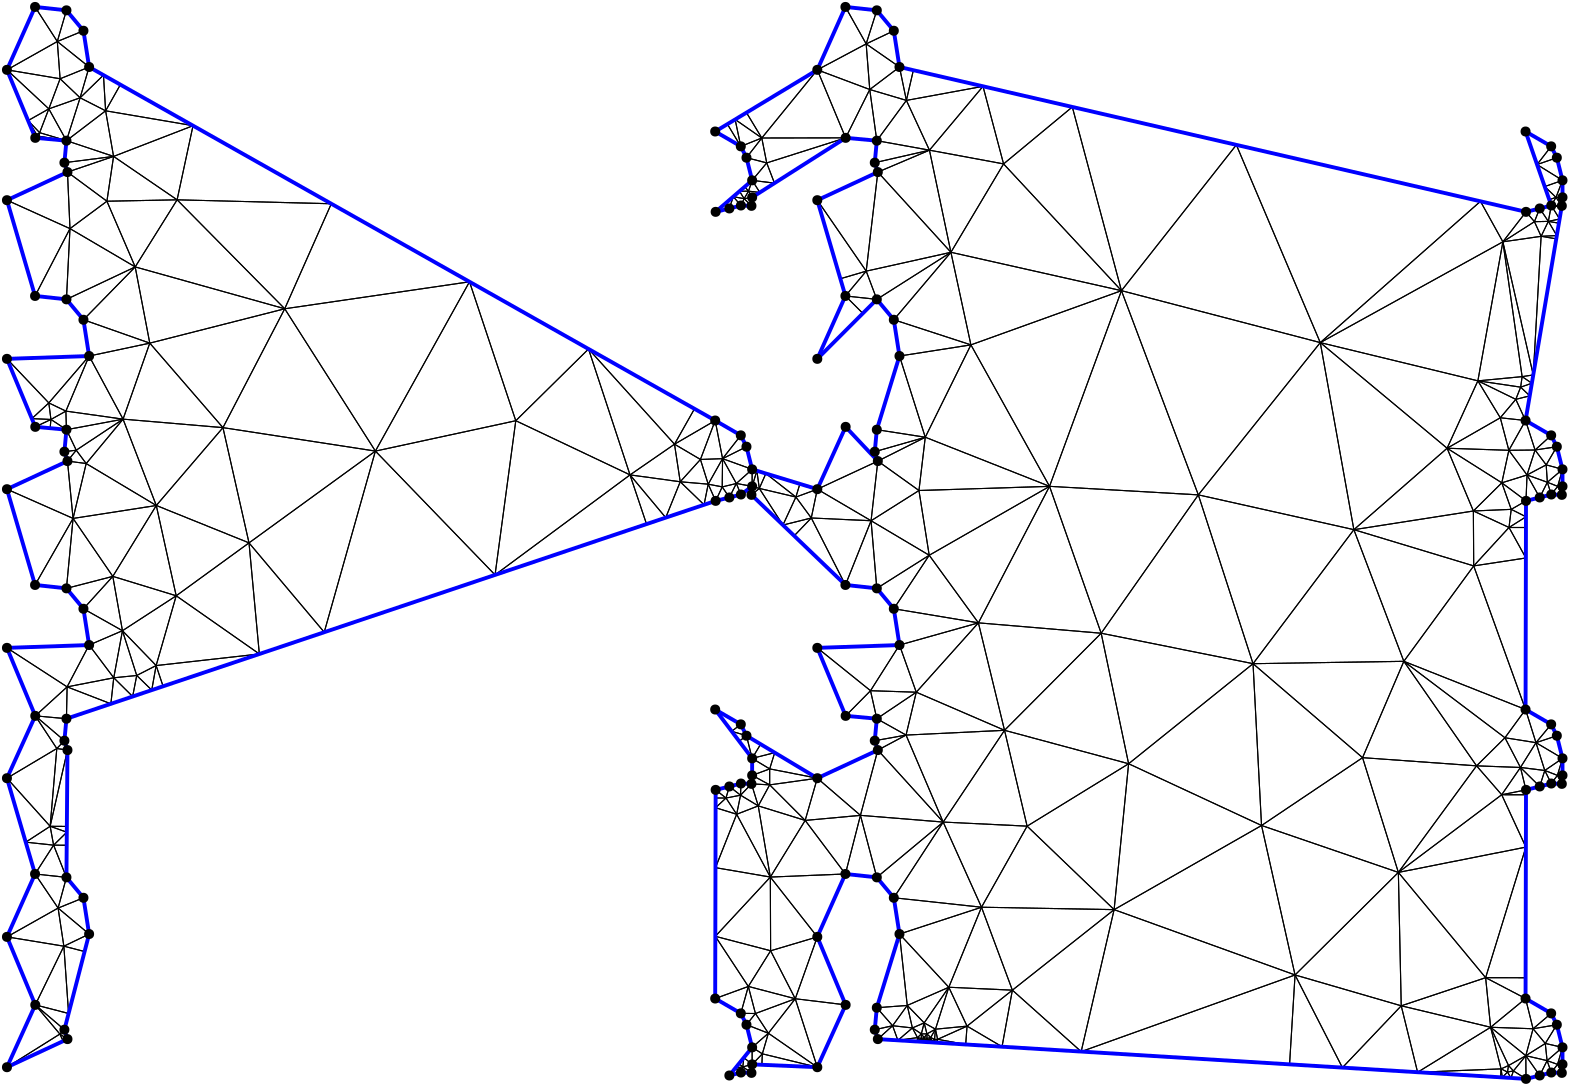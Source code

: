 <?xml version="1.0"?>
<!DOCTYPE ipe SYSTEM "ipe.dtd">
<ipe version="70218" creator="Ipe 7.2.24">
<info created="D:20221020151441" modified="D:20221020151441"/>
<ipestyle name="basic">
<symbol name="mark/disk(sx)" transformations="translations">
<path fill="sym-stroke">
0.6 0 0 0.6 0 0 e
</path>
</symbol>
<anglesize name="22.5 deg" value="22.5"/>
<anglesize name="30 deg" value="30"/>
<anglesize name="45 deg" value="45"/>
<anglesize name="60 deg" value="60"/>
<anglesize name="90 deg" value="90"/>
<arrowsize name="large" value="10"/>
<arrowsize name="small" value="5"/>
<arrowsize name="tiny" value="3"/>
<color name="blue" value="0 0 1"/>
<color name="gray" value="0.745"/>
<color name="green" value="0 1 0"/>
<color name="red" value="1 0 0"/>
<color name="pink" value="1 0.753 0.796"/>
<pen name="heavier" value="0.8"/>
<pen name="fat" value="1.4"/>
<pen name="ultrafat" value="2"/>
<gridsize name="16 pts (~6 mm)" value="16"/>
<gridsize name="32 pts (~12 mm)" value="32"/>
<gridsize name="4 pts" value="4"/>
<gridsize name="8 pts (~3 mm)" value="8"/>
<opacity name="10%" value="0.1"/>
<opacity name="25%" value="0.25"/>
<opacity name="50%" value="0.5"/>
<opacity name="75%" value="0.75"/>
<symbolsize name="large" value="5"/>
<symbolsize name="small" value="2"/>
<symbolsize name="tiny" value="1.1"/>
<textsize name="huge" value="\huge"/>
<textsize name="large" value="\large"/>
<textsize name="small" value="\small"/>
<textsize name="tiny" value="	iny"/>
<tiling name="falling" angle="-60" step="4" width="1"/>
<tiling name="rising" angle="30" step="4" width="1"/>
</ipestyle>
<page>
<layer name="hull"/>
<layer name="constraints"/>
<layer name="triangulation"/>
<layer name="obtuse"/>
<layer name="blub"/>
<layer name="problems"/>
<view layers="hull constraints triangulation obtuse blub" active="triangulation"/>
<path layer="triangulation" stroke="black">
37.4208 609.754 m 
36.6863 601.839 l 
</path>
<path layer="triangulation" stroke="black">
36.6863 601.839 m 
54.3847 604.092 l 
</path>
<path layer="triangulation" stroke="black">
54.3847 604.092 m 
37.4208 609.754 l 
</path>
<path layer="triangulation" stroke="black">
39.804 473.768 m 
26.1188 449.813 l 
</path>
<path layer="triangulation" stroke="black">
26.1188 449.813 m 
37.4208 448.589 l 
</path>
<path layer="triangulation" stroke="black">
37.4208 448.589 m 
39.804 473.768 l 
</path>
<path layer="triangulation" stroke="black">
69.7082 420.806 m 
57.5834 433.345 l 
</path>
<path layer="triangulation" stroke="black">
57.5834 433.345 m 
62.7208 417.236 l 
</path>
<path layer="triangulation" stroke="black">
62.7208 417.236 m 
69.7082 420.806 l 
</path>
<path layer="triangulation" stroke="black">
286.468 370.281 m 
290.821 344.657 l 
</path>
<path layer="triangulation" stroke="black">
290.821 344.657 m 
303.361 365.05 l 
</path>
<path layer="triangulation" stroke="black">
303.361 365.05 m 
286.468 370.281 l 
</path>
<path layer="triangulation" stroke="black">
555.282 394.81 m 
562.699 404.972 l 
</path>
<path layer="triangulation" stroke="black">
562.699 404.972 m 
518.88 422.327 l 
</path>
<path layer="triangulation" stroke="black">
518.88 422.327 m 
555.282 394.81 l 
</path>
<path layer="triangulation" stroke="black">
284.27 277.223 m 
280.918 276.334 l 
</path>
<path layer="triangulation" stroke="black">
280.918 276.334 m 
284.025 274.162 l 
</path>
<path layer="triangulation" stroke="black">
284.025 274.162 m 
284.27 277.223 l 
</path>
<path layer="triangulation" stroke="black">
326.883 411.746 m 
337.311 428.188 l 
</path>
<path layer="triangulation" stroke="black">
337.311 428.188 m 
307.73 427.168 l 
</path>
<path layer="triangulation" stroke="black">
307.73 427.168 m 
326.883 411.746 l 
</path>
<path layer="triangulation" stroke="black">
280.918 276.334 m 
278.237 275.9 l 
</path>
<path layer="triangulation" stroke="black">
278.237 275.9 m 
280.23 274.285 l 
</path>
<path layer="triangulation" stroke="black">
280.23 274.285 m 
280.918 276.334 l 
</path>
<path layer="triangulation" stroke="black">
348.014 460.508 m 
335.271 441.244 l 
</path>
<path layer="triangulation" stroke="black">
335.271 441.244 m 
365.723 436.173 l 
</path>
<path layer="triangulation" stroke="black">
365.723 436.173 m 
348.014 460.508 l 
</path>
<path layer="triangulation" stroke="black">
37.5135 356.11 m 
32.7946 356.148 l 
</path>
<path layer="triangulation" stroke="black">
32.7946 356.148 m 
37.4208 344.545 l 
</path>
<path layer="triangulation" stroke="black">
37.4208 344.545 m 
37.5135 356.11 l 
</path>
<path layer="triangulation" stroke="black">
299.793 300.848 m 
282.894 305.278 l 
</path>
<path layer="triangulation" stroke="black">
282.894 305.278 m 
285.459 295.538 l 
</path>
<path layer="triangulation" stroke="black">
285.459 295.538 m 
299.793 300.848 l 
</path>
<path layer="triangulation" stroke="black">
57.5834 433.345 m 
43.541 441.244 l 
</path>
<path layer="triangulation" stroke="black">
43.541 441.244 m 
45.5811 428.188 l 
</path>
<path layer="triangulation" stroke="black">
45.5811 428.188 m 
57.5834 433.345 l 
</path>
<path layer="triangulation" stroke="black">
40.9462 498.333 m 
36.6863 497.795 l 
</path>
<path layer="triangulation" stroke="black">
36.6863 497.795 m 
37.788 494.409 l 
</path>
<path layer="triangulation" stroke="black">
37.788 494.409 m 
40.9462 498.333 l 
</path>
<path layer="triangulation" stroke="black">
34.1279 645.462 m 
45.5811 636.275 l 
</path>
<path layer="triangulation" stroke="black">
45.5811 636.275 m 
43.541 649.332 l 
</path>
<path layer="triangulation" stroke="black">
43.541 649.332 m 
34.1279 645.462 l 
</path>
<path layer="triangulation" stroke="black">
282.961 591.586 m 
284.27 589.354 l 
</path>
<path layer="triangulation" stroke="black">
284.27 589.354 m 
287.042 591.118 l 
</path>
<path layer="triangulation" stroke="black">
287.042 591.118 m 
282.961 591.586 l 
</path>
<path layer="triangulation" stroke="black">
287.042 591.118 m 
284.27 595.474 l 
</path>
<path layer="triangulation" stroke="black">
284.27 595.474 m 
282.961 591.586 l 
</path>
<path layer="triangulation" stroke="black">
282.961 591.586 m 
287.042 591.118 l 
</path>
<path layer="triangulation" stroke="black">
274.566 587.096 m 
271.132 584.131 l 
</path>
<path layer="triangulation" stroke="black">
271.132 584.131 m 
276.068 585.355 l 
</path>
<path layer="triangulation" stroke="black">
276.068 585.355 m 
274.566 587.096 l 
</path>
<path layer="triangulation" stroke="black">
54.4517 416.398 m 
62.7208 417.236 l 
</path>
<path layer="triangulation" stroke="black">
62.7208 417.236 m 
57.5834 433.345 l 
</path>
<path layer="triangulation" stroke="black">
57.5834 433.345 m 
54.4517 416.398 l 
</path>
<path layer="triangulation" stroke="black">
317.931 402.687 m 
326.883 411.746 l 
</path>
<path layer="triangulation" stroke="black">
326.883 411.746 m 
307.73 427.168 l 
</path>
<path layer="triangulation" stroke="black">
307.73 427.168 m 
317.931 402.687 l 
</path>
<path layer="triangulation" stroke="black">
278.578 486.352 m 
280.23 482.372 l 
</path>
<path layer="triangulation" stroke="black">
280.23 482.372 m 
284.27 485.31 l 
</path>
<path layer="triangulation" stroke="black">
284.27 485.31 m 
278.578 486.352 l 
</path>
<path layer="triangulation" stroke="black">
417.222 555.759 m 
391.331 485.317 l 
</path>
<path layer="triangulation" stroke="black">
391.331 485.317 m 
444.9 482.246 l 
</path>
<path layer="triangulation" stroke="black">
444.9 482.246 m 
417.222 555.759 l 
</path>
<path layer="triangulation" stroke="black">
292.308 594.469 m 
289.52 601.753 l 
</path>
<path layer="triangulation" stroke="black">
289.52 601.753 m 
284.27 595.474 l 
</path>
<path layer="triangulation" stroke="black">
284.27 595.474 m 
292.308 594.469 l 
</path>
<path layer="triangulation" stroke="black">
325.336 562.791 m 
307.73 588.334 l 
</path>
<path layer="triangulation" stroke="black">
307.73 588.334 m 
316.029 560.059 l 
</path>
<path layer="triangulation" stroke="black">
316.029 560.059 m 
325.336 562.791 l 
</path>
<path layer="triangulation" stroke="black">
284.27 595.474 m 
289.52 601.753 l 
</path>
<path layer="triangulation" stroke="black">
289.52 601.753 m 
282.23 603.634 l 
</path>
<path layer="triangulation" stroke="black">
282.23 603.634 m 
284.27 595.474 l 
</path>
<path layer="triangulation" stroke="black">
573.662 589.354 m 
575.755 586.294 l 
</path>
<path layer="triangulation" stroke="black">
575.755 586.294 m 
576 589.354 l 
</path>
<path layer="triangulation" stroke="black">
576 589.354 m 
573.662 589.354 l 
</path>
<path layer="triangulation" stroke="black">
348.101 606.336 m 
329.151 609.754 l 
</path>
<path layer="triangulation" stroke="black">
329.151 609.754 m 
328.417 601.839 l 
</path>
<path layer="triangulation" stroke="black">
328.417 601.839 m 
348.101 606.336 l 
</path>
<path layer="triangulation" stroke="black">
346.595 502.991 m 
329.151 505.711 l 
</path>
<path layer="triangulation" stroke="black">
329.151 505.711 m 
328.417 497.795 l 
</path>
<path layer="triangulation" stroke="black">
328.417 497.795 m 
346.595 502.991 l 
</path>
<path layer="triangulation" stroke="black">
570.907 580.699 m 
567.799 585.355 l 
</path>
<path layer="triangulation" stroke="black">
567.799 585.355 m 
565.897 580.596 l 
</path>
<path layer="triangulation" stroke="black">
565.897 580.596 m 
570.907 580.699 l 
</path>
<path layer="triangulation" stroke="black">
570.547 486.781 m 
567.799 481.311 l 
</path>
<path layer="triangulation" stroke="black">
567.799 481.311 m 
571.961 482.372 l 
</path>
<path layer="triangulation" stroke="black">
571.961 482.372 m 
570.547 486.781 l 
</path>
<path layer="triangulation" stroke="black">
290.821 344.657 m 
278.698 367.263 l 
</path>
<path layer="triangulation" stroke="black">
278.698 367.263 m 
271.071 348.041 l 
</path>
<path layer="triangulation" stroke="black">
271.071 348.041 m 
290.821 344.657 l 
</path>
<path layer="triangulation" stroke="black">
562.817 355.444 m 
516.909 346.332 l 
</path>
<path layer="triangulation" stroke="black">
516.909 346.332 m 
548.326 308.438 l 
</path>
<path layer="triangulation" stroke="black">
548.326 308.438 m 
562.817 355.444 l 
</path>
<path layer="triangulation" stroke="black">
573.96 395.547 m 
566.454 393.037 l 
</path>
<path layer="triangulation" stroke="black">
566.454 393.037 m 
576 387.387 l 
</path>
<path layer="triangulation" stroke="black">
576 387.387 m 
573.96 395.547 l 
</path>
<path layer="triangulation" stroke="black">
571.92 399.627 m 
562.699 404.972 l 
</path>
<path layer="triangulation" stroke="black">
562.699 404.972 m 
566.454 393.037 l 
</path>
<path layer="triangulation" stroke="black">
566.454 393.037 m 
571.92 399.627 l 
</path>
<path layer="triangulation" stroke="black">
34.4123 333.496 m 
37.4208 344.545 l 
</path>
<path layer="triangulation" stroke="black">
37.4208 344.545 m 
26.1188 345.769 l 
</path>
<path layer="triangulation" stroke="black">
26.1188 345.769 m 
34.4123 333.496 l 
</path>
<path layer="triangulation" stroke="black">
34.4123 333.496 m 
16 323.124 l 
</path>
<path layer="triangulation" stroke="black">
16 323.124 m 
36.4901 319.769 l 
</path>
<path layer="triangulation" stroke="black">
36.4901 319.769 m 
34.4123 333.496 l 
</path>
<path layer="triangulation" stroke="black">
38.1942 295.545 m 
26.2004 298.643 l 
</path>
<path layer="triangulation" stroke="black">
26.2004 298.643 m 
36.6863 289.708 l 
</path>
<path layer="triangulation" stroke="black">
36.6863 289.708 m 
38.1942 295.545 l 
</path>
<path layer="triangulation" stroke="black">
16 276.203 m 
35.0487 288.142 l 
</path>
<path layer="triangulation" stroke="black">
35.0487 288.142 m 
26.2004 298.643 l 
</path>
<path layer="triangulation" stroke="black">
26.2004 298.643 m 
16 276.203 l 
</path>
<path layer="triangulation" stroke="black">
278.237 275.9 m 
276.068 273.224 l 
</path>
<path layer="triangulation" stroke="black">
276.068 273.224 m 
280.23 274.285 l 
</path>
<path layer="triangulation" stroke="black">
280.23 274.285 m 
278.237 275.9 l 
</path>
<path layer="triangulation" stroke="black">
35.0487 288.142 m 
37.788 286.321 l 
</path>
<path layer="triangulation" stroke="black">
37.788 286.321 m 
36.6863 289.708 l 
</path>
<path layer="triangulation" stroke="black">
36.6863 289.708 m 
35.0487 288.142 l 
</path>
<path layer="triangulation" stroke="black">
287.944 281.02 m 
284.27 277.223 l 
</path>
<path layer="triangulation" stroke="black">
284.27 277.223 m 
287.772 277.07 l 
</path>
<path layer="triangulation" stroke="black">
287.772 277.07 m 
287.944 281.02 l 
</path>
<path layer="triangulation" stroke="black">
281.276 279.649 m 
279.513 277.473 l 
</path>
<path layer="triangulation" stroke="black">
279.513 277.473 m 
280.918 276.334 l 
</path>
<path layer="triangulation" stroke="black">
280.918 276.334 m 
281.276 279.649 l 
</path>
<path layer="triangulation" stroke="black">
290.109 288.435 m 
299.793 300.848 l 
</path>
<path layer="triangulation" stroke="black">
299.793 300.848 m 
285.459 295.538 l 
</path>
<path layer="triangulation" stroke="black">
285.459 295.538 m 
290.109 288.435 l 
</path>
<path layer="triangulation" stroke="black">
307.73 276.203 m 
317.931 298.643 l 
</path>
<path layer="triangulation" stroke="black">
317.931 298.643 m 
299.793 300.848 l 
</path>
<path layer="triangulation" stroke="black">
299.793 300.848 m 
307.73 276.203 l 
</path>
<path layer="triangulation" stroke="black">
34.4123 333.496 m 
26.1188 345.769 l 
</path>
<path layer="triangulation" stroke="black">
26.1188 345.769 m 
16 323.124 l 
</path>
<path layer="triangulation" stroke="black">
16 323.124 m 
34.4123 333.496 l 
</path>
<path layer="triangulation" stroke="black">
290.821 344.657 m 
271.071 348.041 l 
</path>
<path layer="triangulation" stroke="black">
271.071 348.041 m 
271.017 323.325 l 
</path>
<path layer="triangulation" stroke="black">
271.017 323.325 m 
290.821 344.657 l 
</path>
<path layer="triangulation" stroke="black">
276.068 377.268 m 
274.854 373.113 l 
</path>
<path layer="triangulation" stroke="black">
274.854 373.113 m 
280.095 374.128 l 
</path>
<path layer="triangulation" stroke="black">
280.095 374.128 m 
276.068 377.268 l 
</path>
<path layer="triangulation" stroke="black">
284.025 378.206 m 
290.585 377.851 l 
</path>
<path layer="triangulation" stroke="black">
290.585 377.851 m 
284.27 381.266 l 
</path>
<path layer="triangulation" stroke="black">
284.27 381.266 m 
284.025 378.206 l 
</path>
<path layer="triangulation" stroke="black">
279.601 393.559 m 
284.27 387.387 l 
</path>
<path layer="triangulation" stroke="black">
284.27 387.387 m 
282.23 395.547 l 
</path>
<path layer="triangulation" stroke="black">
282.23 395.547 m 
279.601 393.559 l 
</path>
<path layer="triangulation" stroke="black">
284.27 387.387 m 
284.27 381.266 l 
</path>
<path layer="triangulation" stroke="black">
284.27 381.266 m 
290.588 383.597 l 
</path>
<path layer="triangulation" stroke="black">
290.588 383.597 m 
284.27 387.387 l 
</path>
<path layer="triangulation" stroke="black">
270.968 404.972 m 
276.896 397.136 l 
</path>
<path layer="triangulation" stroke="black">
276.896 397.136 m 
280.189 399.627 l 
</path>
<path layer="triangulation" stroke="black">
280.189 399.627 m 
270.968 404.972 l 
</path>
<path layer="triangulation" stroke="black">
290.588 383.597 m 
284.27 381.266 l 
</path>
<path layer="triangulation" stroke="black">
284.27 381.266 m 
290.585 377.851 l 
</path>
<path layer="triangulation" stroke="black">
290.585 377.851 m 
290.588 383.597 l 
</path>
<path layer="triangulation" stroke="black">
273.622 495.287 m 
284.27 491.43 l 
</path>
<path layer="triangulation" stroke="black">
284.27 491.43 m 
282.23 499.591 l 
</path>
<path layer="triangulation" stroke="black">
282.23 499.591 m 
273.622 495.287 l 
</path>
<path layer="triangulation" stroke="black">
53.4136 407.033 m 
54.4517 416.398 l 
</path>
<path layer="triangulation" stroke="black">
54.4517 416.398 m 
37.6586 413.125 l 
</path>
<path layer="triangulation" stroke="black">
37.6586 413.125 m 
53.4136 407.033 l 
</path>
<path layer="triangulation" stroke="black">
16 484.29 m 
26.1188 449.813 l 
</path>
<path layer="triangulation" stroke="black">
26.1188 449.813 m 
39.804 473.768 l 
</path>
<path layer="triangulation" stroke="black">
39.804 473.768 m 
16 484.29 l 
</path>
<path layer="triangulation" stroke="black">
26.2004 402.687 m 
16 380.246 l 
</path>
<path layer="triangulation" stroke="black">
16 380.246 m 
33.9482 390.937 l 
</path>
<path layer="triangulation" stroke="black">
33.9482 390.937 m 
26.2004 402.687 l 
</path>
<path layer="triangulation" stroke="black">
33.9482 390.937 m 
16 380.246 l 
</path>
<path layer="triangulation" stroke="black">
16 380.246 m 
31.5539 362.935 l 
</path>
<path layer="triangulation" stroke="black">
31.5539 362.935 m 
33.9482 390.937 l 
</path>
<path layer="triangulation" stroke="black">
37.4208 401.667 m 
26.2004 402.687 l 
</path>
<path layer="triangulation" stroke="black">
26.2004 402.687 m 
36.6863 393.752 l 
</path>
<path layer="triangulation" stroke="black">
36.6863 393.752 m 
37.4208 401.667 l 
</path>
<path layer="triangulation" stroke="black">
37.6586 413.125 m 
26.2004 402.687 l 
</path>
<path layer="triangulation" stroke="black">
26.2004 402.687 m 
37.4208 401.667 l 
</path>
<path layer="triangulation" stroke="black">
37.4208 401.667 m 
37.6586 413.125 l 
</path>
<path layer="triangulation" stroke="black">
37.6586 413.125 m 
16 427.168 l 
</path>
<path layer="triangulation" stroke="black">
16 427.168 m 
26.2004 402.687 l 
</path>
<path layer="triangulation" stroke="black">
26.2004 402.687 m 
37.6586 413.125 l 
</path>
<path layer="triangulation" stroke="black">
67.4184 536.874 m 
116.002 549.246 l 
</path>
<path layer="triangulation" stroke="black">
116.002 549.246 m 
62.1696 564.311 l 
</path>
<path layer="triangulation" stroke="black">
62.1696 564.311 m 
67.4184 536.874 l 
</path>
<path layer="triangulation" stroke="black">
37.788 598.452 m 
54.3847 604.092 l 
</path>
<path layer="triangulation" stroke="black">
54.3847 604.092 m 
36.6863 601.839 l 
</path>
<path layer="triangulation" stroke="black">
36.6863 601.839 m 
37.788 598.452 l 
</path>
<path layer="triangulation" stroke="black">
54.1081 452.906 m 
37.4208 448.589 l 
</path>
<path layer="triangulation" stroke="black">
37.4208 448.589 m 
43.541 441.244 l 
</path>
<path layer="triangulation" stroke="black">
43.541 441.244 m 
54.1081 452.906 l 
</path>
<path layer="triangulation" stroke="black">
31.55 506.244 m 
31.8366 509.397 l 
</path>
<path layer="triangulation" stroke="black">
31.8366 509.397 m 
26.2004 506.731 l 
</path>
<path layer="triangulation" stroke="black">
26.2004 506.731 m 
31.55 506.244 l 
</path>
<path layer="triangulation" stroke="black">
37.218 512.396 m 
37.4208 505.711 l 
</path>
<path layer="triangulation" stroke="black">
37.4208 505.711 m 
57.7988 509.507 l 
</path>
<path layer="triangulation" stroke="black">
57.7988 509.507 m 
37.218 512.396 l 
</path>
<path layer="triangulation" stroke="black">
37.4208 552.632 m 
38.6896 578.097 l 
</path>
<path layer="triangulation" stroke="black">
38.6896 578.097 m 
26.1188 553.856 l 
</path>
<path layer="triangulation" stroke="black">
26.1188 553.856 m 
37.4208 552.632 l 
</path>
<path layer="triangulation" stroke="black">
26.9463 611.079 m 
26.4548 611.123 l 
</path>
<path layer="triangulation" stroke="black">
26.4548 611.123 m 
26.7545 610.724 l 
</path>
<path layer="triangulation" stroke="black">
26.7545 610.724 m 
26.9463 611.079 l 
</path>
<path layer="triangulation" stroke="black">
62.1696 564.311 m 
37.4208 552.632 l 
</path>
<path layer="triangulation" stroke="black">
37.4208 552.632 m 
43.541 545.288 l 
</path>
<path layer="triangulation" stroke="black">
43.541 545.288 m 
62.1696 564.311 l 
</path>
<path layer="triangulation" stroke="black">
56.8356 629.921 m 
51.5203 620.507 l 
</path>
<path layer="triangulation" stroke="black">
51.5203 620.507 m 
82.989 615.154 l 
</path>
<path layer="triangulation" stroke="black">
82.989 615.154 m 
56.8356 629.921 l 
</path>
<path layer="triangulation" stroke="black">
35.1347 632.043 m 
16 635.255 l 
</path>
<path layer="triangulation" stroke="black">
16 635.255 m 
31.0761 621.211 l 
</path>
<path layer="triangulation" stroke="black">
31.0761 621.211 m 
35.1347 632.043 l 
</path>
<path layer="triangulation" stroke="black">
16 588.334 m 
26.1188 553.856 l 
</path>
<path layer="triangulation" stroke="black">
26.1188 553.856 m 
38.6896 578.097 l 
</path>
<path layer="triangulation" stroke="black">
38.6896 578.097 m 
16 588.334 l 
</path>
<path layer="triangulation" stroke="black">
281.395 588.865 m 
282.961 591.586 l 
</path>
<path layer="triangulation" stroke="black">
282.961 591.586 m 
279.723 591.549 l 
</path>
<path layer="triangulation" stroke="black">
279.723 591.549 m 
281.395 588.865 l 
</path>
<path layer="triangulation" stroke="black">
26.1188 657.9 m 
34.1279 645.462 l 
</path>
<path layer="triangulation" stroke="black">
34.1279 645.462 m 
37.4208 656.676 l 
</path>
<path layer="triangulation" stroke="black">
37.4208 656.676 m 
26.1188 657.9 l 
</path>
<path layer="triangulation" stroke="black">
278.141 617.39 m 
280.189 607.714 l 
</path>
<path layer="triangulation" stroke="black">
280.189 607.714 m 
287.744 610.719 l 
</path>
<path layer="triangulation" stroke="black">
287.744 610.719 m 
278.141 617.39 l 
</path>
<path layer="triangulation" stroke="black">
317.931 610.774 m 
287.744 610.719 l 
</path>
<path layer="triangulation" stroke="black">
287.744 610.719 m 
289.52 601.753 l 
</path>
<path layer="triangulation" stroke="black">
289.52 601.753 m 
317.931 610.774 l 
</path>
<path layer="triangulation" stroke="black">
284.025 586.294 m 
284.27 589.354 l 
</path>
<path layer="triangulation" stroke="black">
284.27 589.354 m 
281.395 588.865 l 
</path>
<path layer="triangulation" stroke="black">
281.395 588.865 m 
284.025 586.294 l 
</path>
<path layer="triangulation" stroke="black">
329.151 552.632 m 
317.849 553.856 l 
</path>
<path layer="triangulation" stroke="black">
317.849 553.856 m 
324.112 547.593 l 
</path>
<path layer="triangulation" stroke="black">
324.112 547.593 m 
329.151 552.632 l 
</path>
<path layer="triangulation" stroke="black">
82.989 615.154 m 
77.2569 588.465 l 
</path>
<path layer="triangulation" stroke="black">
77.2569 588.465 m 
132.768 587.047 l 
</path>
<path layer="triangulation" stroke="black">
132.768 587.047 m 
82.989 615.154 l 
</path>
<path layer="triangulation" stroke="black">
273.622 495.287 m 
282.23 499.591 l 
</path>
<path layer="triangulation" stroke="black">
282.23 499.591 m 
280.189 503.671 l 
</path>
<path layer="triangulation" stroke="black">
280.189 503.671 m 
273.622 495.287 l 
</path>
<path layer="triangulation" stroke="black">
44.5233 493.518 m 
37.788 494.409 l 
</path>
<path layer="triangulation" stroke="black">
37.788 494.409 m 
39.804 473.768 l 
</path>
<path layer="triangulation" stroke="black">
39.804 473.768 m 
44.5233 493.518 l 
</path>
<path layer="triangulation" stroke="black">
278.578 486.352 m 
273.622 495.287 l 
</path>
<path layer="triangulation" stroke="black">
273.622 495.287 m 
273.499 485.113 l 
</path>
<path layer="triangulation" stroke="black">
273.499 485.113 m 
278.578 486.352 l 
</path>
<path layer="triangulation" stroke="black">
270.968 509.016 m 
273.622 495.287 l 
</path>
<path layer="triangulation" stroke="black">
273.622 495.287 m 
280.189 503.671 l 
</path>
<path layer="triangulation" stroke="black">
280.189 503.671 m 
270.968 509.016 l 
</path>
<path layer="triangulation" stroke="black">
284.27 485.31 m 
284.27 491.43 l 
</path>
<path layer="triangulation" stroke="black">
284.27 491.43 m 
278.578 486.352 l 
</path>
<path layer="triangulation" stroke="black">
278.578 486.352 m 
284.27 485.31 l 
</path>
<path layer="triangulation" stroke="black">
286.85 484.568 m 
289.214 489.926 l 
</path>
<path layer="triangulation" stroke="black">
289.214 489.926 m 
285.974 490.911 l 
</path>
<path layer="triangulation" stroke="black">
285.974 490.911 m 
286.85 484.568 l 
</path>
<path layer="triangulation" stroke="black">
286.85 484.568 m 
285.974 490.911 l 
</path>
<path layer="triangulation" stroke="black">
285.974 490.911 m 
284.27 485.31 l 
</path>
<path layer="triangulation" stroke="black">
284.27 485.31 m 
286.85 484.568 l 
</path>
<path layer="triangulation" stroke="black">
327.085 472.933 m 
307.73 484.29 l 
</path>
<path layer="triangulation" stroke="black">
307.73 484.29 m 
305.561 473.926 l 
</path>
<path layer="triangulation" stroke="black">
305.561 473.926 m 
327.085 472.933 l 
</path>
<path layer="triangulation" stroke="black">
570.12 493.053 m 
576 491.43 l 
</path>
<path layer="triangulation" stroke="black">
576 491.43 m 
573.96 499.591 l 
</path>
<path layer="triangulation" stroke="black">
573.96 499.591 m 
570.12 493.053 l 
</path>
<path layer="triangulation" stroke="black">
571.92 503.671 m 
562.699 509.016 l 
</path>
<path layer="triangulation" stroke="black">
562.699 509.016 m 
566.12 498.395 l 
</path>
<path layer="triangulation" stroke="black">
566.12 498.395 m 
571.92 503.671 l 
</path>
<path layer="triangulation" stroke="black">
343.358 411.206 m 
375.128 397.491 l 
</path>
<path layer="triangulation" stroke="black">
375.128 397.491 m 
365.723 436.173 l 
</path>
<path layer="triangulation" stroke="black">
365.723 436.173 m 
343.358 411.206 l 
</path>
<path layer="triangulation" stroke="black">
573.662 589.354 m 
571.961 586.416 l 
</path>
<path layer="triangulation" stroke="black">
571.961 586.416 m 
575.755 586.294 l 
</path>
<path layer="triangulation" stroke="black">
575.755 586.294 m 
573.662 589.354 l 
</path>
<path layer="triangulation" stroke="black">
355.827 569.574 m 
325.336 562.791 l 
</path>
<path layer="triangulation" stroke="black">
325.336 562.791 m 
329.151 552.632 l 
</path>
<path layer="triangulation" stroke="black">
329.151 552.632 m 
355.827 569.574 l 
</path>
<path layer="triangulation" stroke="black">
329.518 494.409 m 
346.595 502.991 l 
</path>
<path layer="triangulation" stroke="black">
346.595 502.991 m 
328.417 497.795 l 
</path>
<path layer="triangulation" stroke="black">
328.417 497.795 m 
329.518 494.409 l 
</path>
<path layer="triangulation" stroke="black">
325.336 562.791 m 
317.849 553.856 l 
</path>
<path layer="triangulation" stroke="black">
317.849 553.856 m 
329.151 552.632 l 
</path>
<path layer="triangulation" stroke="black">
329.151 552.632 m 
325.336 562.791 l 
</path>
<path layer="triangulation" stroke="black">
348.101 606.336 m 
328.417 601.839 l 
</path>
<path layer="triangulation" stroke="black">
328.417 601.839 m 
329.518 598.452 l 
</path>
<path layer="triangulation" stroke="black">
329.518 598.452 m 
348.101 606.336 l 
</path>
<path layer="triangulation" stroke="black">
417.222 555.759 m 
458.582 608.239 l 
</path>
<path layer="triangulation" stroke="black">
458.582 608.239 m 
399.53 621.891 l 
</path>
<path layer="triangulation" stroke="black">
399.53 621.891 m 
417.222 555.759 l 
</path>
<path layer="triangulation" stroke="black">
287.744 610.719 m 
317.931 610.774 l 
</path>
<path layer="triangulation" stroke="black">
317.931 610.774 m 
307.73 635.255 l 
</path>
<path layer="triangulation" stroke="black">
307.73 635.255 m 
287.744 610.719 l 
</path>
<path layer="triangulation" stroke="black">
326.609 628.171 m 
329.151 609.754 l 
</path>
<path layer="triangulation" stroke="black">
329.151 609.754 m 
339.798 624.256 l 
</path>
<path layer="triangulation" stroke="black">
339.798 624.256 m 
326.609 628.171 l 
</path>
<path layer="triangulation" stroke="black">
325.317 644.599 m 
335.271 649.332 l 
</path>
<path layer="triangulation" stroke="black">
335.271 649.332 m 
329.151 656.676 l 
</path>
<path layer="triangulation" stroke="black">
329.151 656.676 m 
325.317 644.599 l 
</path>
<path layer="triangulation" stroke="black">
317.849 657.9 m 
325.317 644.599 l 
</path>
<path layer="triangulation" stroke="black">
325.317 644.599 m 
329.151 656.676 l 
</path>
<path layer="triangulation" stroke="black">
329.151 656.676 m 
317.849 657.9 l 
</path>
<path layer="triangulation" stroke="black">
355.827 569.574 m 
329.518 598.452 l 
</path>
<path layer="triangulation" stroke="black">
329.518 598.452 m 
325.336 562.791 l 
</path>
<path layer="triangulation" stroke="black">
325.336 562.791 m 
355.827 569.574 l 
</path>
<path layer="triangulation" stroke="black">
326.609 628.171 m 
317.931 610.774 l 
</path>
<path layer="triangulation" stroke="black">
317.931 610.774 m 
329.151 609.754 l 
</path>
<path layer="triangulation" stroke="black">
329.151 609.754 m 
326.609 628.171 l 
</path>
<path layer="triangulation" stroke="black">
367.375 629.325 m 
339.798 624.256 l 
</path>
<path layer="triangulation" stroke="black">
339.798 624.256 m 
348.101 606.336 l 
</path>
<path layer="triangulation" stroke="black">
348.101 606.336 m 
367.375 629.325 l 
</path>
<path layer="triangulation" stroke="black">
570.907 580.699 m 
574.957 581.568 l 
</path>
<path layer="triangulation" stroke="black">
574.957 581.568 m 
571.961 586.416 l 
</path>
<path layer="triangulation" stroke="black">
571.961 586.416 m 
570.907 580.699 l 
</path>
<path layer="triangulation" stroke="black">
367.375 629.325 m 
342.31 635.12 l 
</path>
<path layer="triangulation" stroke="black">
342.31 635.12 m 
339.798 624.256 l 
</path>
<path layer="triangulation" stroke="black">
339.798 624.256 m 
367.375 629.325 l 
</path>
<path layer="triangulation" stroke="black">
335.271 649.332 m 
325.317 644.599 l 
</path>
<path layer="triangulation" stroke="black">
325.317 644.599 m 
337.311 636.275 l 
</path>
<path layer="triangulation" stroke="black">
337.311 636.275 m 
335.271 649.332 l 
</path>
<path layer="triangulation" stroke="black">
566.836 601.158 m 
569.587 593.245 l 
</path>
<path layer="triangulation" stroke="black">
569.587 593.245 m 
576 595.474 l 
</path>
<path layer="triangulation" stroke="black">
576 595.474 m 
566.836 601.158 l 
</path>
<path layer="triangulation" stroke="black">
566.836 601.158 m 
576 595.474 l 
</path>
<path layer="triangulation" stroke="black">
576 595.474 m 
573.96 603.634 l 
</path>
<path layer="triangulation" stroke="black">
573.96 603.634 m 
566.836 601.158 l 
</path>
<path layer="triangulation" stroke="black">
569.587 593.245 m 
573.662 589.354 l 
</path>
<path layer="triangulation" stroke="black">
573.662 589.354 m 
576 595.474 l 
</path>
<path layer="triangulation" stroke="black">
576 595.474 m 
569.587 593.245 l 
</path>
<path layer="triangulation" stroke="black">
365.723 436.173 m 
335.271 441.244 l 
</path>
<path layer="triangulation" stroke="black">
335.271 441.244 m 
337.311 428.188 l 
</path>
<path layer="triangulation" stroke="black">
337.311 428.188 m 
365.723 436.173 l 
</path>
<path layer="triangulation" stroke="black">
346.595 502.991 m 
391.331 485.317 l 
</path>
<path layer="triangulation" stroke="black">
391.331 485.317 m 
363.025 536.249 l 
</path>
<path layer="triangulation" stroke="black">
363.025 536.249 m 
346.595 502.991 l 
</path>
<path layer="triangulation" stroke="black">
546.466 587.922 m 
554.537 573.348 l 
</path>
<path layer="triangulation" stroke="black">
554.537 573.348 m 
562.862 584.131 l 
</path>
<path layer="triangulation" stroke="black">
562.862 584.131 m 
546.466 587.922 l 
</path>
<path layer="triangulation" stroke="black">
500.891 469.72 m 
444.9 482.246 l 
</path>
<path layer="triangulation" stroke="black">
444.9 482.246 m 
464.594 421.475 l 
</path>
<path layer="triangulation" stroke="black">
464.594 421.475 m 
500.891 469.72 l 
</path>
<path layer="triangulation" stroke="black">
575.67 585.789 m 
575.755 586.294 l 
</path>
<path layer="triangulation" stroke="black">
575.755 586.294 m 
571.961 586.416 l 
</path>
<path layer="triangulation" stroke="black">
571.961 586.416 m 
575.67 585.789 l 
</path>
<path layer="triangulation" stroke="black">
576 485.31 m 
574.271 485.31 l 
</path>
<path layer="triangulation" stroke="black">
574.271 485.31 m 
575.755 482.25 l 
</path>
<path layer="triangulation" stroke="black">
575.755 482.25 m 
576 485.31 l 
</path>
<path layer="triangulation" stroke="black">
562.841 470.496 m 
556.74 470.509 l 
</path>
<path layer="triangulation" stroke="black">
556.74 470.509 m 
562.817 459.533 l 
</path>
<path layer="triangulation" stroke="black">
562.817 459.533 m 
562.841 470.496 l 
</path>
<path layer="triangulation" stroke="black">
574.271 485.31 m 
576 491.43 l 
</path>
<path layer="triangulation" stroke="black">
576 491.43 m 
570.547 486.781 l 
</path>
<path layer="triangulation" stroke="black">
570.547 486.781 m 
574.271 485.31 l 
</path>
<path layer="triangulation" stroke="black">
458.582 608.239 m 
488.799 537.064 l 
</path>
<path layer="triangulation" stroke="black">
488.799 537.064 m 
546.466 587.922 l 
</path>
<path layer="triangulation" stroke="black">
546.466 587.922 m 
458.582 608.239 l 
</path>
<path layer="triangulation" stroke="black">
566.12 498.395 m 
556.686 498.291 l 
</path>
<path layer="triangulation" stroke="black">
556.686 498.291 m 
563.226 489.413 l 
</path>
<path layer="triangulation" stroke="black">
563.226 489.413 m 
566.12 498.395 l 
</path>
<path layer="triangulation" stroke="black">
570.12 493.053 m 
570.547 486.781 l 
</path>
<path layer="triangulation" stroke="black">
570.547 486.781 m 
576 491.43 l 
</path>
<path layer="triangulation" stroke="black">
576 491.43 m 
570.12 493.053 l 
</path>
<path layer="triangulation" stroke="black">
569.619 383.027 m 
566.454 393.037 l 
</path>
<path layer="triangulation" stroke="black">
566.454 393.037 m 
560.861 384.113 l 
</path>
<path layer="triangulation" stroke="black">
560.861 384.113 m 
569.619 383.027 l 
</path>
<path layer="triangulation" stroke="black">
550.125 290.584 m 
562.699 300.928 l 
</path>
<path layer="triangulation" stroke="black">
562.699 300.928 m 
548.326 308.438 l 
</path>
<path layer="triangulation" stroke="black">
548.326 308.438 m 
550.125 290.584 l 
</path>
<path layer="triangulation" stroke="black">
574.163 381.266 m 
571.961 378.329 l 
</path>
<path layer="triangulation" stroke="black">
571.961 378.329 m 
575.755 378.206 l 
</path>
<path layer="triangulation" stroke="black">
575.755 378.206 m 
574.163 381.266 l 
</path>
<path layer="triangulation" stroke="black">
574.215 277.223 m 
576 283.343 l 
</path>
<path layer="triangulation" stroke="black">
576 283.343 m 
570.451 278.568 l 
</path>
<path layer="triangulation" stroke="black">
570.451 278.568 m 
574.215 277.223 l 
</path>
<path layer="triangulation" stroke="black">
574.163 381.266 m 
575.755 378.206 l 
</path>
<path layer="triangulation" stroke="black">
575.755 378.206 m 
576 381.266 l 
</path>
<path layer="triangulation" stroke="black">
576 381.266 m 
574.163 381.266 l 
</path>
<path layer="triangulation" stroke="black">
562.858 374.275 m 
562.862 376.044 l 
</path>
<path layer="triangulation" stroke="black">
562.862 376.044 m 
554.109 374.294 l 
</path>
<path layer="triangulation" stroke="black">
554.109 374.294 m 
562.858 374.275 l 
</path>
<path layer="triangulation" stroke="black">
334.832 291.143 m 
328.417 289.708 l 
</path>
<path layer="triangulation" stroke="black">
328.417 289.708 m 
329.518 286.321 l 
</path>
<path layer="triangulation" stroke="black">
329.518 286.321 m 
334.832 291.143 l 
</path>
<path layer="triangulation" stroke="black">
375.128 397.491 m 
409.921 432.437 l 
</path>
<path layer="triangulation" stroke="black">
409.921 432.437 m 
365.723 436.173 l 
</path>
<path layer="triangulation" stroke="black">
365.723 436.173 m 
375.128 397.491 l 
</path>
<path layer="triangulation" stroke="black">
571.961 378.329 m 
574.163 381.266 l 
</path>
<path layer="triangulation" stroke="black">
574.163 381.266 m 
569.619 383.027 l 
</path>
<path layer="triangulation" stroke="black">
569.619 383.027 m 
571.961 378.329 l 
</path>
<path layer="triangulation" stroke="black">
339.674 395.775 m 
328.417 393.752 l 
</path>
<path layer="triangulation" stroke="black">
328.417 393.752 m 
329.518 390.365 l 
</path>
<path layer="triangulation" stroke="black">
329.518 390.365 m 
339.674 395.775 l 
</path>
<path layer="triangulation" stroke="black">
553.599 510.003 m 
545.535 523.299 l 
</path>
<path layer="triangulation" stroke="black">
545.535 523.299 m 
534.456 499.035 l 
</path>
<path layer="triangulation" stroke="black">
534.456 499.035 m 
553.599 510.003 l 
</path>
<path layer="triangulation" stroke="black">
348.014 460.508 m 
329.151 448.589 l 
</path>
<path layer="triangulation" stroke="black">
329.151 448.589 m 
335.271 441.244 l 
</path>
<path layer="triangulation" stroke="black">
335.271 441.244 m 
348.014 460.508 l 
</path>
<path layer="triangulation" stroke="black">
375.128 397.491 m 
339.674 395.775 l 
</path>
<path layer="triangulation" stroke="black">
339.674 395.775 m 
353.043 364.455 l 
</path>
<path layer="triangulation" stroke="black">
353.043 364.455 m 
375.128 397.491 l 
</path>
<path layer="triangulation" stroke="black">
300.018 481.464 m 
286.85 484.568 l 
</path>
<path layer="triangulation" stroke="black">
286.85 484.568 m 
295.355 471.385 l 
</path>
<path layer="triangulation" stroke="black">
295.355 471.385 m 
300.018 481.464 l 
</path>
<path layer="triangulation" stroke="black">
290.588 383.597 m 
307.73 380.246 l 
</path>
<path layer="triangulation" stroke="black">
307.73 380.246 m 
292.398 389.446 l 
</path>
<path layer="triangulation" stroke="black">
292.398 389.446 m 
290.588 383.597 l 
</path>
<path layer="triangulation" stroke="black">
317.849 345.769 m 
329.151 344.545 l 
</path>
<path layer="triangulation" stroke="black">
329.151 344.545 m 
323.259 366.872 l 
</path>
<path layer="triangulation" stroke="black">
323.259 366.872 m 
317.849 345.769 l 
</path>
<path layer="triangulation" stroke="black">
323.259 366.872 m 
329.518 390.365 l 
</path>
<path layer="triangulation" stroke="black">
329.518 390.365 m 
307.73 380.246 l 
</path>
<path layer="triangulation" stroke="black">
307.73 380.246 m 
323.259 366.872 l 
</path>
<path layer="triangulation" stroke="black">
366.841 333.8 m 
335.271 337.201 l 
</path>
<path layer="triangulation" stroke="black">
335.271 337.201 m 
337.311 324.144 l 
</path>
<path layer="triangulation" stroke="black">
337.311 324.144 m 
366.841 333.8 l 
</path>
<path layer="triangulation" stroke="black">
335.271 337.201 m 
366.841 333.8 l 
</path>
<path layer="triangulation" stroke="black">
366.841 333.8 m 
353.043 364.455 l 
</path>
<path layer="triangulation" stroke="black">
353.043 364.455 m 
335.271 337.201 l 
</path>
<path layer="triangulation" stroke="black">
414.584 332.928 m 
479.717 309.412 l 
</path>
<path layer="triangulation" stroke="black">
479.717 309.412 m 
467.651 363.224 l 
</path>
<path layer="triangulation" stroke="black">
467.651 363.224 m 
414.584 332.928 l 
</path>
<path layer="triangulation" stroke="black">
282.894 305.278 m 
299.793 300.848 l 
</path>
<path layer="triangulation" stroke="black">
299.793 300.848 m 
290.92 318.122 l 
</path>
<path layer="triangulation" stroke="black">
290.92 318.122 m 
282.894 305.278 l 
</path>
<path layer="triangulation" stroke="black">
377.954 303.942 m 
361.637 290.996 l 
</path>
<path layer="triangulation" stroke="black">
361.637 290.996 m 
374.231 283.577 l 
</path>
<path layer="triangulation" stroke="black">
374.231 283.577 m 
377.954 303.942 l 
</path>
<path layer="triangulation" stroke="black">
290.821 344.657 m 
286.468 370.281 l 
</path>
<path layer="triangulation" stroke="black">
286.468 370.281 m 
278.698 367.263 l 
</path>
<path layer="triangulation" stroke="black">
278.698 367.263 m 
290.821 344.657 l 
</path>
<path layer="triangulation" stroke="black">
290.109 288.435 m 
282.23 291.503 l 
</path>
<path layer="triangulation" stroke="black">
282.23 291.503 m 
284.27 283.343 l 
</path>
<path layer="triangulation" stroke="black">
284.27 283.343 m 
290.109 288.435 l 
</path>
<path layer="triangulation" stroke="black">
334.832 291.143 m 
329.518 286.321 l 
</path>
<path layer="triangulation" stroke="black">
329.518 286.321 m 
336.738 285.878 l 
</path>
<path layer="triangulation" stroke="black">
336.738 285.878 m 
334.832 291.143 l 
</path>
<path layer="triangulation" stroke="black">
345.189 288.211 m 
347.202 288.209 l 
</path>
<path layer="triangulation" stroke="black">
347.202 288.209 m 
346.194 292.161 l 
</path>
<path layer="triangulation" stroke="black">
346.194 292.161 m 
345.189 288.211 l 
</path>
<path layer="triangulation" stroke="black">
334.832 291.143 m 
341.958 290.343 l 
</path>
<path layer="triangulation" stroke="black">
341.958 290.343 m 
340.11 298.449 l 
</path>
<path layer="triangulation" stroke="black">
340.11 298.449 m 
334.832 291.143 l 
</path>
<path layer="triangulation" stroke="black">
340.11 298.449 m 
337.311 324.144 l 
</path>
<path layer="triangulation" stroke="black">
337.311 324.144 m 
329.151 297.623 l 
</path>
<path layer="triangulation" stroke="black">
329.151 297.623 m 
340.11 298.449 l 
</path>
<path layer="triangulation" stroke="black">
562.789 280.353 m 
562.862 272 l 
</path>
<path layer="triangulation" stroke="black">
562.862 272 m 
567.799 273.224 l 
</path>
<path layer="triangulation" stroke="black">
567.799 273.224 m 
562.789 280.353 l 
</path>
<path layer="triangulation" stroke="black">
565.405 290.048 m 
571.92 295.583 l 
</path>
<path layer="triangulation" stroke="black">
571.92 295.583 m 
562.699 300.928 l 
</path>
<path layer="triangulation" stroke="black">
562.699 300.928 m 
565.405 290.048 l 
</path>
<path layer="triangulation" stroke="black">
573.96 291.503 m 
565.405 290.048 l 
</path>
<path layer="triangulation" stroke="black">
565.405 290.048 m 
569.801 284.745 l 
</path>
<path layer="triangulation" stroke="black">
569.801 284.745 m 
573.96 291.503 l 
</path>
<path layer="triangulation" stroke="black">
576 283.343 m 
569.801 284.745 l 
</path>
<path layer="triangulation" stroke="black">
569.801 284.745 m 
570.451 278.568 l 
</path>
<path layer="triangulation" stroke="black">
570.451 278.568 m 
576 283.343 l 
</path>
<path layer="triangulation" stroke="black">
576 277.223 m 
574.215 277.223 l 
</path>
<path layer="triangulation" stroke="black">
574.215 277.223 m 
575.755 274.162 l 
</path>
<path layer="triangulation" stroke="black">
575.755 274.162 m 
576 277.223 l 
</path>
<path layer="triangulation" stroke="black">
27.5119 611.365 m 
26.9463 611.079 l 
</path>
<path layer="triangulation" stroke="black">
26.9463 611.079 m 
27.3219 610.673 l 
</path>
<path layer="triangulation" stroke="black">
27.3219 610.673 m 
27.5119 611.365 l 
</path>
<path layer="triangulation" stroke="black">
26.7307 611.89 m 
27.7702 612.635 l 
</path>
<path layer="triangulation" stroke="black">
27.7702 612.635 m 
23.6081 616.996 l 
</path>
<path layer="triangulation" stroke="black">
23.6081 616.996 m 
26.7307 611.89 l 
</path>
<path layer="triangulation" stroke="black">
351.037 286.249 m 
361.149 284.38 l 
</path>
<path layer="triangulation" stroke="black">
361.149 284.38 m 
361.637 290.996 l 
</path>
<path layer="triangulation" stroke="black">
361.637 290.996 m 
351.037 286.249 l 
</path>
<path layer="triangulation" stroke="black">
555.282 394.81 m 
518.88 422.327 l 
</path>
<path layer="triangulation" stroke="black">
518.88 422.327 m 
545.061 384.696 l 
</path>
<path layer="triangulation" stroke="black">
545.061 384.696 m 
555.282 394.81 l 
</path>
<path layer="triangulation" stroke="black">
554.109 374.294 m 
516.909 346.332 l 
</path>
<path layer="triangulation" stroke="black">
516.909 346.332 m 
562.817 355.444 l 
</path>
<path layer="triangulation" stroke="black">
562.817 355.444 m 
554.109 374.294 l 
</path>
<path layer="triangulation" stroke="black">
45.5811 636.275 m 
42.3364 625.193 l 
</path>
<path layer="triangulation" stroke="black">
42.3364 625.193 m 
50.748 633.358 l 
</path>
<path layer="triangulation" stroke="black">
50.748 633.358 m 
45.5811 636.275 l 
</path>
<path layer="triangulation" stroke="black">
38.6896 578.097 m 
37.4208 552.632 l 
</path>
<path layer="triangulation" stroke="black">
37.4208 552.632 m 
62.1696 564.311 l 
</path>
<path layer="triangulation" stroke="black">
62.1696 564.311 m 
38.6896 578.097 l 
</path>
<path layer="triangulation" stroke="black">
68.1243 411.969 m 
69.7082 420.806 l 
</path>
<path layer="triangulation" stroke="black">
69.7082 420.806 m 
62.7208 417.236 l 
</path>
<path layer="triangulation" stroke="black">
62.7208 417.236 m 
68.1243 411.969 l 
</path>
<path layer="triangulation" stroke="black">
31.5539 362.935 m 
16 380.246 l 
</path>
<path layer="triangulation" stroke="black">
16 380.246 m 
22.7595 357.215 l 
</path>
<path layer="triangulation" stroke="black">
22.7595 357.215 m 
31.5539 362.935 l 
</path>
<path layer="triangulation" stroke="black">
346.189 286.85 m 
347.211 286.552 l 
</path>
<path layer="triangulation" stroke="black">
347.211 286.552 m 
347.202 288.209 l 
</path>
<path layer="triangulation" stroke="black">
347.202 288.209 m 
346.189 286.85 l 
</path>
<path layer="triangulation" stroke="black">
280.23 378.329 m 
280.095 374.128 l 
</path>
<path layer="triangulation" stroke="black">
280.095 374.128 m 
284.025 378.206 l 
</path>
<path layer="triangulation" stroke="black">
284.025 378.206 m 
280.23 378.329 l 
</path>
<path layer="triangulation" stroke="black">
276.068 377.268 m 
271.132 376.044 l 
</path>
<path layer="triangulation" stroke="black">
271.132 376.044 m 
274.854 373.113 l 
</path>
<path layer="triangulation" stroke="black">
274.854 373.113 m 
276.068 377.268 l 
</path>
<path layer="triangulation" stroke="black">
253.161 474.057 m 
258.38 486.961 l 
</path>
<path layer="triangulation" stroke="black">
258.38 486.961 m 
240.307 489.44 l 
</path>
<path layer="triangulation" stroke="black">
240.307 489.44 m 
253.161 474.057 l 
</path>
<path layer="triangulation" stroke="black">
256.32 500.489 m 
258.38 486.961 l 
</path>
<path layer="triangulation" stroke="black">
258.38 486.961 m 
265.654 494.992 l 
</path>
<path layer="triangulation" stroke="black">
265.654 494.992 m 
256.32 500.489 l 
</path>
<path layer="triangulation" stroke="black">
278.578 486.352 m 
276.068 481.311 l 
</path>
<path layer="triangulation" stroke="black">
276.068 481.311 m 
280.23 482.372 l 
</path>
<path layer="triangulation" stroke="black">
280.23 482.372 m 
278.578 486.352 l 
</path>
<path layer="triangulation" stroke="black">
278.141 617.39 m 
275.361 615.712 l 
</path>
<path layer="triangulation" stroke="black">
275.361 615.712 m 
280.189 607.714 l 
</path>
<path layer="triangulation" stroke="black">
280.189 607.714 m 
278.141 617.39 l 
</path>
<path layer="triangulation" stroke="black">
270.968 613.059 m 
280.189 607.714 l 
</path>
<path layer="triangulation" stroke="black">
280.189 607.714 m 
275.361 615.712 l 
</path>
<path layer="triangulation" stroke="black">
275.361 615.712 m 
270.968 613.059 l 
</path>
<path layer="triangulation" stroke="black">
576 387.387 m 
574.163 381.266 l 
</path>
<path layer="triangulation" stroke="black">
574.163 381.266 m 
576 381.266 l 
</path>
<path layer="triangulation" stroke="black">
576 381.266 m 
576 387.387 l 
</path>
<path layer="triangulation" stroke="black">
576 387.387 m 
566.454 393.037 l 
</path>
<path layer="triangulation" stroke="black">
566.454 393.037 m 
569.619 383.027 l 
</path>
<path layer="triangulation" stroke="black">
569.619 383.027 m 
576 387.387 l 
</path>
<path layer="triangulation" stroke="black">
339.674 395.775 m 
329.518 390.365 l 
</path>
<path layer="triangulation" stroke="black">
329.518 390.365 m 
353.043 364.455 l 
</path>
<path layer="triangulation" stroke="black">
353.043 364.455 m 
339.674 395.775 l 
</path>
<path layer="triangulation" stroke="black">
570.547 486.781 m 
563.226 489.413 l 
</path>
<path layer="triangulation" stroke="black">
563.226 489.413 m 
567.799 481.311 l 
</path>
<path layer="triangulation" stroke="black">
567.799 481.311 m 
570.547 486.781 l 
</path>
<path layer="triangulation" stroke="black">
565.897 580.596 m 
568.302 575.333 l 
</path>
<path layer="triangulation" stroke="black">
568.302 575.333 m 
570.907 580.699 l 
</path>
<path layer="triangulation" stroke="black">
570.907 580.699 m 
565.897 580.596 l 
</path>
<path layer="triangulation" stroke="black">
350.273 289.893 m 
346.194 292.161 l 
</path>
<path layer="triangulation" stroke="black">
346.194 292.161 m 
347.202 288.209 l 
</path>
<path layer="triangulation" stroke="black">
347.202 288.209 m 
350.273 289.893 l 
</path>
<path layer="triangulation" stroke="black">
346.194 292.161 m 
350.273 289.893 l 
</path>
<path layer="triangulation" stroke="black">
350.273 289.893 m 
355.07 304.989 l 
</path>
<path layer="triangulation" stroke="black">
355.07 304.989 m 
346.194 292.161 l 
</path>
<path layer="triangulation" stroke="black">
341.958 290.343 m 
343.798 286.86 l 
</path>
<path layer="triangulation" stroke="black">
343.798 286.86 m 
345.189 288.211 l 
</path>
<path layer="triangulation" stroke="black">
345.189 288.211 m 
341.958 290.343 l 
</path>
<path layer="triangulation" stroke="black">
347.233 285.234 m 
347.167 285.727 l 
</path>
<path layer="triangulation" stroke="black">
347.167 285.727 m 
346.688 285.268 l 
</path>
<path layer="triangulation" stroke="black">
346.688 285.268 m 
347.233 285.234 l 
</path>
<path layer="triangulation" stroke="black">
346.557 285.95 m 
346.688 285.268 l 
</path>
<path layer="triangulation" stroke="black">
346.688 285.268 m 
347.167 285.727 l 
</path>
<path layer="triangulation" stroke="black">
347.167 285.727 m 
346.557 285.95 l 
</path>
<path layer="triangulation" stroke="black">
280.095 374.128 m 
274.854 373.113 l 
</path>
<path layer="triangulation" stroke="black">
274.854 373.113 m 
278.698 367.263 l 
</path>
<path layer="triangulation" stroke="black">
278.698 367.263 m 
280.095 374.128 l 
</path>
<path layer="triangulation" stroke="black">
271.118 369.621 m 
271.071 348.041 l 
</path>
<path layer="triangulation" stroke="black">
271.071 348.041 m 
278.698 367.263 l 
</path>
<path layer="triangulation" stroke="black">
278.698 367.263 m 
271.118 369.621 l 
</path>
<path layer="triangulation" stroke="black">
43.541 337.201 m 
34.4123 333.496 l 
</path>
<path layer="triangulation" stroke="black">
34.4123 333.496 m 
45.5811 324.144 l 
</path>
<path layer="triangulation" stroke="black">
45.5811 324.144 m 
43.541 337.201 l 
</path>
<path layer="triangulation" stroke="black">
16 323.124 m 
26.2004 298.643 l 
</path>
<path layer="triangulation" stroke="black">
26.2004 298.643 m 
36.4901 319.769 l 
</path>
<path layer="triangulation" stroke="black">
36.4901 319.769 m 
16 323.124 l 
</path>
<path layer="triangulation" stroke="black">
280.095 374.128 m 
278.698 367.263 l 
</path>
<path layer="triangulation" stroke="black">
278.698 367.263 m 
286.468 370.281 l 
</path>
<path layer="triangulation" stroke="black">
286.468 370.281 m 
280.095 374.128 l 
</path>
<path layer="triangulation" stroke="black">
287.944 281.02 m 
290.109 288.435 l 
</path>
<path layer="triangulation" stroke="black">
290.109 288.435 m 
284.27 283.343 l 
</path>
<path layer="triangulation" stroke="black">
284.27 283.343 m 
287.944 281.02 l 
</path>
<path layer="triangulation" stroke="black">
280.189 295.583 m 
282.23 291.503 l 
</path>
<path layer="triangulation" stroke="black">
282.23 291.503 m 
285.459 295.538 l 
</path>
<path layer="triangulation" stroke="black">
285.459 295.538 m 
280.189 295.583 l 
</path>
<path layer="triangulation" stroke="black">
299.793 300.848 m 
290.109 288.435 l 
</path>
<path layer="triangulation" stroke="black">
290.109 288.435 m 
307.73 276.203 l 
</path>
<path layer="triangulation" stroke="black">
307.73 276.203 m 
299.793 300.848 l 
</path>
<path layer="triangulation" stroke="black">
307.73 323.124 m 
299.793 300.848 l 
</path>
<path layer="triangulation" stroke="black">
299.793 300.848 m 
317.931 298.643 l 
</path>
<path layer="triangulation" stroke="black">
317.931 298.643 m 
307.73 323.124 l 
</path>
<path layer="triangulation" stroke="black">
282.894 305.278 m 
271.017 323.325 l 
</path>
<path layer="triangulation" stroke="black">
271.017 323.325 m 
270.968 300.928 l 
</path>
<path layer="triangulation" stroke="black">
270.968 300.928 m 
282.894 305.278 l 
</path>
<path layer="triangulation" stroke="black">
284.025 482.25 m 
286.85 484.568 l 
</path>
<path layer="triangulation" stroke="black">
286.85 484.568 m 
284.27 485.31 l 
</path>
<path layer="triangulation" stroke="black">
284.27 485.31 m 
284.025 482.25 l 
</path>
<path layer="triangulation" stroke="black">
300.018 481.464 m 
307.73 484.29 l 
</path>
<path layer="triangulation" stroke="black">
307.73 484.29 m 
301.459 486.199 l 
</path>
<path layer="triangulation" stroke="black">
301.459 486.199 m 
300.018 481.464 l 
</path>
<path layer="triangulation" stroke="black">
284.27 387.387 m 
287.33 392.487 l 
</path>
<path layer="triangulation" stroke="black">
287.33 392.487 m 
282.23 395.547 l 
</path>
<path layer="triangulation" stroke="black">
282.23 395.547 m 
284.27 387.387 l 
</path>
<path layer="triangulation" stroke="black">
295.355 471.385 m 
286.85 484.568 l 
</path>
<path layer="triangulation" stroke="black">
286.85 484.568 m 
284.025 482.25 l 
</path>
<path layer="triangulation" stroke="black">
284.025 482.25 m 
295.355 471.385 l 
</path>
<path layer="triangulation" stroke="black">
300.018 481.464 m 
305.561 473.926 l 
</path>
<path layer="triangulation" stroke="black">
305.561 473.926 m 
307.73 484.29 l 
</path>
<path layer="triangulation" stroke="black">
307.73 484.29 m 
300.018 481.464 l 
</path>
<path layer="triangulation" stroke="black">
265.654 494.992 m 
273.622 495.287 l 
</path>
<path layer="triangulation" stroke="black">
273.622 495.287 m 
270.968 509.016 l 
</path>
<path layer="triangulation" stroke="black">
270.968 509.016 m 
265.654 494.992 l 
</path>
<path layer="triangulation" stroke="black">
265.654 494.992 m 
268.453 486.102 l 
</path>
<path layer="triangulation" stroke="black">
268.453 486.102 m 
273.622 495.287 l 
</path>
<path layer="triangulation" stroke="black">
273.622 495.287 m 
265.654 494.992 l 
</path>
<path layer="triangulation" stroke="black">
271.132 480.087 m 
268.453 486.102 l 
</path>
<path layer="triangulation" stroke="black">
268.453 486.102 m 
266.96 478.688 l 
</path>
<path layer="triangulation" stroke="black">
266.96 478.688 m 
271.132 480.087 l 
</path>
<path layer="triangulation" stroke="black">
106.863 424.968 m 
103.142 464.965 l 
</path>
<path layer="triangulation" stroke="black">
103.142 464.965 m 
76.933 445.918 l 
</path>
<path layer="triangulation" stroke="black">
76.933 445.918 m 
106.863 424.968 l 
</path>
<path layer="triangulation" stroke="black">
27.4479 610.661 m 
27.5119 611.365 l 
</path>
<path layer="triangulation" stroke="black">
27.5119 611.365 m 
27.3219 610.673 l 
</path>
<path layer="triangulation" stroke="black">
27.3219 610.673 m 
27.4479 610.661 l 
</path>
<path layer="triangulation" stroke="black">
26.4548 611.123 m 
26.2004 610.774 l 
</path>
<path layer="triangulation" stroke="black">
26.2004 610.774 m 
26.7545 610.724 l 
</path>
<path layer="triangulation" stroke="black">
26.7545 610.724 m 
26.4548 611.123 l 
</path>
<path layer="triangulation" stroke="black">
31.8366 509.397 m 
31.55 506.244 l 
</path>
<path layer="triangulation" stroke="black">
31.55 506.244 m 
37.4208 505.711 l 
</path>
<path layer="triangulation" stroke="black">
37.4208 505.711 m 
31.8366 509.397 l 
</path>
<path layer="triangulation" stroke="black">
27.5119 611.365 m 
26.7307 611.89 l 
</path>
<path layer="triangulation" stroke="black">
26.7307 611.89 m 
26.9463 611.079 l 
</path>
<path layer="triangulation" stroke="black">
26.9463 611.079 m 
27.5119 611.365 l 
</path>
<path layer="triangulation" stroke="black">
26.9463 611.079 m 
26.7307 611.89 l 
</path>
<path layer="triangulation" stroke="black">
26.7307 611.89 m 
26.4548 611.123 l 
</path>
<path layer="triangulation" stroke="black">
26.4548 611.123 m 
26.9463 611.079 l 
</path>
<path layer="triangulation" stroke="black">
51.5203 620.507 m 
42.3364 625.193 l 
</path>
<path layer="triangulation" stroke="black">
42.3364 625.193 m 
37.4208 609.754 l 
</path>
<path layer="triangulation" stroke="black">
37.4208 609.754 m 
51.5203 620.507 l 
</path>
<path layer="triangulation" stroke="black">
37.4208 609.754 m 
31.0761 621.211 l 
</path>
<path layer="triangulation" stroke="black">
31.0761 621.211 m 
27.7702 612.635 l 
</path>
<path layer="triangulation" stroke="black">
27.7702 612.635 m 
37.4208 609.754 l 
</path>
<path layer="triangulation" stroke="black">
35.1347 632.043 m 
34.1279 645.462 l 
</path>
<path layer="triangulation" stroke="black">
34.1279 645.462 m 
16 635.255 l 
</path>
<path layer="triangulation" stroke="black">
16 635.255 m 
35.1347 632.043 l 
</path>
<path layer="triangulation" stroke="black">
37.4208 656.676 m 
34.1279 645.462 l 
</path>
<path layer="triangulation" stroke="black">
34.1279 645.462 m 
43.541 649.332 l 
</path>
<path layer="triangulation" stroke="black">
43.541 649.332 m 
37.4208 656.676 l 
</path>
<path layer="triangulation" stroke="black">
26.1188 657.9 m 
16 635.255 l 
</path>
<path layer="triangulation" stroke="black">
16 635.255 m 
34.1279 645.462 l 
</path>
<path layer="triangulation" stroke="black">
34.1279 645.462 m 
26.1188 657.9 l 
</path>
<path layer="triangulation" stroke="black">
45.5811 636.275 m 
35.1347 632.043 l 
</path>
<path layer="triangulation" stroke="black">
35.1347 632.043 m 
42.3364 625.193 l 
</path>
<path layer="triangulation" stroke="black">
42.3364 625.193 m 
45.5811 636.275 l 
</path>
<path layer="triangulation" stroke="black">
281.395 588.865 m 
284.27 589.354 l 
</path>
<path layer="triangulation" stroke="black">
284.27 589.354 m 
282.961 591.586 l 
</path>
<path layer="triangulation" stroke="black">
282.961 591.586 m 
281.395 588.865 l 
</path>
<path layer="triangulation" stroke="black">
282.227 619.857 m 
287.744 610.719 l 
</path>
<path layer="triangulation" stroke="black">
287.744 610.719 m 
307.73 635.255 l 
</path>
<path layer="triangulation" stroke="black">
307.73 635.255 m 
282.227 619.857 l 
</path>
<path layer="triangulation" stroke="black">
280.189 607.714 m 
282.23 603.634 l 
</path>
<path layer="triangulation" stroke="black">
282.23 603.634 m 
287.744 610.719 l 
</path>
<path layer="triangulation" stroke="black">
287.744 610.719 m 
280.189 607.714 l 
</path>
<path layer="triangulation" stroke="black">
37.788 598.452 m 
51.986 587.959 l 
</path>
<path layer="triangulation" stroke="black">
51.986 587.959 m 
54.3847 604.092 l 
</path>
<path layer="triangulation" stroke="black">
54.3847 604.092 m 
37.788 598.452 l 
</path>
<path layer="triangulation" stroke="black">
57.7988 509.507 m 
45.5811 532.232 l 
</path>
<path layer="triangulation" stroke="black">
45.5811 532.232 m 
37.218 512.396 l 
</path>
<path layer="triangulation" stroke="black">
37.218 512.396 m 
57.7988 509.507 l 
</path>
<path layer="triangulation" stroke="black">
51.5203 620.507 m 
54.3847 604.092 l 
</path>
<path layer="triangulation" stroke="black">
54.3847 604.092 m 
82.989 615.154 l 
</path>
<path layer="triangulation" stroke="black">
82.989 615.154 m 
51.5203 620.507 l 
</path>
<path layer="triangulation" stroke="black">
148.641 498.007 m 
130.221 432.806 l 
</path>
<path layer="triangulation" stroke="black">
130.221 432.806 m 
191.716 453.44 l 
</path>
<path layer="triangulation" stroke="black">
191.716 453.44 m 
148.641 498.007 l 
</path>
<path layer="triangulation" stroke="black">
265.654 494.992 m 
270.968 509.016 l 
</path>
<path layer="triangulation" stroke="black">
270.968 509.016 m 
256.32 500.489 l 
</path>
<path layer="triangulation" stroke="black">
256.32 500.489 m 
265.654 494.992 l 
</path>
<path layer="triangulation" stroke="black">
51.986 587.959 m 
38.6896 578.097 l 
</path>
<path layer="triangulation" stroke="black">
38.6896 578.097 m 
62.1696 564.311 l 
</path>
<path layer="triangulation" stroke="black">
62.1696 564.311 m 
51.986 587.959 l 
</path>
<path layer="triangulation" stroke="black">
43.541 545.288 m 
45.5811 532.232 l 
</path>
<path layer="triangulation" stroke="black">
45.5811 532.232 m 
67.4184 536.874 l 
</path>
<path layer="triangulation" stroke="black">
67.4184 536.874 m 
43.541 545.288 l 
</path>
<path layer="triangulation" stroke="black">
116.002 549.246 m 
93.7611 506.451 l 
</path>
<path layer="triangulation" stroke="black">
93.7611 506.451 m 
148.641 498.007 l 
</path>
<path layer="triangulation" stroke="black">
148.641 498.007 m 
116.002 549.246 l 
</path>
<path layer="triangulation" stroke="black">
329.151 505.711 m 
346.595 502.991 l 
</path>
<path layer="triangulation" stroke="black">
346.595 502.991 m 
337.311 532.232 l 
</path>
<path layer="triangulation" stroke="black">
337.311 532.232 m 
329.151 505.711 l 
</path>
<path layer="triangulation" stroke="black">
329.518 494.409 m 
327.085 472.933 l 
</path>
<path layer="triangulation" stroke="black">
327.085 472.933 m 
344.324 483.82 l 
</path>
<path layer="triangulation" stroke="black">
344.324 483.82 m 
329.518 494.409 l 
</path>
<path layer="triangulation" stroke="black">
444.9 482.246 m 
488.799 537.064 l 
</path>
<path layer="triangulation" stroke="black">
488.799 537.064 m 
417.222 555.759 l 
</path>
<path layer="triangulation" stroke="black">
417.222 555.759 m 
444.9 482.246 l 
</path>
<path layer="triangulation" stroke="black">
391.331 485.317 m 
344.324 483.82 l 
</path>
<path layer="triangulation" stroke="black">
344.324 483.82 m 
348.014 460.508 l 
</path>
<path layer="triangulation" stroke="black">
348.014 460.508 m 
391.331 485.317 l 
</path>
<path layer="triangulation" stroke="black">
464.594 421.475 m 
444.9 482.246 l 
</path>
<path layer="triangulation" stroke="black">
444.9 482.246 m 
409.921 432.437 l 
</path>
<path layer="triangulation" stroke="black">
409.921 432.437 m 
464.594 421.475 l 
</path>
<path layer="triangulation" stroke="black">
348.014 460.508 m 
327.085 472.933 l 
</path>
<path layer="triangulation" stroke="black">
327.085 472.933 m 
329.151 448.589 l 
</path>
<path layer="triangulation" stroke="black">
329.151 448.589 m 
348.014 460.508 l 
</path>
<path layer="triangulation" stroke="black">
545.535 523.299 m 
554.537 573.348 l 
</path>
<path layer="triangulation" stroke="black">
554.537 573.348 m 
488.799 537.064 l 
</path>
<path layer="triangulation" stroke="black">
488.799 537.064 m 
545.535 523.299 l 
</path>
<path layer="triangulation" stroke="black">
325.336 562.791 m 
316.029 560.059 l 
</path>
<path layer="triangulation" stroke="black">
316.029 560.059 m 
317.849 553.856 l 
</path>
<path layer="triangulation" stroke="black">
317.849 553.856 m 
325.336 562.791 l 
</path>
<path layer="triangulation" stroke="black">
307.73 635.255 m 
325.317 644.599 l 
</path>
<path layer="triangulation" stroke="black">
325.317 644.599 m 
317.849 657.9 l 
</path>
<path layer="triangulation" stroke="black">
317.849 657.9 m 
307.73 635.255 l 
</path>
<path layer="triangulation" stroke="black">
307.73 635.255 m 
326.609 628.171 l 
</path>
<path layer="triangulation" stroke="black">
326.609 628.171 m 
325.317 644.599 l 
</path>
<path layer="triangulation" stroke="black">
325.317 644.599 m 
307.73 635.255 l 
</path>
<path layer="triangulation" stroke="black">
554.537 573.348 m 
545.535 523.299 l 
</path>
<path layer="triangulation" stroke="black">
545.535 523.299 m 
561.465 524.81 l 
</path>
<path layer="triangulation" stroke="black">
561.465 524.81 m 
554.537 573.348 l 
</path>
<path layer="triangulation" stroke="black">
571.92 607.714 m 
566.836 601.158 l 
</path>
<path layer="triangulation" stroke="black">
566.836 601.158 m 
573.96 603.634 l 
</path>
<path layer="triangulation" stroke="black">
573.96 603.634 m 
571.92 607.714 l 
</path>
<path layer="triangulation" stroke="black">
561.465 524.81 m 
545.535 523.299 l 
</path>
<path layer="triangulation" stroke="black">
545.535 523.299 m 
560.934 521.027 l 
</path>
<path layer="triangulation" stroke="black">
560.934 521.027 m 
561.465 524.81 l 
</path>
<path layer="triangulation" stroke="black">
565.471 525.425 m 
561.465 524.81 l 
</path>
<path layer="triangulation" stroke="black">
561.465 524.81 m 
564.966 522.433 l 
</path>
<path layer="triangulation" stroke="black">
564.966 522.433 m 
565.471 525.425 l 
</path>
<path layer="triangulation" stroke="black">
559.186 516.631 m 
564.201 517.904 l 
</path>
<path layer="triangulation" stroke="black">
564.201 517.904 m 
560.934 521.027 l 
</path>
<path layer="triangulation" stroke="black">
560.934 521.027 m 
559.186 516.631 l 
</path>
<path layer="triangulation" stroke="black">
534.456 499.035 m 
554.151 486.585 l 
</path>
<path layer="triangulation" stroke="black">
554.151 486.585 m 
556.686 498.291 l 
</path>
<path layer="triangulation" stroke="black">
556.686 498.291 m 
534.456 499.035 l 
</path>
<path layer="triangulation" stroke="black">
562.699 509.016 m 
564.201 517.904 l 
</path>
<path layer="triangulation" stroke="black">
564.201 517.904 m 
559.186 516.631 l 
</path>
<path layer="triangulation" stroke="black">
559.186 516.631 m 
562.699 509.016 l 
</path>
<path layer="triangulation" stroke="black">
544.032 456.673 m 
556.74 470.509 l 
</path>
<path layer="triangulation" stroke="black">
556.74 470.509 m 
543.915 476.444 l 
</path>
<path layer="triangulation" stroke="black">
543.915 476.444 m 
544.032 456.673 l 
</path>
<path layer="triangulation" stroke="black">
518.88 422.327 m 
544.032 456.673 l 
</path>
<path layer="triangulation" stroke="black">
544.032 456.673 m 
500.891 469.72 l 
</path>
<path layer="triangulation" stroke="black">
500.891 469.72 m 
518.88 422.327 l 
</path>
<path layer="triangulation" stroke="black">
557.54 477.03 m 
562.862 480.087 l 
</path>
<path layer="triangulation" stroke="black">
562.862 480.087 m 
554.151 486.585 l 
</path>
<path layer="triangulation" stroke="black">
554.151 486.585 m 
557.54 477.03 l 
</path>
<path layer="triangulation" stroke="black">
467.651 363.224 m 
479.717 309.412 l 
</path>
<path layer="triangulation" stroke="black">
479.717 309.412 m 
516.909 346.332 l 
</path>
<path layer="triangulation" stroke="black">
516.909 346.332 m 
467.651 363.224 l 
</path>
<path layer="triangulation" stroke="black">
569.801 284.745 m 
565.405 290.048 l 
</path>
<path layer="triangulation" stroke="black">
565.405 290.048 m 
562.789 280.353 l 
</path>
<path layer="triangulation" stroke="black">
562.789 280.353 m 
569.801 284.745 l 
</path>
<path layer="triangulation" stroke="black">
567.799 377.268 m 
571.961 378.329 l 
</path>
<path layer="triangulation" stroke="black">
571.961 378.329 m 
569.619 383.027 l 
</path>
<path layer="triangulation" stroke="black">
569.619 383.027 m 
567.799 377.268 l 
</path>
<path layer="triangulation" stroke="black">
573.96 395.547 m 
571.92 399.627 l 
</path>
<path layer="triangulation" stroke="black">
571.92 399.627 m 
566.454 393.037 l 
</path>
<path layer="triangulation" stroke="black">
566.454 393.037 m 
573.96 395.547 l 
</path>
<path layer="triangulation" stroke="black">
366.841 333.8 m 
377.954 303.942 l 
</path>
<path layer="triangulation" stroke="black">
377.954 303.942 m 
414.584 332.928 l 
</path>
<path layer="triangulation" stroke="black">
414.584 332.928 m 
366.841 333.8 l 
</path>
<path layer="triangulation" stroke="black">
464.594 421.475 m 
409.921 432.437 l 
</path>
<path layer="triangulation" stroke="black">
409.921 432.437 m 
419.8 385.452 l 
</path>
<path layer="triangulation" stroke="black">
419.8 385.452 m 
464.594 421.475 l 
</path>
<path layer="triangulation" stroke="black">
366.841 333.8 m 
383.26 362.986 l 
</path>
<path layer="triangulation" stroke="black">
383.26 362.986 m 
353.043 364.455 l 
</path>
<path layer="triangulation" stroke="black">
353.043 364.455 m 
366.841 333.8 l 
</path>
<path layer="triangulation" stroke="black">
419.8 385.452 m 
409.921 432.437 l 
</path>
<path layer="triangulation" stroke="black">
409.921 432.437 m 
375.128 397.491 l 
</path>
<path layer="triangulation" stroke="black">
375.128 397.491 m 
419.8 385.452 l 
</path>
<path layer="triangulation" stroke="black">
326.883 411.746 m 
329.151 401.667 l 
</path>
<path layer="triangulation" stroke="black">
329.151 401.667 m 
343.358 411.206 l 
</path>
<path layer="triangulation" stroke="black">
343.358 411.206 m 
326.883 411.746 l 
</path>
<path layer="triangulation" stroke="black">
383.26 362.986 m 
419.8 385.452 l 
</path>
<path layer="triangulation" stroke="black">
419.8 385.452 m 
375.128 397.491 l 
</path>
<path layer="triangulation" stroke="black">
375.128 397.491 m 
383.26 362.986 l 
</path>
<path layer="triangulation" stroke="black">
328.417 393.752 m 
339.674 395.775 l 
</path>
<path layer="triangulation" stroke="black">
339.674 395.775 m 
329.151 401.667 l 
</path>
<path layer="triangulation" stroke="black">
329.151 401.667 m 
328.417 393.752 l 
</path>
<path layer="triangulation" stroke="black">
329.518 390.365 m 
323.259 366.872 l 
</path>
<path layer="triangulation" stroke="black">
323.259 366.872 m 
353.043 364.455 l 
</path>
<path layer="triangulation" stroke="black">
353.043 364.455 m 
329.518 390.365 l 
</path>
<path layer="triangulation" stroke="black">
340.11 298.449 m 
355.07 304.989 l 
</path>
<path layer="triangulation" stroke="black">
355.07 304.989 m 
337.311 324.144 l 
</path>
<path layer="triangulation" stroke="black">
337.311 324.144 m 
340.11 298.449 l 
</path>
<path layer="triangulation" stroke="black">
414.584 332.928 m 
402.719 281.829 l 
</path>
<path layer="triangulation" stroke="black">
402.719 281.829 m 
479.717 309.412 l 
</path>
<path layer="triangulation" stroke="black">
479.717 309.412 m 
414.584 332.928 l 
</path>
<path layer="triangulation" stroke="black">
346.189 286.85 m 
346.557 285.95 l 
</path>
<path layer="triangulation" stroke="black">
346.557 285.95 m 
347.211 286.552 l 
</path>
<path layer="triangulation" stroke="black">
347.211 286.552 m 
346.189 286.85 l 
</path>
<path layer="triangulation" stroke="black">
345.805 285.949 m 
345.179 285.789 l 
</path>
<path layer="triangulation" stroke="black">
345.179 285.789 m 
345.472 285.342 l 
</path>
<path layer="triangulation" stroke="black">
345.472 285.342 m 
345.805 285.949 l 
</path>
<path layer="triangulation" stroke="black">
345.178 286.55 m 
345.805 285.949 l 
</path>
<path layer="triangulation" stroke="black">
345.805 285.949 m 
346.189 286.85 l 
</path>
<path layer="triangulation" stroke="black">
346.189 286.85 m 
345.178 286.55 l 
</path>
<path layer="triangulation" stroke="black">
347.211 286.552 m 
347.765 285.918 l 
</path>
<path layer="triangulation" stroke="black">
347.765 285.918 m 
348.541 286.886 l 
</path>
<path layer="triangulation" stroke="black">
348.541 286.886 m 
347.211 286.552 l 
</path>
<path layer="triangulation" stroke="black">
349.931 286.231 m 
349.007 285.672 l 
</path>
<path layer="triangulation" stroke="black">
349.007 285.672 m 
349.569 285.091 l 
</path>
<path layer="triangulation" stroke="black">
349.569 285.091 m 
349.931 286.231 l 
</path>
<path layer="triangulation" stroke="black">
550.125 290.584 m 
517.941 298.309 l 
</path>
<path layer="triangulation" stroke="black">
517.941 298.309 m 
523.836 274.395 l 
</path>
<path layer="triangulation" stroke="black">
523.836 274.395 m 
550.125 290.584 l 
</path>
<path layer="triangulation" stroke="black">
504.021 387.64 m 
467.651 363.224 l 
</path>
<path layer="triangulation" stroke="black">
467.651 363.224 m 
516.909 346.332 l 
</path>
<path layer="triangulation" stroke="black">
516.909 346.332 m 
504.021 387.64 l 
</path>
<path layer="triangulation" stroke="black">
419.8 385.452 m 
383.26 362.986 l 
</path>
<path layer="triangulation" stroke="black">
383.26 362.986 m 
414.584 332.928 l 
</path>
<path layer="triangulation" stroke="black">
414.584 332.928 m 
419.8 385.452 l 
</path>
<path layer="triangulation" stroke="black">
562.699 300.928 m 
550.125 290.584 l 
</path>
<path layer="triangulation" stroke="black">
550.125 290.584 m 
565.405 290.048 l 
</path>
<path layer="triangulation" stroke="black">
565.405 290.048 m 
562.699 300.928 l 
</path>
<path layer="triangulation" stroke="black">
570.451 278.568 m 
569.801 284.745 l 
</path>
<path layer="triangulation" stroke="black">
569.801 284.745 m 
562.789 280.353 l 
</path>
<path layer="triangulation" stroke="black">
562.789 280.353 m 
570.451 278.568 l 
</path>
<path layer="triangulation" stroke="black">
550.125 290.584 m 
523.836 274.395 l 
</path>
<path layer="triangulation" stroke="black">
523.836 274.395 m 
553.893 275.604 l 
</path>
<path layer="triangulation" stroke="black">
553.893 275.604 m 
550.125 290.584 l 
</path>
<path layer="triangulation" stroke="black">
553.893 275.604 m 
553.706 272.562 l 
</path>
<path layer="triangulation" stroke="black">
553.706 272.562 m 
554.326 272.524 l 
</path>
<path layer="triangulation" stroke="black">
554.326 272.524 m 
553.893 275.604 l 
</path>
<path layer="triangulation" stroke="black">
45.5811 324.144 m 
34.4123 333.496 l 
</path>
<path layer="triangulation" stroke="black">
34.4123 333.496 m 
36.4901 319.769 l 
</path>
<path layer="triangulation" stroke="black">
36.4901 319.769 m 
45.5811 324.144 l 
</path>
<path layer="triangulation" stroke="black">
43.541 337.201 m 
37.4208 344.545 l 
</path>
<path layer="triangulation" stroke="black">
37.4208 344.545 m 
34.4123 333.496 l 
</path>
<path layer="triangulation" stroke="black">
34.4123 333.496 m 
43.541 337.201 l 
</path>
<path layer="triangulation" stroke="black">
26.2004 298.643 m 
35.0487 288.142 l 
</path>
<path layer="triangulation" stroke="black">
35.0487 288.142 m 
36.6863 289.708 l 
</path>
<path layer="triangulation" stroke="black">
36.6863 289.708 m 
26.2004 298.643 l 
</path>
<path layer="triangulation" stroke="black">
36.23 285.598 m 
37.788 286.321 l 
</path>
<path layer="triangulation" stroke="black">
37.788 286.321 m 
35.0487 288.142 l 
</path>
<path layer="triangulation" stroke="black">
35.0487 288.142 m 
36.23 285.598 l 
</path>
<path layer="triangulation" stroke="black">
16 276.203 m 
36.23 285.598 l 
</path>
<path layer="triangulation" stroke="black">
36.23 285.598 m 
35.0487 288.142 l 
</path>
<path layer="triangulation" stroke="black">
35.0487 288.142 m 
16 276.203 l 
</path>
<path layer="triangulation" stroke="black">
37.4208 344.545 m 
32.7946 356.148 l 
</path>
<path layer="triangulation" stroke="black">
32.7946 356.148 m 
26.1188 345.769 l 
</path>
<path layer="triangulation" stroke="black">
26.1188 345.769 m 
37.4208 344.545 l 
</path>
<path layer="triangulation" stroke="black">
37.5678 362.887 m 
37.788 390.365 l 
</path>
<path layer="triangulation" stroke="black">
37.788 390.365 m 
31.5539 362.935 l 
</path>
<path layer="triangulation" stroke="black">
31.5539 362.935 m 
37.5678 362.887 l 
</path>
<path layer="triangulation" stroke="black">
32.7946 356.148 m 
22.7595 357.215 l 
</path>
<path layer="triangulation" stroke="black">
22.7595 357.215 m 
26.1188 345.769 l 
</path>
<path layer="triangulation" stroke="black">
26.1188 345.769 m 
32.7946 356.148 l 
</path>
<path layer="triangulation" stroke="black">
32.7946 356.148 m 
31.5539 362.935 l 
</path>
<path layer="triangulation" stroke="black">
31.5539 362.935 m 
22.7595 357.215 l 
</path>
<path layer="triangulation" stroke="black">
22.7595 357.215 m 
32.7946 356.148 l 
</path>
<path layer="triangulation" stroke="black">
37.5511 360.813 m 
37.5678 362.887 l 
</path>
<path layer="triangulation" stroke="black">
37.5678 362.887 m 
31.5539 362.935 l 
</path>
<path layer="triangulation" stroke="black">
31.5539 362.935 m 
37.5511 360.813 l 
</path>
<path layer="triangulation" stroke="black">
37.788 390.365 m 
33.9482 390.937 l 
</path>
<path layer="triangulation" stroke="black">
33.9482 390.937 m 
31.5539 362.935 l 
</path>
<path layer="triangulation" stroke="black">
31.5539 362.935 m 
37.788 390.365 l 
</path>
<path layer="triangulation" stroke="black">
32.7946 356.148 m 
37.5511 360.813 l 
</path>
<path layer="triangulation" stroke="black">
37.5511 360.813 m 
31.5539 362.935 l 
</path>
<path layer="triangulation" stroke="black">
31.5539 362.935 m 
32.7946 356.148 l 
</path>
<path layer="triangulation" stroke="black">
274.854 373.113 m 
271.118 369.621 l 
</path>
<path layer="triangulation" stroke="black">
271.118 369.621 m 
278.698 367.263 l 
</path>
<path layer="triangulation" stroke="black">
278.698 367.263 m 
274.854 373.113 l 
</path>
<path layer="triangulation" stroke="black">
37.5135 356.11 m 
37.5511 360.813 l 
</path>
<path layer="triangulation" stroke="black">
37.5511 360.813 m 
32.7946 356.148 l 
</path>
<path layer="triangulation" stroke="black">
32.7946 356.148 m 
37.5135 356.11 l 
</path>
<path layer="triangulation" stroke="black">
282.894 305.278 m 
290.92 318.122 l 
</path>
<path layer="triangulation" stroke="black">
290.92 318.122 m 
271.017 323.325 l 
</path>
<path layer="triangulation" stroke="black">
271.017 323.325 m 
282.894 305.278 l 
</path>
<path layer="triangulation" stroke="black">
290.92 318.122 m 
290.821 344.657 l 
</path>
<path layer="triangulation" stroke="black">
290.821 344.657 m 
271.017 323.325 l 
</path>
<path layer="triangulation" stroke="black">
271.017 323.325 m 
290.92 318.122 l 
</path>
<path layer="triangulation" stroke="black">
36.4901 319.769 m 
43.953 317.841 l 
</path>
<path layer="triangulation" stroke="black">
43.953 317.841 m 
45.5811 324.144 l 
</path>
<path layer="triangulation" stroke="black">
45.5811 324.144 m 
36.4901 319.769 l 
</path>
<path layer="triangulation" stroke="black">
36.4901 319.769 m 
26.2004 298.643 l 
</path>
<path layer="triangulation" stroke="black">
26.2004 298.643 m 
38.1942 295.545 l 
</path>
<path layer="triangulation" stroke="black">
38.1942 295.545 m 
36.4901 319.769 l 
</path>
<path layer="triangulation" stroke="black">
43.953 317.841 m 
36.4901 319.769 l 
</path>
<path layer="triangulation" stroke="black">
36.4901 319.769 m 
38.1942 295.545 l 
</path>
<path layer="triangulation" stroke="black">
38.1942 295.545 m 
43.953 317.841 l 
</path>
<path layer="triangulation" stroke="black">
278.237 275.9 m 
280.918 276.334 l 
</path>
<path layer="triangulation" stroke="black">
280.918 276.334 m 
279.513 277.473 l 
</path>
<path layer="triangulation" stroke="black">
279.513 277.473 m 
278.237 275.9 l 
</path>
<path layer="triangulation" stroke="black">
280.23 274.285 m 
284.025 274.162 l 
</path>
<path layer="triangulation" stroke="black">
284.025 274.162 m 
280.918 276.334 l 
</path>
<path layer="triangulation" stroke="black">
280.918 276.334 m 
280.23 274.285 l 
</path>
<path layer="triangulation" stroke="black">
284.27 277.223 m 
281.276 279.649 l 
</path>
<path layer="triangulation" stroke="black">
281.276 279.649 m 
280.918 276.334 l 
</path>
<path layer="triangulation" stroke="black">
280.918 276.334 m 
284.27 277.223 l 
</path>
<path layer="triangulation" stroke="black">
284.27 283.343 m 
281.276 279.649 l 
</path>
<path layer="triangulation" stroke="black">
281.276 279.649 m 
284.27 277.223 l 
</path>
<path layer="triangulation" stroke="black">
284.27 277.223 m 
284.27 283.343 l 
</path>
<path layer="triangulation" stroke="black">
284.27 277.223 m 
287.944 281.02 l 
</path>
<path layer="triangulation" stroke="black">
287.944 281.02 m 
284.27 283.343 l 
</path>
<path layer="triangulation" stroke="black">
284.27 283.343 m 
284.27 277.223 l 
</path>
<path layer="triangulation" stroke="black">
287.772 277.07 m 
307.73 276.203 l 
</path>
<path layer="triangulation" stroke="black">
307.73 276.203 m 
287.944 281.02 l 
</path>
<path layer="triangulation" stroke="black">
287.944 281.02 m 
287.772 277.07 l 
</path>
<path layer="triangulation" stroke="black">
282.23 291.503 m 
290.109 288.435 l 
</path>
<path layer="triangulation" stroke="black">
290.109 288.435 m 
285.459 295.538 l 
</path>
<path layer="triangulation" stroke="black">
285.459 295.538 m 
282.23 291.503 l 
</path>
<path layer="triangulation" stroke="black">
287.944 281.02 m 
307.73 276.203 l 
</path>
<path layer="triangulation" stroke="black">
307.73 276.203 m 
290.109 288.435 l 
</path>
<path layer="triangulation" stroke="black">
290.109 288.435 m 
287.944 281.02 l 
</path>
<path layer="triangulation" stroke="black">
303.361 365.05 m 
323.259 366.872 l 
</path>
<path layer="triangulation" stroke="black">
323.259 366.872 m 
307.73 380.246 l 
</path>
<path layer="triangulation" stroke="black">
307.73 380.246 m 
303.361 365.05 l 
</path>
<path layer="triangulation" stroke="black">
353.043 364.455 m 
383.26 362.986 l 
</path>
<path layer="triangulation" stroke="black">
383.26 362.986 m 
375.128 397.491 l 
</path>
<path layer="triangulation" stroke="black">
375.128 397.491 m 
353.043 364.455 l 
</path>
<path layer="triangulation" stroke="black">
328.417 289.708 m 
334.832 291.143 l 
</path>
<path layer="triangulation" stroke="black">
334.832 291.143 m 
329.151 297.623 l 
</path>
<path layer="triangulation" stroke="black">
329.151 297.623 m 
328.417 289.708 l 
</path>
<path layer="triangulation" stroke="black">
355.07 304.989 m 
350.273 289.893 l 
</path>
<path layer="triangulation" stroke="black">
350.273 289.893 m 
361.637 290.996 l 
</path>
<path layer="triangulation" stroke="black">
361.637 290.996 m 
355.07 304.989 l 
</path>
<path layer="triangulation" stroke="black">
343.798 286.86 m 
341.958 290.343 l 
</path>
<path layer="triangulation" stroke="black">
341.958 290.343 m 
336.738 285.878 l 
</path>
<path layer="triangulation" stroke="black">
336.738 285.878 m 
343.798 286.86 l 
</path>
<path layer="triangulation" stroke="black">
340.11 298.449 m 
329.151 297.623 l 
</path>
<path layer="triangulation" stroke="black">
329.151 297.623 m 
334.832 291.143 l 
</path>
<path layer="triangulation" stroke="black">
334.832 291.143 m 
340.11 298.449 l 
</path>
<path layer="triangulation" stroke="black">
323.259 366.872 m 
303.361 365.05 l 
</path>
<path layer="triangulation" stroke="black">
303.361 365.05 m 
317.849 345.769 l 
</path>
<path layer="triangulation" stroke="black">
317.849 345.769 m 
323.259 366.872 l 
</path>
<path layer="triangulation" stroke="black">
307.73 380.246 m 
290.585 377.851 l 
</path>
<path layer="triangulation" stroke="black">
290.585 377.851 m 
303.361 365.05 l 
</path>
<path layer="triangulation" stroke="black">
303.361 365.05 m 
307.73 380.246 l 
</path>
<path layer="triangulation" stroke="black">
307.73 323.124 m 
290.92 318.122 l 
</path>
<path layer="triangulation" stroke="black">
290.92 318.122 m 
299.793 300.848 l 
</path>
<path layer="triangulation" stroke="black">
299.793 300.848 m 
307.73 323.124 l 
</path>
<path layer="triangulation" stroke="black">
307.73 323.124 m 
290.821 344.657 l 
</path>
<path layer="triangulation" stroke="black">
290.821 344.657 m 
290.92 318.122 l 
</path>
<path layer="triangulation" stroke="black">
290.92 318.122 m 
307.73 323.124 l 
</path>
<path layer="triangulation" stroke="black">
280.189 295.583 m 
282.894 305.278 l 
</path>
<path layer="triangulation" stroke="black">
282.894 305.278 m 
270.968 300.928 l 
</path>
<path layer="triangulation" stroke="black">
270.968 300.928 m 
280.189 295.583 l 
</path>
<path layer="triangulation" stroke="black">
280.189 295.583 m 
285.459 295.538 l 
</path>
<path layer="triangulation" stroke="black">
285.459 295.538 m 
282.894 305.278 l 
</path>
<path layer="triangulation" stroke="black">
282.894 305.278 m 
280.189 295.583 l 
</path>
<path layer="triangulation" stroke="black">
317.849 345.769 m 
290.821 344.657 l 
</path>
<path layer="triangulation" stroke="black">
290.821 344.657 m 
307.73 323.124 l 
</path>
<path layer="triangulation" stroke="black">
307.73 323.124 m 
317.849 345.769 l 
</path>
<path layer="triangulation" stroke="black">
317.849 345.769 m 
303.361 365.05 l 
</path>
<path layer="triangulation" stroke="black">
303.361 365.05 m 
290.821 344.657 l 
</path>
<path layer="triangulation" stroke="black">
290.821 344.657 m 
317.849 345.769 l 
</path>
<path layer="triangulation" stroke="black">
282.23 395.547 m 
280.189 399.627 l 
</path>
<path layer="triangulation" stroke="black">
280.189 399.627 m 
276.896 397.136 l 
</path>
<path layer="triangulation" stroke="black">
276.896 397.136 m 
282.23 395.547 l 
</path>
<path layer="triangulation" stroke="black">
274.854 373.113 m 
271.125 373.121 l 
</path>
<path layer="triangulation" stroke="black">
271.125 373.121 m 
271.118 369.621 l 
</path>
<path layer="triangulation" stroke="black">
271.118 369.621 m 
274.854 373.113 l 
</path>
<path layer="triangulation" stroke="black">
274.854 373.113 m 
271.132 376.044 l 
</path>
<path layer="triangulation" stroke="black">
271.132 376.044 m 
271.125 373.121 l 
</path>
<path layer="triangulation" stroke="black">
271.125 373.121 m 
274.854 373.113 l 
</path>
<path layer="triangulation" stroke="black">
284.025 378.206 m 
280.095 374.128 l 
</path>
<path layer="triangulation" stroke="black">
280.095 374.128 m 
286.468 370.281 l 
</path>
<path layer="triangulation" stroke="black">
286.468 370.281 m 
284.025 378.206 l 
</path>
<path layer="triangulation" stroke="black">
280.23 378.329 m 
276.068 377.268 l 
</path>
<path layer="triangulation" stroke="black">
276.068 377.268 m 
280.095 374.128 l 
</path>
<path layer="triangulation" stroke="black">
280.095 374.128 m 
280.23 378.329 l 
</path>
<path layer="triangulation" stroke="black">
286.468 370.281 m 
290.585 377.851 l 
</path>
<path layer="triangulation" stroke="black">
290.585 377.851 m 
284.025 378.206 l 
</path>
<path layer="triangulation" stroke="black">
284.025 378.206 m 
286.468 370.281 l 
</path>
<path layer="triangulation" stroke="black">
286.468 370.281 m 
303.361 365.05 l 
</path>
<path layer="triangulation" stroke="black">
303.361 365.05 m 
290.585 377.851 l 
</path>
<path layer="triangulation" stroke="black">
290.585 377.851 m 
286.468 370.281 l 
</path>
<path layer="triangulation" stroke="black">
284.27 387.387 m 
290.588 383.597 l 
</path>
<path layer="triangulation" stroke="black">
290.588 383.597 m 
292.398 389.446 l 
</path>
<path layer="triangulation" stroke="black">
292.398 389.446 m 
284.27 387.387 l 
</path>
<path layer="triangulation" stroke="black">
290.585 377.851 m 
307.73 380.246 l 
</path>
<path layer="triangulation" stroke="black">
307.73 380.246 m 
290.588 383.597 l 
</path>
<path layer="triangulation" stroke="black">
290.588 383.597 m 
290.585 377.851 l 
</path>
<path layer="triangulation" stroke="black">
284.27 387.387 m 
292.398 389.446 l 
</path>
<path layer="triangulation" stroke="black">
292.398 389.446 m 
287.33 392.487 l 
</path>
<path layer="triangulation" stroke="black">
287.33 392.487 m 
284.27 387.387 l 
</path>
<path layer="triangulation" stroke="black">
299.402 467.504 m 
305.561 473.926 l 
</path>
<path layer="triangulation" stroke="black">
305.561 473.926 m 
295.355 471.385 l 
</path>
<path layer="triangulation" stroke="black">
295.355 471.385 m 
299.402 467.504 l 
</path>
<path layer="triangulation" stroke="black">
317.849 449.813 m 
329.151 448.589 l 
</path>
<path layer="triangulation" stroke="black">
329.151 448.589 m 
327.085 472.933 l 
</path>
<path layer="triangulation" stroke="black">
327.085 472.933 m 
317.849 449.813 l 
</path>
<path layer="triangulation" stroke="black">
329.151 401.667 m 
326.883 411.746 l 
</path>
<path layer="triangulation" stroke="black">
326.883 411.746 m 
317.931 402.687 l 
</path>
<path layer="triangulation" stroke="black">
317.931 402.687 m 
329.151 401.667 l 
</path>
<path layer="triangulation" stroke="black">
329.151 401.667 m 
339.674 395.775 l 
</path>
<path layer="triangulation" stroke="black">
339.674 395.775 m 
343.358 411.206 l 
</path>
<path layer="triangulation" stroke="black">
343.358 411.206 m 
329.151 401.667 l 
</path>
<path layer="triangulation" stroke="black">
307.73 484.29 m 
327.085 472.933 l 
</path>
<path layer="triangulation" stroke="black">
327.085 472.933 m 
329.518 494.409 l 
</path>
<path layer="triangulation" stroke="black">
329.518 494.409 m 
307.73 484.29 l 
</path>
<path layer="triangulation" stroke="black">
305.561 473.926 m 
317.849 449.813 l 
</path>
<path layer="triangulation" stroke="black">
317.849 449.813 m 
327.085 472.933 l 
</path>
<path layer="triangulation" stroke="black">
327.085 472.933 m 
305.561 473.926 l 
</path>
<path layer="triangulation" stroke="black">
317.849 449.813 m 
305.561 473.926 l 
</path>
<path layer="triangulation" stroke="black">
305.561 473.926 m 
299.402 467.504 l 
</path>
<path layer="triangulation" stroke="black">
299.402 467.504 m 
317.849 449.813 l 
</path>
<path layer="triangulation" stroke="black">
279.601 393.559 m 
282.23 395.547 l 
</path>
<path layer="triangulation" stroke="black">
282.23 395.547 m 
276.896 397.136 l 
</path>
<path layer="triangulation" stroke="black">
276.896 397.136 m 
279.601 393.559 l 
</path>
<path layer="triangulation" stroke="black">
253.161 474.057 m 
266.96 478.688 l 
</path>
<path layer="triangulation" stroke="black">
266.96 478.688 m 
258.38 486.961 l 
</path>
<path layer="triangulation" stroke="black">
258.38 486.961 m 
253.161 474.057 l 
</path>
<path layer="triangulation" stroke="black">
240.307 489.44 m 
191.716 453.44 l 
</path>
<path layer="triangulation" stroke="black">
191.716 453.44 m 
246.247 471.737 l 
</path>
<path layer="triangulation" stroke="black">
246.247 471.737 m 
240.307 489.44 l 
</path>
<path layer="triangulation" stroke="black">
148.641 498.007 m 
93.7611 506.451 l 
</path>
<path layer="triangulation" stroke="black">
93.7611 506.451 m 
103.142 464.965 l 
</path>
<path layer="triangulation" stroke="black">
103.142 464.965 m 
148.641 498.007 l 
</path>
<path layer="triangulation" stroke="black">
130.221 432.806 m 
103.142 464.965 l 
</path>
<path layer="triangulation" stroke="black">
103.142 464.965 m 
106.863 424.968 l 
</path>
<path layer="triangulation" stroke="black">
106.863 424.968 m 
130.221 432.806 l 
</path>
<path layer="triangulation" stroke="black">
148.641 498.007 m 
103.142 464.965 l 
</path>
<path layer="triangulation" stroke="black">
103.142 464.965 m 
130.221 432.806 l 
</path>
<path layer="triangulation" stroke="black">
130.221 432.806 m 
148.641 498.007 l 
</path>
<path layer="triangulation" stroke="black">
57.7988 509.507 m 
37.4208 505.711 l 
</path>
<path layer="triangulation" stroke="black">
37.4208 505.711 m 
40.9462 498.333 l 
</path>
<path layer="triangulation" stroke="black">
40.9462 498.333 m 
57.7988 509.507 l 
</path>
<path layer="triangulation" stroke="black">
69.7644 478.426 m 
39.804 473.768 l 
</path>
<path layer="triangulation" stroke="black">
39.804 473.768 m 
54.1081 452.906 l 
</path>
<path layer="triangulation" stroke="black">
54.1081 452.906 m 
69.7644 478.426 l 
</path>
<path layer="triangulation" stroke="black">
57.5834 433.345 m 
45.5811 428.188 l 
</path>
<path layer="triangulation" stroke="black">
45.5811 428.188 m 
54.4517 416.398 l 
</path>
<path layer="triangulation" stroke="black">
54.4517 416.398 m 
57.5834 433.345 l 
</path>
<path layer="triangulation" stroke="black">
76.933 445.918 m 
69.7082 420.806 l 
</path>
<path layer="triangulation" stroke="black">
69.7082 420.806 m 
106.863 424.968 l 
</path>
<path layer="triangulation" stroke="black">
106.863 424.968 m 
76.933 445.918 l 
</path>
<path layer="triangulation" stroke="black">
76.933 445.918 m 
54.1081 452.906 l 
</path>
<path layer="triangulation" stroke="black">
54.1081 452.906 m 
57.5834 433.345 l 
</path>
<path layer="triangulation" stroke="black">
57.5834 433.345 m 
76.933 445.918 l 
</path>
<path layer="triangulation" stroke="black">
106.863 424.968 m 
69.7082 420.806 l 
</path>
<path layer="triangulation" stroke="black">
69.7082 420.806 m 
72.213 413.341 l 
</path>
<path layer="triangulation" stroke="black">
72.213 413.341 m 
106.863 424.968 l 
</path>
<path layer="triangulation" stroke="black">
72.213 413.341 m 
69.7082 420.806 l 
</path>
<path layer="triangulation" stroke="black">
69.7082 420.806 m 
68.1243 411.969 l 
</path>
<path layer="triangulation" stroke="black">
68.1243 411.969 m 
72.213 413.341 l 
</path>
<path layer="triangulation" stroke="black">
54.4517 416.398 m 
61.2538 409.664 l 
</path>
<path layer="triangulation" stroke="black">
61.2538 409.664 m 
62.7208 417.236 l 
</path>
<path layer="triangulation" stroke="black">
62.7208 417.236 m 
54.4517 416.398 l 
</path>
<path layer="triangulation" stroke="black">
68.1243 411.969 m 
62.7208 417.236 l 
</path>
<path layer="triangulation" stroke="black">
62.7208 417.236 m 
61.2538 409.664 l 
</path>
<path layer="triangulation" stroke="black">
61.2538 409.664 m 
68.1243 411.969 l 
</path>
<path layer="triangulation" stroke="black">
36.6863 393.752 m 
33.9482 390.937 l 
</path>
<path layer="triangulation" stroke="black">
33.9482 390.937 m 
37.788 390.365 l 
</path>
<path layer="triangulation" stroke="black">
37.788 390.365 m 
36.6863 393.752 l 
</path>
<path layer="triangulation" stroke="black">
36.6863 393.752 m 
26.2004 402.687 l 
</path>
<path layer="triangulation" stroke="black">
26.2004 402.687 m 
33.9482 390.937 l 
</path>
<path layer="triangulation" stroke="black">
33.9482 390.937 m 
36.6863 393.752 l 
</path>
<path layer="triangulation" stroke="black">
53.4136 407.033 m 
37.6586 413.125 l 
</path>
<path layer="triangulation" stroke="black">
37.6586 413.125 m 
37.4208 401.667 l 
</path>
<path layer="triangulation" stroke="black">
37.4208 401.667 m 
53.4136 407.033 l 
</path>
<path layer="triangulation" stroke="black">
45.5811 428.188 m 
16 427.168 l 
</path>
<path layer="triangulation" stroke="black">
16 427.168 m 
37.6586 413.125 l 
</path>
<path layer="triangulation" stroke="black">
37.6586 413.125 m 
45.5811 428.188 l 
</path>
<path layer="triangulation" stroke="black">
37.6586 413.125 m 
54.4517 416.398 l 
</path>
<path layer="triangulation" stroke="black">
54.4517 416.398 m 
45.5811 428.188 l 
</path>
<path layer="triangulation" stroke="black">
45.5811 428.188 m 
37.6586 413.125 l 
</path>
<path layer="triangulation" stroke="black">
53.4136 407.033 m 
61.2538 409.664 l 
</path>
<path layer="triangulation" stroke="black">
61.2538 409.664 m 
54.4517 416.398 l 
</path>
<path layer="triangulation" stroke="black">
54.4517 416.398 m 
53.4136 407.033 l 
</path>
<path layer="triangulation" stroke="black">
103.142 464.965 m 
69.7644 478.426 l 
</path>
<path layer="triangulation" stroke="black">
69.7644 478.426 m 
76.933 445.918 l 
</path>
<path layer="triangulation" stroke="black">
76.933 445.918 m 
103.142 464.965 l 
</path>
<path layer="triangulation" stroke="black">
39.804 473.768 m 
37.4208 448.589 l 
</path>
<path layer="triangulation" stroke="black">
37.4208 448.589 m 
54.1081 452.906 l 
</path>
<path layer="triangulation" stroke="black">
54.1081 452.906 m 
39.804 473.768 l 
</path>
<path layer="triangulation" stroke="black">
69.7644 478.426 m 
44.5233 493.518 l 
</path>
<path layer="triangulation" stroke="black">
44.5233 493.518 m 
39.804 473.768 l 
</path>
<path layer="triangulation" stroke="black">
39.804 473.768 m 
69.7644 478.426 l 
</path>
<path layer="triangulation" stroke="black">
37.788 494.409 m 
16 484.29 l 
</path>
<path layer="triangulation" stroke="black">
16 484.29 m 
39.804 473.768 l 
</path>
<path layer="triangulation" stroke="black">
39.804 473.768 m 
37.788 494.409 l 
</path>
<path layer="triangulation" stroke="black">
76.933 445.918 m 
57.5834 433.345 l 
</path>
<path layer="triangulation" stroke="black">
57.5834 433.345 m 
69.7082 420.806 l 
</path>
<path layer="triangulation" stroke="black">
69.7082 420.806 m 
76.933 445.918 l 
</path>
<path layer="triangulation" stroke="black">
54.1081 452.906 m 
43.541 441.244 l 
</path>
<path layer="triangulation" stroke="black">
43.541 441.244 m 
57.5834 433.345 l 
</path>
<path layer="triangulation" stroke="black">
57.5834 433.345 m 
54.1081 452.906 l 
</path>
<path layer="triangulation" stroke="black">
57.7988 509.507 m 
40.9462 498.333 l 
</path>
<path layer="triangulation" stroke="black">
40.9462 498.333 m 
44.5233 493.518 l 
</path>
<path layer="triangulation" stroke="black">
44.5233 493.518 m 
57.7988 509.507 l 
</path>
<path layer="triangulation" stroke="black">
37.4208 505.711 m 
36.6863 497.795 l 
</path>
<path layer="triangulation" stroke="black">
36.6863 497.795 m 
40.9462 498.333 l 
</path>
<path layer="triangulation" stroke="black">
40.9462 498.333 m 
37.4208 505.711 l 
</path>
<path layer="triangulation" stroke="black">
31.0716 515.349 m 
31.8366 509.397 l 
</path>
<path layer="triangulation" stroke="black">
31.8366 509.397 m 
37.218 512.396 l 
</path>
<path layer="triangulation" stroke="black">
37.218 512.396 m 
31.0716 515.349 l 
</path>
<path layer="triangulation" stroke="black">
31.0716 515.349 m 
24.9657 509.694 l 
</path>
<path layer="triangulation" stroke="black">
24.9657 509.694 m 
31.8366 509.397 l 
</path>
<path layer="triangulation" stroke="black">
31.8366 509.397 m 
31.0716 515.349 l 
</path>
<path layer="triangulation" stroke="black">
93.7611 506.451 m 
57.7988 509.507 l 
</path>
<path layer="triangulation" stroke="black">
57.7988 509.507 m 
69.7644 478.426 l 
</path>
<path layer="triangulation" stroke="black">
69.7644 478.426 m 
93.7611 506.451 l 
</path>
<path layer="triangulation" stroke="black">
40.9462 498.333 m 
37.788 494.409 l 
</path>
<path layer="triangulation" stroke="black">
37.788 494.409 m 
44.5233 493.518 l 
</path>
<path layer="triangulation" stroke="black">
44.5233 493.518 m 
40.9462 498.333 l 
</path>
<path layer="triangulation" stroke="black">
76.933 445.918 m 
69.7644 478.426 l 
</path>
<path layer="triangulation" stroke="black">
69.7644 478.426 m 
54.1081 452.906 l 
</path>
<path layer="triangulation" stroke="black">
54.1081 452.906 m 
76.933 445.918 l 
</path>
<path layer="triangulation" stroke="black">
103.142 464.965 m 
93.7611 506.451 l 
</path>
<path layer="triangulation" stroke="black">
93.7611 506.451 m 
69.7644 478.426 l 
</path>
<path layer="triangulation" stroke="black">
69.7644 478.426 m 
103.142 464.965 l 
</path>
<path layer="triangulation" stroke="black">
77.2569 588.465 m 
62.1696 564.311 l 
</path>
<path layer="triangulation" stroke="black">
62.1696 564.311 m 
116.002 549.246 l 
</path>
<path layer="triangulation" stroke="black">
116.002 549.246 m 
77.2569 588.465 l 
</path>
<path layer="triangulation" stroke="black">
67.4184 536.874 m 
45.5811 532.232 l 
</path>
<path layer="triangulation" stroke="black">
45.5811 532.232 m 
57.7988 509.507 l 
</path>
<path layer="triangulation" stroke="black">
57.7988 509.507 m 
67.4184 536.874 l 
</path>
<path layer="triangulation" stroke="black">
199.181 508.94 m 
148.641 498.007 l 
</path>
<path layer="triangulation" stroke="black">
148.641 498.007 m 
191.716 453.44 l 
</path>
<path layer="triangulation" stroke="black">
191.716 453.44 m 
199.181 508.94 l 
</path>
<path layer="triangulation" stroke="black">
182.517 558.958 m 
132.768 587.047 l 
</path>
<path layer="triangulation" stroke="black">
132.768 587.047 m 
116.002 549.246 l 
</path>
<path layer="triangulation" stroke="black">
116.002 549.246 m 
182.517 558.958 l 
</path>
<path layer="triangulation" stroke="black">
69.7644 478.426 m 
57.7988 509.507 l 
</path>
<path layer="triangulation" stroke="black">
57.7988 509.507 m 
44.5233 493.518 l 
</path>
<path layer="triangulation" stroke="black">
44.5233 493.518 m 
69.7644 478.426 l 
</path>
<path layer="triangulation" stroke="black">
93.7611 506.451 m 
67.4184 536.874 l 
</path>
<path layer="triangulation" stroke="black">
67.4184 536.874 m 
57.7988 509.507 l 
</path>
<path layer="triangulation" stroke="black">
57.7988 509.507 m 
93.7611 506.451 l 
</path>
<path layer="triangulation" stroke="black">
116.002 549.246 m 
67.4184 536.874 l 
</path>
<path layer="triangulation" stroke="black">
67.4184 536.874 m 
93.7611 506.451 l 
</path>
<path layer="triangulation" stroke="black">
93.7611 506.451 m 
116.002 549.246 l 
</path>
<path layer="triangulation" stroke="black">
62.1696 564.311 m 
43.541 545.288 l 
</path>
<path layer="triangulation" stroke="black">
43.541 545.288 m 
67.4184 536.874 l 
</path>
<path layer="triangulation" stroke="black">
67.4184 536.874 m 
62.1696 564.311 l 
</path>
<path layer="triangulation" stroke="black">
182.517 558.958 m 
116.002 549.246 l 
</path>
<path layer="triangulation" stroke="black">
116.002 549.246 m 
148.641 498.007 l 
</path>
<path layer="triangulation" stroke="black">
148.641 498.007 m 
182.517 558.958 l 
</path>
<path layer="triangulation" stroke="black">
132.768 587.047 m 
77.2569 588.465 l 
</path>
<path layer="triangulation" stroke="black">
77.2569 588.465 m 
116.002 549.246 l 
</path>
<path layer="triangulation" stroke="black">
116.002 549.246 m 
132.768 587.047 l 
</path>
<path layer="triangulation" stroke="black">
77.2569 588.465 m 
51.986 587.959 l 
</path>
<path layer="triangulation" stroke="black">
51.986 587.959 m 
62.1696 564.311 l 
</path>
<path layer="triangulation" stroke="black">
62.1696 564.311 m 
77.2569 588.465 l 
</path>
<path layer="triangulation" stroke="black">
37.788 598.452 m 
16 588.334 l 
</path>
<path layer="triangulation" stroke="black">
16 588.334 m 
38.6896 578.097 l 
</path>
<path layer="triangulation" stroke="black">
38.6896 578.097 m 
37.788 598.452 l 
</path>
<path layer="triangulation" stroke="black">
16 531.212 m 
31.0716 515.349 l 
</path>
<path layer="triangulation" stroke="black">
31.0716 515.349 m 
45.5811 532.232 l 
</path>
<path layer="triangulation" stroke="black">
45.5811 532.232 m 
16 531.212 l 
</path>
<path layer="triangulation" stroke="black">
31.8366 509.397 m 
37.4208 505.711 l 
</path>
<path layer="triangulation" stroke="black">
37.4208 505.711 m 
37.218 512.396 l 
</path>
<path layer="triangulation" stroke="black">
37.218 512.396 m 
31.8366 509.397 l 
</path>
<path layer="triangulation" stroke="black">
45.5811 532.232 m 
31.0716 515.349 l 
</path>
<path layer="triangulation" stroke="black">
31.0716 515.349 m 
37.218 512.396 l 
</path>
<path layer="triangulation" stroke="black">
37.218 512.396 m 
45.5811 532.232 l 
</path>
<path layer="triangulation" stroke="black">
16 531.212 m 
24.9657 509.694 l 
</path>
<path layer="triangulation" stroke="black">
24.9657 509.694 m 
31.0716 515.349 l 
</path>
<path layer="triangulation" stroke="black">
31.0716 515.349 m 
16 531.212 l 
</path>
<path layer="triangulation" stroke="black">
26.2004 506.731 m 
31.8366 509.397 l 
</path>
<path layer="triangulation" stroke="black">
31.8366 509.397 m 
24.9657 509.694 l 
</path>
<path layer="triangulation" stroke="black">
24.9657 509.694 m 
26.2004 506.731 l 
</path>
<path layer="triangulation" stroke="black">
26.2004 610.774 m 
26.4548 611.123 l 
</path>
<path layer="triangulation" stroke="black">
26.4548 611.123 m 
26.1142 610.981 l 
</path>
<path layer="triangulation" stroke="black">
26.1142 610.981 m 
26.2004 610.774 l 
</path>
<path layer="triangulation" stroke="black">
26.9127 610.71 m 
26.9463 611.079 l 
</path>
<path layer="triangulation" stroke="black">
26.9463 611.079 m 
26.7545 610.724 l 
</path>
<path layer="triangulation" stroke="black">
26.7545 610.724 m 
26.9127 610.71 l 
</path>
<path layer="triangulation" stroke="black">
27.3219 610.673 m 
26.9463 611.079 l 
</path>
<path layer="triangulation" stroke="black">
26.9463 611.079 m 
26.9127 610.71 l 
</path>
<path layer="triangulation" stroke="black">
26.9127 610.71 m 
27.3219 610.673 l 
</path>
<path layer="triangulation" stroke="black">
26.4548 611.123 m 
25.8927 611.513 l 
</path>
<path layer="triangulation" stroke="black">
25.8927 611.513 m 
26.1142 610.981 l 
</path>
<path layer="triangulation" stroke="black">
26.1142 610.981 m 
26.4548 611.123 l 
</path>
<path layer="triangulation" stroke="black">
31.0761 621.211 m 
16 635.255 l 
</path>
<path layer="triangulation" stroke="black">
16 635.255 m 
23.6081 616.996 l 
</path>
<path layer="triangulation" stroke="black">
23.6081 616.996 m 
31.0761 621.211 l 
</path>
<path layer="triangulation" stroke="black">
25.8927 611.513 m 
26.4548 611.123 l 
</path>
<path layer="triangulation" stroke="black">
26.4548 611.123 m 
26.7307 611.89 l 
</path>
<path layer="triangulation" stroke="black">
26.7307 611.89 m 
25.8927 611.513 l 
</path>
<path layer="triangulation" stroke="black">
27.7702 612.635 m 
27.5119 611.365 l 
</path>
<path layer="triangulation" stroke="black">
27.5119 611.365 m 
37.4208 609.754 l 
</path>
<path layer="triangulation" stroke="black">
37.4208 609.754 m 
27.7702 612.635 l 
</path>
<path layer="triangulation" stroke="black">
25.8827 611.537 m 
26.7307 611.89 l 
</path>
<path layer="triangulation" stroke="black">
26.7307 611.89 m 
23.6081 616.996 l 
</path>
<path layer="triangulation" stroke="black">
23.6081 616.996 m 
25.8827 611.537 l 
</path>
<path layer="triangulation" stroke="black">
25.8827 611.537 m 
25.8927 611.513 l 
</path>
<path layer="triangulation" stroke="black">
25.8927 611.513 m 
26.7307 611.89 l 
</path>
<path layer="triangulation" stroke="black">
26.7307 611.89 m 
25.8827 611.537 l 
</path>
<path layer="triangulation" stroke="black">
50.748 633.358 m 
51.5203 620.507 l 
</path>
<path layer="triangulation" stroke="black">
51.5203 620.507 m 
56.8356 629.921 l 
</path>
<path layer="triangulation" stroke="black">
56.8356 629.921 m 
50.748 633.358 l 
</path>
<path layer="triangulation" stroke="black">
42.3364 625.193 m 
35.1347 632.043 l 
</path>
<path layer="triangulation" stroke="black">
35.1347 632.043 m 
31.0761 621.211 l 
</path>
<path layer="triangulation" stroke="black">
31.0761 621.211 m 
42.3364 625.193 l 
</path>
<path layer="triangulation" stroke="black">
45.5811 636.275 m 
34.1279 645.462 l 
</path>
<path layer="triangulation" stroke="black">
34.1279 645.462 m 
35.1347 632.043 l 
</path>
<path layer="triangulation" stroke="black">
35.1347 632.043 m 
45.5811 636.275 l 
</path>
<path layer="triangulation" stroke="black">
37.4208 609.754 m 
42.3364 625.193 l 
</path>
<path layer="triangulation" stroke="black">
42.3364 625.193 m 
31.0761 621.211 l 
</path>
<path layer="triangulation" stroke="black">
31.0761 621.211 m 
37.4208 609.754 l 
</path>
<path layer="triangulation" stroke="black">
51.5203 620.507 m 
50.748 633.358 l 
</path>
<path layer="triangulation" stroke="black">
50.748 633.358 m 
42.3364 625.193 l 
</path>
<path layer="triangulation" stroke="black">
42.3364 625.193 m 
51.5203 620.507 l 
</path>
<path layer="triangulation" stroke="black">
23.6081 616.996 m 
27.7702 612.635 l 
</path>
<path layer="triangulation" stroke="black">
27.7702 612.635 m 
31.0761 621.211 l 
</path>
<path layer="triangulation" stroke="black">
31.0761 621.211 m 
23.6081 616.996 l 
</path>
<path layer="triangulation" stroke="black">
26.7307 611.89 m 
27.5119 611.365 l 
</path>
<path layer="triangulation" stroke="black">
27.5119 611.365 m 
27.7702 612.635 l 
</path>
<path layer="triangulation" stroke="black">
27.7702 612.635 m 
26.7307 611.89 l 
</path>
<path layer="triangulation" stroke="black">
54.3847 604.092 m 
51.986 587.959 l 
</path>
<path layer="triangulation" stroke="black">
51.986 587.959 m 
77.2569 588.465 l 
</path>
<path layer="triangulation" stroke="black">
77.2569 588.465 m 
54.3847 604.092 l 
</path>
<path layer="triangulation" stroke="black">
37.788 598.452 m 
38.6896 578.097 l 
</path>
<path layer="triangulation" stroke="black">
38.6896 578.097 m 
51.986 587.959 l 
</path>
<path layer="triangulation" stroke="black">
51.986 587.959 m 
37.788 598.452 l 
</path>
<path layer="triangulation" stroke="black">
82.989 615.154 m 
54.3847 604.092 l 
</path>
<path layer="triangulation" stroke="black">
54.3847 604.092 m 
77.2569 588.465 l 
</path>
<path layer="triangulation" stroke="black">
77.2569 588.465 m 
82.989 615.154 l 
</path>
<path layer="triangulation" stroke="black">
51.5203 620.507 m 
37.4208 609.754 l 
</path>
<path layer="triangulation" stroke="black">
37.4208 609.754 m 
54.3847 604.092 l 
</path>
<path layer="triangulation" stroke="black">
54.3847 604.092 m 
51.5203 620.507 l 
</path>
<path layer="triangulation" stroke="black">
27.5119 611.365 m 
27.4479 610.661 l 
</path>
<path layer="triangulation" stroke="black">
27.4479 610.661 m 
37.4208 609.754 l 
</path>
<path layer="triangulation" stroke="black">
37.4208 609.754 m 
27.5119 611.365 l 
</path>
<path layer="triangulation" stroke="black">
280.23 586.416 m 
281.395 588.865 l 
</path>
<path layer="triangulation" stroke="black">
281.395 588.865 m 
277.475 589.608 l 
</path>
<path layer="triangulation" stroke="black">
277.475 589.608 m 
280.23 586.416 l 
</path>
<path layer="triangulation" stroke="black">
280.23 586.416 m 
284.025 586.294 l 
</path>
<path layer="triangulation" stroke="black">
284.025 586.294 m 
281.395 588.865 l 
</path>
<path layer="triangulation" stroke="black">
281.395 588.865 m 
280.23 586.416 l 
</path>
<path layer="triangulation" stroke="black">
280.23 586.416 m 
277.475 589.608 l 
</path>
<path layer="triangulation" stroke="black">
277.475 589.608 m 
276.068 585.355 l 
</path>
<path layer="triangulation" stroke="black">
276.068 585.355 m 
280.23 586.416 l 
</path>
<path layer="triangulation" stroke="black">
276.068 585.355 m 
277.475 589.608 l 
</path>
<path layer="triangulation" stroke="black">
277.475 589.608 m 
274.566 587.096 l 
</path>
<path layer="triangulation" stroke="black">
274.566 587.096 m 
276.068 585.355 l 
</path>
<path layer="triangulation" stroke="black">
282.961 591.586 m 
284.27 595.474 l 
</path>
<path layer="triangulation" stroke="black">
284.27 595.474 m 
281.597 593.166 l 
</path>
<path layer="triangulation" stroke="black">
281.597 593.166 m 
282.961 591.586 l 
</path>
<path layer="triangulation" stroke="black">
277.475 589.608 m 
281.395 588.865 l 
</path>
<path layer="triangulation" stroke="black">
281.395 588.865 m 
279.723 591.549 l 
</path>
<path layer="triangulation" stroke="black">
279.723 591.549 m 
277.475 589.608 l 
</path>
<path layer="triangulation" stroke="black">
279.723 591.549 m 
282.961 591.586 l 
</path>
<path layer="triangulation" stroke="black">
282.961 591.586 m 
281.597 593.166 l 
</path>
<path layer="triangulation" stroke="black">
281.597 593.166 m 
279.723 591.549 l 
</path>
<path layer="triangulation" stroke="black">
337.311 636.275 m 
326.609 628.171 l 
</path>
<path layer="triangulation" stroke="black">
326.609 628.171 m 
339.798 624.256 l 
</path>
<path layer="triangulation" stroke="black">
339.798 624.256 m 
337.311 636.275 l 
</path>
<path layer="triangulation" stroke="black">
325.317 644.599 m 
326.609 628.171 l 
</path>
<path layer="triangulation" stroke="black">
326.609 628.171 m 
337.311 636.275 l 
</path>
<path layer="triangulation" stroke="black">
337.311 636.275 m 
325.317 644.599 l 
</path>
<path layer="triangulation" stroke="black">
307.73 635.255 m 
317.931 610.774 l 
</path>
<path layer="triangulation" stroke="black">
317.931 610.774 m 
326.609 628.171 l 
</path>
<path layer="triangulation" stroke="black">
326.609 628.171 m 
307.73 635.255 l 
</path>
<path layer="triangulation" stroke="black">
278.141 617.39 m 
287.744 610.719 l 
</path>
<path layer="triangulation" stroke="black">
287.744 610.719 m 
282.227 619.857 l 
</path>
<path layer="triangulation" stroke="black">
282.227 619.857 m 
278.141 617.39 l 
</path>
<path layer="triangulation" stroke="black">
317.931 610.774 m 
289.52 601.753 l 
</path>
<path layer="triangulation" stroke="black">
289.52 601.753 m 
292.308 594.469 l 
</path>
<path layer="triangulation" stroke="black">
292.308 594.469 m 
317.931 610.774 l 
</path>
<path layer="triangulation" stroke="black">
287.744 610.719 m 
282.23 603.634 l 
</path>
<path layer="triangulation" stroke="black">
282.23 603.634 m 
289.52 601.753 l 
</path>
<path layer="triangulation" stroke="black">
289.52 601.753 m 
287.744 610.719 l 
</path>
<path layer="triangulation" stroke="black">
335.271 545.288 m 
355.827 569.574 l 
</path>
<path layer="triangulation" stroke="black">
355.827 569.574 m 
329.151 552.632 l 
</path>
<path layer="triangulation" stroke="black">
329.151 552.632 m 
335.271 545.288 l 
</path>
<path layer="triangulation" stroke="black">
329.518 598.452 m 
307.73 588.334 l 
</path>
<path layer="triangulation" stroke="black">
307.73 588.334 m 
325.336 562.791 l 
</path>
<path layer="triangulation" stroke="black">
325.336 562.791 m 
329.518 598.452 l 
</path>
<path layer="triangulation" stroke="black">
292.308 594.469 m 
284.27 595.474 l 
</path>
<path layer="triangulation" stroke="black">
284.27 595.474 m 
287.042 591.118 l 
</path>
<path layer="triangulation" stroke="black">
287.042 591.118 m 
292.308 594.469 l 
</path>
<path layer="triangulation" stroke="black">
284.27 485.31 m 
285.974 490.911 l 
</path>
<path layer="triangulation" stroke="black">
285.974 490.911 m 
284.27 491.43 l 
</path>
<path layer="triangulation" stroke="black">
284.27 491.43 m 
284.27 485.31 l 
</path>
<path layer="triangulation" stroke="black">
317.849 553.856 m 
307.73 531.212 l 
</path>
<path layer="triangulation" stroke="black">
307.73 531.212 m 
324.112 547.593 l 
</path>
<path layer="triangulation" stroke="black">
324.112 547.593 m 
317.849 553.856 l 
</path>
<path layer="triangulation" stroke="black">
263.511 513.226 m 
256.32 500.489 l 
</path>
<path layer="triangulation" stroke="black">
256.32 500.489 m 
270.968 509.016 l 
</path>
<path layer="triangulation" stroke="black">
270.968 509.016 m 
263.511 513.226 l 
</path>
<path layer="triangulation" stroke="black">
273.499 485.113 m 
271.132 480.087 l 
</path>
<path layer="triangulation" stroke="black">
271.132 480.087 m 
276.068 481.311 l 
</path>
<path layer="triangulation" stroke="black">
276.068 481.311 m 
273.499 485.113 l 
</path>
<path layer="triangulation" stroke="black">
225.369 534.762 m 
199.181 508.94 l 
</path>
<path layer="triangulation" stroke="black">
199.181 508.94 m 
240.307 489.44 l 
</path>
<path layer="triangulation" stroke="black">
240.307 489.44 m 
225.369 534.762 l 
</path>
<path layer="triangulation" stroke="black">
258.38 486.961 m 
256.32 500.489 l 
</path>
<path layer="triangulation" stroke="black">
256.32 500.489 m 
240.307 489.44 l 
</path>
<path layer="triangulation" stroke="black">
240.307 489.44 m 
258.38 486.961 l 
</path>
<path layer="triangulation" stroke="black">
182.517 558.958 m 
148.641 498.007 l 
</path>
<path layer="triangulation" stroke="black">
148.641 498.007 m 
199.181 508.94 l 
</path>
<path layer="triangulation" stroke="black">
199.181 508.94 m 
182.517 558.958 l 
</path>
<path layer="triangulation" stroke="black">
225.369 534.762 m 
256.32 500.489 l 
</path>
<path layer="triangulation" stroke="black">
256.32 500.489 m 
263.511 513.226 l 
</path>
<path layer="triangulation" stroke="black">
263.511 513.226 m 
225.369 534.762 l 
</path>
<path layer="triangulation" stroke="black">
240.307 489.44 m 
246.247 471.737 l 
</path>
<path layer="triangulation" stroke="black">
246.247 471.737 m 
253.161 474.057 l 
</path>
<path layer="triangulation" stroke="black">
253.161 474.057 m 
240.307 489.44 l 
</path>
<path layer="triangulation" stroke="black">
182.517 558.958 m 
199.181 508.94 l 
</path>
<path layer="triangulation" stroke="black">
199.181 508.94 m 
225.369 534.762 l 
</path>
<path layer="triangulation" stroke="black">
225.369 534.762 m 
182.517 558.958 l 
</path>
<path layer="triangulation" stroke="black">
225.369 534.762 m 
240.307 489.44 l 
</path>
<path layer="triangulation" stroke="black">
240.307 489.44 m 
256.32 500.489 l 
</path>
<path layer="triangulation" stroke="black">
256.32 500.489 m 
225.369 534.762 l 
</path>
<path layer="triangulation" stroke="black">
199.181 508.94 m 
191.716 453.44 l 
</path>
<path layer="triangulation" stroke="black">
191.716 453.44 m 
240.307 489.44 l 
</path>
<path layer="triangulation" stroke="black">
240.307 489.44 m 
199.181 508.94 l 
</path>
<path layer="triangulation" stroke="black">
258.38 486.961 m 
268.453 486.102 l 
</path>
<path layer="triangulation" stroke="black">
268.453 486.102 m 
265.654 494.992 l 
</path>
<path layer="triangulation" stroke="black">
265.654 494.992 m 
258.38 486.961 l 
</path>
<path layer="triangulation" stroke="black">
258.38 486.961 m 
266.96 478.688 l 
</path>
<path layer="triangulation" stroke="black">
266.96 478.688 m 
268.453 486.102 l 
</path>
<path layer="triangulation" stroke="black">
268.453 486.102 m 
258.38 486.961 l 
</path>
<path layer="triangulation" stroke="black">
268.453 486.102 m 
273.499 485.113 l 
</path>
<path layer="triangulation" stroke="black">
273.499 485.113 m 
273.622 495.287 l 
</path>
<path layer="triangulation" stroke="black">
273.622 495.287 m 
268.453 486.102 l 
</path>
<path layer="triangulation" stroke="black">
268.453 486.102 m 
271.132 480.087 l 
</path>
<path layer="triangulation" stroke="black">
271.132 480.087 m 
273.499 485.113 l 
</path>
<path layer="triangulation" stroke="black">
273.499 485.113 m 
268.453 486.102 l 
</path>
<path layer="triangulation" stroke="black">
273.622 495.287 m 
278.578 486.352 l 
</path>
<path layer="triangulation" stroke="black">
278.578 486.352 m 
284.27 491.43 l 
</path>
<path layer="triangulation" stroke="black">
284.27 491.43 m 
273.622 495.287 l 
</path>
<path layer="triangulation" stroke="black">
273.499 485.113 m 
276.068 481.311 l 
</path>
<path layer="triangulation" stroke="black">
276.068 481.311 m 
278.578 486.352 l 
</path>
<path layer="triangulation" stroke="black">
278.578 486.352 m 
273.499 485.113 l 
</path>
<path layer="triangulation" stroke="black">
286.85 484.568 m 
300.018 481.464 l 
</path>
<path layer="triangulation" stroke="black">
300.018 481.464 m 
289.214 489.926 l 
</path>
<path layer="triangulation" stroke="black">
289.214 489.926 m 
286.85 484.568 l 
</path>
<path layer="triangulation" stroke="black">
289.214 489.926 m 
300.018 481.464 l 
</path>
<path layer="triangulation" stroke="black">
300.018 481.464 m 
301.459 486.199 l 
</path>
<path layer="triangulation" stroke="black">
301.459 486.199 m 
289.214 489.926 l 
</path>
<path layer="triangulation" stroke="black">
295.355 471.385 m 
305.561 473.926 l 
</path>
<path layer="triangulation" stroke="black">
305.561 473.926 m 
300.018 481.464 l 
</path>
<path layer="triangulation" stroke="black">
300.018 481.464 m 
295.355 471.385 l 
</path>
<path layer="triangulation" stroke="black">
329.151 344.545 m 
353.043 364.455 l 
</path>
<path layer="triangulation" stroke="black">
353.043 364.455 m 
323.259 366.872 l 
</path>
<path layer="triangulation" stroke="black">
323.259 366.872 m 
329.151 344.545 l 
</path>
<path layer="triangulation" stroke="black">
329.151 344.545 m 
335.271 337.201 l 
</path>
<path layer="triangulation" stroke="black">
335.271 337.201 m 
353.043 364.455 l 
</path>
<path layer="triangulation" stroke="black">
353.043 364.455 m 
329.151 344.545 l 
</path>
<path layer="triangulation" stroke="black">
326.883 411.746 m 
343.358 411.206 l 
</path>
<path layer="triangulation" stroke="black">
343.358 411.206 m 
337.311 428.188 l 
</path>
<path layer="triangulation" stroke="black">
337.311 428.188 m 
326.883 411.746 l 
</path>
<path layer="triangulation" stroke="black">
339.674 395.775 m 
375.128 397.491 l 
</path>
<path layer="triangulation" stroke="black">
375.128 397.491 m 
343.358 411.206 l 
</path>
<path layer="triangulation" stroke="black">
343.358 411.206 m 
339.674 395.775 l 
</path>
<path layer="triangulation" stroke="black">
562.817 459.533 m 
544.032 456.673 l 
</path>
<path layer="triangulation" stroke="black">
544.032 456.673 m 
562.699 404.972 l 
</path>
<path layer="triangulation" stroke="black">
562.699 404.972 m 
562.817 459.533 l 
</path>
<path layer="triangulation" stroke="black">
464.594 421.475 m 
419.8 385.452 l 
</path>
<path layer="triangulation" stroke="black">
419.8 385.452 m 
467.651 363.224 l 
</path>
<path layer="triangulation" stroke="black">
467.651 363.224 m 
464.594 421.475 l 
</path>
<path layer="triangulation" stroke="black">
504.021 387.64 m 
518.88 422.327 l 
</path>
<path layer="triangulation" stroke="black">
518.88 422.327 m 
464.594 421.475 l 
</path>
<path layer="triangulation" stroke="black">
464.594 421.475 m 
504.021 387.64 l 
</path>
<path layer="triangulation" stroke="black">
560.861 384.113 m 
554.109 374.294 l 
</path>
<path layer="triangulation" stroke="black">
554.109 374.294 m 
562.862 376.044 l 
</path>
<path layer="triangulation" stroke="black">
562.862 376.044 m 
560.861 384.113 l 
</path>
<path layer="triangulation" stroke="black">
560.861 384.113 m 
545.061 384.696 l 
</path>
<path layer="triangulation" stroke="black">
545.061 384.696 m 
554.109 374.294 l 
</path>
<path layer="triangulation" stroke="black">
554.109 374.294 m 
560.861 384.113 l 
</path>
<path layer="triangulation" stroke="black">
545.061 384.696 m 
516.909 346.332 l 
</path>
<path layer="triangulation" stroke="black">
516.909 346.332 m 
554.109 374.294 l 
</path>
<path layer="triangulation" stroke="black">
554.109 374.294 m 
545.061 384.696 l 
</path>
<path layer="triangulation" stroke="black">
504.021 387.64 m 
545.061 384.696 l 
</path>
<path layer="triangulation" stroke="black">
545.061 384.696 m 
518.88 422.327 l 
</path>
<path layer="triangulation" stroke="black">
518.88 422.327 m 
504.021 387.64 l 
</path>
<path layer="triangulation" stroke="black">
504.021 387.64 m 
516.909 346.332 l 
</path>
<path layer="triangulation" stroke="black">
516.909 346.332 m 
545.061 384.696 l 
</path>
<path layer="triangulation" stroke="black">
545.061 384.696 m 
504.021 387.64 l 
</path>
<path layer="triangulation" stroke="black">
518.88 422.327 m 
500.891 469.72 l 
</path>
<path layer="triangulation" stroke="black">
500.891 469.72 m 
464.594 421.475 l 
</path>
<path layer="triangulation" stroke="black">
464.594 421.475 m 
518.88 422.327 l 
</path>
<path layer="triangulation" stroke="black">
534.456 499.035 m 
545.535 523.299 l 
</path>
<path layer="triangulation" stroke="black">
545.535 523.299 m 
488.799 537.064 l 
</path>
<path layer="triangulation" stroke="black">
488.799 537.064 m 
534.456 499.035 l 
</path>
<path layer="triangulation" stroke="black">
559.186 516.631 m 
545.535 523.299 l 
</path>
<path layer="triangulation" stroke="black">
545.535 523.299 m 
553.599 510.003 l 
</path>
<path layer="triangulation" stroke="black">
553.599 510.003 m 
559.186 516.631 l 
</path>
<path layer="triangulation" stroke="black">
543.915 476.444 m 
556.74 470.509 l 
</path>
<path layer="triangulation" stroke="black">
556.74 470.509 m 
557.54 477.03 l 
</path>
<path layer="triangulation" stroke="black">
557.54 477.03 m 
543.915 476.444 l 
</path>
<path layer="triangulation" stroke="black">
500.891 469.72 m 
544.032 456.673 l 
</path>
<path layer="triangulation" stroke="black">
544.032 456.673 m 
543.915 476.444 l 
</path>
<path layer="triangulation" stroke="black">
543.915 476.444 m 
500.891 469.72 l 
</path>
<path layer="triangulation" stroke="black">
518.88 422.327 m 
562.699 404.972 l 
</path>
<path layer="triangulation" stroke="black">
562.699 404.972 m 
544.032 456.673 l 
</path>
<path layer="triangulation" stroke="black">
544.032 456.673 m 
518.88 422.327 l 
</path>
<path layer="triangulation" stroke="black">
409.921 432.437 m 
444.9 482.246 l 
</path>
<path layer="triangulation" stroke="black">
444.9 482.246 m 
391.331 485.317 l 
</path>
<path layer="triangulation" stroke="black">
391.331 485.317 m 
409.921 432.437 l 
</path>
<path layer="triangulation" stroke="black">
500.891 469.72 m 
488.799 537.064 l 
</path>
<path layer="triangulation" stroke="black">
488.799 537.064 m 
444.9 482.246 l 
</path>
<path layer="triangulation" stroke="black">
444.9 482.246 m 
500.891 469.72 l 
</path>
<path layer="triangulation" stroke="black">
343.358 411.206 m 
365.723 436.173 l 
</path>
<path layer="triangulation" stroke="black">
365.723 436.173 m 
337.311 428.188 l 
</path>
<path layer="triangulation" stroke="black">
337.311 428.188 m 
343.358 411.206 l 
</path>
<path layer="triangulation" stroke="black">
409.921 432.437 m 
391.331 485.317 l 
</path>
<path layer="triangulation" stroke="black">
391.331 485.317 m 
365.723 436.173 l 
</path>
<path layer="triangulation" stroke="black">
365.723 436.173 m 
409.921 432.437 l 
</path>
<path layer="triangulation" stroke="black">
346.595 502.991 m 
344.324 483.82 l 
</path>
<path layer="triangulation" stroke="black">
344.324 483.82 m 
391.331 485.317 l 
</path>
<path layer="triangulation" stroke="black">
391.331 485.317 m 
346.595 502.991 l 
</path>
<path layer="triangulation" stroke="black">
346.595 502.991 m 
329.518 494.409 l 
</path>
<path layer="triangulation" stroke="black">
329.518 494.409 m 
344.324 483.82 l 
</path>
<path layer="triangulation" stroke="black">
344.324 483.82 m 
346.595 502.991 l 
</path>
<path layer="triangulation" stroke="black">
391.331 485.317 m 
348.014 460.508 l 
</path>
<path layer="triangulation" stroke="black">
348.014 460.508 m 
365.723 436.173 l 
</path>
<path layer="triangulation" stroke="black">
365.723 436.173 m 
391.331 485.317 l 
</path>
<path layer="triangulation" stroke="black">
344.324 483.82 m 
327.085 472.933 l 
</path>
<path layer="triangulation" stroke="black">
327.085 472.933 m 
348.014 460.508 l 
</path>
<path layer="triangulation" stroke="black">
348.014 460.508 m 
344.324 483.82 l 
</path>
<path layer="triangulation" stroke="black">
348.101 606.336 m 
355.827 569.574 l 
</path>
<path layer="triangulation" stroke="black">
355.827 569.574 m 
374.786 601.392 l 
</path>
<path layer="triangulation" stroke="black">
374.786 601.392 m 
348.101 606.336 l 
</path>
<path layer="triangulation" stroke="black">
335.271 545.288 m 
337.311 532.232 l 
</path>
<path layer="triangulation" stroke="black">
337.311 532.232 m 
363.025 536.249 l 
</path>
<path layer="triangulation" stroke="black">
363.025 536.249 m 
335.271 545.288 l 
</path>
<path layer="triangulation" stroke="black">
335.271 545.288 m 
363.025 536.249 l 
</path>
<path layer="triangulation" stroke="black">
363.025 536.249 m 
355.827 569.574 l 
</path>
<path layer="triangulation" stroke="black">
355.827 569.574 m 
335.271 545.288 l 
</path>
<path layer="triangulation" stroke="black">
337.311 532.232 m 
346.595 502.991 l 
</path>
<path layer="triangulation" stroke="black">
346.595 502.991 m 
363.025 536.249 l 
</path>
<path layer="triangulation" stroke="black">
363.025 536.249 m 
337.311 532.232 l 
</path>
<path layer="triangulation" stroke="black">
348.101 606.336 m 
374.786 601.392 l 
</path>
<path layer="triangulation" stroke="black">
374.786 601.392 m 
367.375 629.325 l 
</path>
<path layer="triangulation" stroke="black">
367.375 629.325 m 
348.101 606.336 l 
</path>
<path layer="triangulation" stroke="black">
355.827 569.574 m 
363.025 536.249 l 
</path>
<path layer="triangulation" stroke="black">
363.025 536.249 m 
417.222 555.759 l 
</path>
<path layer="triangulation" stroke="black">
417.222 555.759 m 
355.827 569.574 l 
</path>
<path layer="triangulation" stroke="black">
329.151 609.754 m 
348.101 606.336 l 
</path>
<path layer="triangulation" stroke="black">
348.101 606.336 m 
339.798 624.256 l 
</path>
<path layer="triangulation" stroke="black">
339.798 624.256 m 
329.151 609.754 l 
</path>
<path layer="triangulation" stroke="black">
329.518 598.452 m 
355.827 569.574 l 
</path>
<path layer="triangulation" stroke="black">
355.827 569.574 m 
348.101 606.336 l 
</path>
<path layer="triangulation" stroke="black">
348.101 606.336 m 
329.518 598.452 l 
</path>
<path layer="triangulation" stroke="black">
337.311 636.275 m 
339.798 624.256 l 
</path>
<path layer="triangulation" stroke="black">
339.798 624.256 m 
342.31 635.12 l 
</path>
<path layer="triangulation" stroke="black">
342.31 635.12 m 
337.311 636.275 l 
</path>
<path layer="triangulation" stroke="black">
374.786 601.392 m 
355.827 569.574 l 
</path>
<path layer="triangulation" stroke="black">
355.827 569.574 m 
417.222 555.759 l 
</path>
<path layer="triangulation" stroke="black">
417.222 555.759 m 
374.786 601.392 l 
</path>
<path layer="triangulation" stroke="black">
374.786 601.392 m 
399.53 621.891 l 
</path>
<path layer="triangulation" stroke="black">
399.53 621.891 m 
367.375 629.325 l 
</path>
<path layer="triangulation" stroke="black">
367.375 629.325 m 
374.786 601.392 l 
</path>
<path layer="triangulation" stroke="black">
374.786 601.392 m 
417.222 555.759 l 
</path>
<path layer="triangulation" stroke="black">
417.222 555.759 m 
399.53 621.891 l 
</path>
<path layer="triangulation" stroke="black">
399.53 621.891 m 
374.786 601.392 l 
</path>
<path layer="triangulation" stroke="black">
565.897 580.596 m 
554.537 573.348 l 
</path>
<path layer="triangulation" stroke="black">
554.537 573.348 m 
568.302 575.333 l 
</path>
<path layer="triangulation" stroke="black">
568.302 575.333 m 
565.897 580.596 l 
</path>
<path layer="triangulation" stroke="black">
546.466 587.922 m 
488.799 537.064 l 
</path>
<path layer="triangulation" stroke="black">
488.799 537.064 m 
554.537 573.348 l 
</path>
<path layer="triangulation" stroke="black">
554.537 573.348 m 
546.466 587.922 l 
</path>
<path layer="triangulation" stroke="black">
391.331 485.317 m 
417.222 555.759 l 
</path>
<path layer="triangulation" stroke="black">
417.222 555.759 m 
363.025 536.249 l 
</path>
<path layer="triangulation" stroke="black">
363.025 536.249 m 
391.331 485.317 l 
</path>
<path layer="triangulation" stroke="black">
488.799 537.064 m 
458.582 608.239 l 
</path>
<path layer="triangulation" stroke="black">
458.582 608.239 m 
417.222 555.759 l 
</path>
<path layer="triangulation" stroke="black">
417.222 555.759 m 
488.799 537.064 l 
</path>
<path layer="triangulation" stroke="black">
500.891 469.72 m 
534.456 499.035 l 
</path>
<path layer="triangulation" stroke="black">
534.456 499.035 m 
488.799 537.064 l 
</path>
<path layer="triangulation" stroke="black">
488.799 537.064 m 
500.891 469.72 l 
</path>
<path layer="triangulation" stroke="black">
559.186 516.631 m 
560.934 521.027 l 
</path>
<path layer="triangulation" stroke="black">
560.934 521.027 m 
545.535 523.299 l 
</path>
<path layer="triangulation" stroke="black">
545.535 523.299 m 
559.186 516.631 l 
</path>
<path layer="triangulation" stroke="black">
556.686 498.291 m 
553.599 510.003 l 
</path>
<path layer="triangulation" stroke="black">
553.599 510.003 m 
534.456 499.035 l 
</path>
<path layer="triangulation" stroke="black">
534.456 499.035 m 
556.686 498.291 l 
</path>
<path layer="triangulation" stroke="black">
562.699 509.016 m 
559.186 516.631 l 
</path>
<path layer="triangulation" stroke="black">
559.186 516.631 m 
553.599 510.003 l 
</path>
<path layer="triangulation" stroke="black">
553.599 510.003 m 
562.699 509.016 l 
</path>
<path layer="triangulation" stroke="black">
543.915 476.444 m 
534.456 499.035 l 
</path>
<path layer="triangulation" stroke="black">
534.456 499.035 m 
500.891 469.72 l 
</path>
<path layer="triangulation" stroke="black">
500.891 469.72 m 
543.915 476.444 l 
</path>
<path layer="triangulation" stroke="black">
543.915 476.444 m 
554.151 486.585 l 
</path>
<path layer="triangulation" stroke="black">
554.151 486.585 m 
534.456 499.035 l 
</path>
<path layer="triangulation" stroke="black">
534.456 499.035 m 
543.915 476.444 l 
</path>
<path layer="triangulation" stroke="black">
554.537 573.348 m 
565.471 525.425 l 
</path>
<path layer="triangulation" stroke="black">
565.471 525.425 m 
568.302 575.333 l 
</path>
<path layer="triangulation" stroke="black">
568.302 575.333 m 
554.537 573.348 l 
</path>
<path layer="triangulation" stroke="black">
564.966 522.433 m 
561.465 524.81 l 
</path>
<path layer="triangulation" stroke="black">
561.465 524.81 m 
560.934 521.027 l 
</path>
<path layer="triangulation" stroke="black">
560.934 521.027 m 
564.966 522.433 l 
</path>
<path layer="triangulation" stroke="black">
565.471 525.425 m 
554.537 573.348 l 
</path>
<path layer="triangulation" stroke="black">
554.537 573.348 m 
561.465 524.81 l 
</path>
<path layer="triangulation" stroke="black">
561.465 524.81 m 
565.471 525.425 l 
</path>
<path layer="triangulation" stroke="black">
560.934 521.027 m 
564.201 517.904 l 
</path>
<path layer="triangulation" stroke="black">
564.201 517.904 m 
564.966 522.433 l 
</path>
<path layer="triangulation" stroke="black">
564.966 522.433 m 
560.934 521.027 l 
</path>
<path layer="triangulation" stroke="black">
562.862 584.131 m 
565.897 580.596 l 
</path>
<path layer="triangulation" stroke="black">
565.897 580.596 m 
567.799 585.355 l 
</path>
<path layer="triangulation" stroke="black">
567.799 585.355 m 
562.862 584.131 l 
</path>
<path layer="triangulation" stroke="black">
562.862 584.131 m 
554.537 573.348 l 
</path>
<path layer="triangulation" stroke="black">
554.537 573.348 m 
565.897 580.596 l 
</path>
<path layer="triangulation" stroke="black">
565.897 580.596 m 
562.862 584.131 l 
</path>
<path layer="triangulation" stroke="black">
567.799 585.355 m 
570.907 580.699 l 
</path>
<path layer="triangulation" stroke="black">
570.907 580.699 m 
571.961 586.416 l 
</path>
<path layer="triangulation" stroke="black">
571.961 586.416 m 
567.799 585.355 l 
</path>
<path layer="triangulation" stroke="black">
568.302 575.333 m 
573.748 574.412 l 
</path>
<path layer="triangulation" stroke="black">
573.748 574.412 m 
573.948 575.598 l 
</path>
<path layer="triangulation" stroke="black">
573.948 575.598 m 
568.302 575.333 l 
</path>
<path layer="triangulation" stroke="black">
562.699 613.059 m 
566.836 601.158 l 
</path>
<path layer="triangulation" stroke="black">
566.836 601.158 m 
571.92 607.714 l 
</path>
<path layer="triangulation" stroke="black">
571.92 607.714 m 
562.699 613.059 l 
</path>
<path layer="triangulation" stroke="black">
573.662 589.354 m 
571.233 588.509 l 
</path>
<path layer="triangulation" stroke="black">
571.233 588.509 m 
571.961 586.416 l 
</path>
<path layer="triangulation" stroke="black">
571.961 586.416 m 
573.662 589.354 l 
</path>
<path layer="triangulation" stroke="black">
576 595.474 m 
573.662 589.354 l 
</path>
<path layer="triangulation" stroke="black">
573.662 589.354 m 
576 589.354 l 
</path>
<path layer="triangulation" stroke="black">
576 589.354 m 
576 595.474 l 
</path>
<path layer="triangulation" stroke="black">
569.587 593.245 m 
571.233 588.509 l 
</path>
<path layer="triangulation" stroke="black">
571.233 588.509 m 
573.662 589.354 l 
</path>
<path layer="triangulation" stroke="black">
573.662 589.354 m 
569.587 593.245 l 
</path>
<path layer="triangulation" stroke="black">
574.957 581.568 m 
575.67 585.789 l 
</path>
<path layer="triangulation" stroke="black">
575.67 585.789 m 
571.961 586.416 l 
</path>
<path layer="triangulation" stroke="black">
571.961 586.416 m 
574.957 581.568 l 
</path>
<path layer="triangulation" stroke="black">
573.948 575.598 m 
574.702 580.058 l 
</path>
<path layer="triangulation" stroke="black">
574.702 580.058 m 
570.907 580.699 l 
</path>
<path layer="triangulation" stroke="black">
570.907 580.699 m 
573.948 575.598 l 
</path>
<path layer="triangulation" stroke="black">
570.907 580.699 m 
574.702 580.058 l 
</path>
<path layer="triangulation" stroke="black">
574.702 580.058 m 
574.957 581.568 l 
</path>
<path layer="triangulation" stroke="black">
574.957 581.568 m 
570.907 580.699 l 
</path>
<path layer="triangulation" stroke="black">
565.471 525.425 m 
573.748 574.412 l 
</path>
<path layer="triangulation" stroke="black">
573.748 574.412 m 
568.302 575.333 l 
</path>
<path layer="triangulation" stroke="black">
568.302 575.333 m 
565.471 525.425 l 
</path>
<path layer="triangulation" stroke="black">
568.302 575.333 m 
573.948 575.598 l 
</path>
<path layer="triangulation" stroke="black">
573.948 575.598 m 
570.907 580.699 l 
</path>
<path layer="triangulation" stroke="black">
570.907 580.699 m 
568.302 575.333 l 
</path>
<path layer="triangulation" stroke="black">
571.92 503.671 m 
566.12 498.395 l 
</path>
<path layer="triangulation" stroke="black">
566.12 498.395 m 
573.96 499.591 l 
</path>
<path layer="triangulation" stroke="black">
573.96 499.591 m 
571.92 503.671 l 
</path>
<path layer="triangulation" stroke="black">
563.226 489.413 m 
562.862 480.087 l 
</path>
<path layer="triangulation" stroke="black">
562.862 480.087 m 
567.799 481.311 l 
</path>
<path layer="triangulation" stroke="black">
567.799 481.311 m 
563.226 489.413 l 
</path>
<path layer="triangulation" stroke="black">
575.755 482.25 m 
574.271 485.31 l 
</path>
<path layer="triangulation" stroke="black">
574.271 485.31 m 
571.961 482.372 l 
</path>
<path layer="triangulation" stroke="black">
571.961 482.372 m 
575.755 482.25 l 
</path>
<path layer="triangulation" stroke="black">
576 485.31 m 
576 491.43 l 
</path>
<path layer="triangulation" stroke="black">
576 491.43 m 
574.271 485.31 l 
</path>
<path layer="triangulation" stroke="black">
574.271 485.31 m 
576 485.31 l 
</path>
<path layer="triangulation" stroke="black">
574.271 485.31 m 
570.547 486.781 l 
</path>
<path layer="triangulation" stroke="black">
570.547 486.781 m 
571.961 482.372 l 
</path>
<path layer="triangulation" stroke="black">
571.961 482.372 m 
574.271 485.31 l 
</path>
<path layer="triangulation" stroke="black">
563.226 489.413 m 
554.151 486.585 l 
</path>
<path layer="triangulation" stroke="black">
554.151 486.585 m 
562.862 480.087 l 
</path>
<path layer="triangulation" stroke="black">
562.862 480.087 m 
563.226 489.413 l 
</path>
<path layer="triangulation" stroke="black">
573.96 499.591 m 
566.12 498.395 l 
</path>
<path layer="triangulation" stroke="black">
566.12 498.395 m 
570.12 493.053 l 
</path>
<path layer="triangulation" stroke="black">
570.12 493.053 m 
573.96 499.591 l 
</path>
<path layer="triangulation" stroke="black">
562.699 509.016 m 
553.599 510.003 l 
</path>
<path layer="triangulation" stroke="black">
553.599 510.003 m 
556.686 498.291 l 
</path>
<path layer="triangulation" stroke="black">
556.686 498.291 m 
562.699 509.016 l 
</path>
<path layer="triangulation" stroke="black">
570.12 493.053 m 
563.226 489.413 l 
</path>
<path layer="triangulation" stroke="black">
563.226 489.413 m 
570.547 486.781 l 
</path>
<path layer="triangulation" stroke="black">
570.547 486.781 m 
570.12 493.053 l 
</path>
<path layer="triangulation" stroke="black">
570.12 493.053 m 
566.12 498.395 l 
</path>
<path layer="triangulation" stroke="black">
566.12 498.395 m 
563.226 489.413 l 
</path>
<path layer="triangulation" stroke="black">
563.226 489.413 m 
570.12 493.053 l 
</path>
<path layer="triangulation" stroke="black">
543.915 476.444 m 
557.54 477.03 l 
</path>
<path layer="triangulation" stroke="black">
557.54 477.03 m 
554.151 486.585 l 
</path>
<path layer="triangulation" stroke="black">
554.151 486.585 m 
543.915 476.444 l 
</path>
<path layer="triangulation" stroke="black">
556.74 470.509 m 
562.841 470.496 l 
</path>
<path layer="triangulation" stroke="black">
562.841 470.496 m 
562.849 474.357 l 
</path>
<path layer="triangulation" stroke="black">
562.849 474.357 m 
556.74 470.509 l 
</path>
<path layer="triangulation" stroke="black">
563.226 489.413 m 
556.686 498.291 l 
</path>
<path layer="triangulation" stroke="black">
556.686 498.291 m 
554.151 486.585 l 
</path>
<path layer="triangulation" stroke="black">
554.151 486.585 m 
563.226 489.413 l 
</path>
<path layer="triangulation" stroke="black">
566.12 498.395 m 
562.699 509.016 l 
</path>
<path layer="triangulation" stroke="black">
562.699 509.016 m 
556.686 498.291 l 
</path>
<path layer="triangulation" stroke="black">
556.686 498.291 m 
566.12 498.395 l 
</path>
<path layer="triangulation" stroke="black">
567.799 377.268 m 
560.861 384.113 l 
</path>
<path layer="triangulation" stroke="black">
560.861 384.113 m 
562.862 376.044 l 
</path>
<path layer="triangulation" stroke="black">
562.862 376.044 m 
567.799 377.268 l 
</path>
<path layer="triangulation" stroke="black">
566.454 393.037 m 
555.282 394.81 l 
</path>
<path layer="triangulation" stroke="black">
555.282 394.81 m 
560.861 384.113 l 
</path>
<path layer="triangulation" stroke="black">
560.861 384.113 m 
566.454 393.037 l 
</path>
<path layer="triangulation" stroke="black">
560.861 384.113 m 
555.282 394.81 l 
</path>
<path layer="triangulation" stroke="black">
555.282 394.81 m 
545.061 384.696 l 
</path>
<path layer="triangulation" stroke="black">
545.061 384.696 m 
560.861 384.113 l 
</path>
<path layer="triangulation" stroke="black">
566.454 393.037 m 
562.699 404.972 l 
</path>
<path layer="triangulation" stroke="black">
562.699 404.972 m 
555.282 394.81 l 
</path>
<path layer="triangulation" stroke="black">
555.282 394.81 m 
566.454 393.037 l 
</path>
<path layer="triangulation" stroke="black">
544.032 456.673 m 
562.817 459.533 l 
</path>
<path layer="triangulation" stroke="black">
562.817 459.533 m 
556.74 470.509 l 
</path>
<path layer="triangulation" stroke="black">
556.74 470.509 m 
544.032 456.673 l 
</path>
<path layer="triangulation" stroke="black">
557.54 477.03 m 
562.849 474.357 l 
</path>
<path layer="triangulation" stroke="black">
562.849 474.357 m 
562.862 480.087 l 
</path>
<path layer="triangulation" stroke="black">
562.862 480.087 m 
557.54 477.03 l 
</path>
<path layer="triangulation" stroke="black">
557.54 477.03 m 
556.74 470.509 l 
</path>
<path layer="triangulation" stroke="black">
556.74 470.509 m 
562.849 474.357 l 
</path>
<path layer="triangulation" stroke="black">
562.849 474.357 m 
557.54 477.03 l 
</path>
<path layer="triangulation" stroke="black">
567.799 377.268 m 
569.619 383.027 l 
</path>
<path layer="triangulation" stroke="black">
569.619 383.027 m 
560.861 384.113 l 
</path>
<path layer="triangulation" stroke="black">
560.861 384.113 m 
567.799 377.268 l 
</path>
<path layer="triangulation" stroke="black">
574.163 381.266 m 
576 387.387 l 
</path>
<path layer="triangulation" stroke="black">
576 387.387 m 
569.619 383.027 l 
</path>
<path layer="triangulation" stroke="black">
569.619 383.027 m 
574.163 381.266 l 
</path>
<path layer="triangulation" stroke="black">
479.717 309.412 m 
517.941 298.309 l 
</path>
<path layer="triangulation" stroke="black">
517.941 298.309 m 
516.909 346.332 l 
</path>
<path layer="triangulation" stroke="black">
516.909 346.332 m 
479.717 309.412 l 
</path>
<path layer="triangulation" stroke="black">
517.941 298.309 m 
479.717 309.412 l 
</path>
<path layer="triangulation" stroke="black">
479.717 309.412 m 
496.772 276.056 l 
</path>
<path layer="triangulation" stroke="black">
496.772 276.056 m 
517.941 298.309 l 
</path>
<path layer="triangulation" stroke="black">
554.109 374.294 m 
562.817 355.444 l 
</path>
<path layer="triangulation" stroke="black">
562.817 355.444 m 
562.858 374.275 l 
</path>
<path layer="triangulation" stroke="black">
562.858 374.275 m 
554.109 374.294 l 
</path>
<path layer="triangulation" stroke="black">
548.326 308.438 m 
562.715 308.406 l 
</path>
<path layer="triangulation" stroke="black">
562.715 308.406 m 
562.817 355.444 l 
</path>
<path layer="triangulation" stroke="black">
562.817 355.444 m 
548.326 308.438 l 
</path>
<path layer="triangulation" stroke="black">
548.326 308.438 m 
562.699 300.928 l 
</path>
<path layer="triangulation" stroke="black">
562.699 300.928 m 
562.715 308.406 l 
</path>
<path layer="triangulation" stroke="black">
562.715 308.406 m 
548.326 308.438 l 
</path>
<path layer="triangulation" stroke="black">
516.909 346.332 m 
517.941 298.309 l 
</path>
<path layer="triangulation" stroke="black">
517.941 298.309 m 
548.326 308.438 l 
</path>
<path layer="triangulation" stroke="black">
548.326 308.438 m 
516.909 346.332 l 
</path>
<path layer="triangulation" stroke="black">
479.717 309.412 m 
477.741 277.224 l 
</path>
<path layer="triangulation" stroke="black">
477.741 277.224 m 
496.772 276.056 l 
</path>
<path layer="triangulation" stroke="black">
496.772 276.056 m 
479.717 309.412 l 
</path>
<path layer="triangulation" stroke="black">
556.572 276.814 m 
562.789 280.353 l 
</path>
<path layer="triangulation" stroke="black">
562.789 280.353 m 
550.125 290.584 l 
</path>
<path layer="triangulation" stroke="black">
550.125 290.584 m 
556.572 276.814 l 
</path>
<path layer="triangulation" stroke="black">
573.96 291.503 m 
571.92 295.583 l 
</path>
<path layer="triangulation" stroke="black">
571.92 295.583 m 
565.405 290.048 l 
</path>
<path layer="triangulation" stroke="black">
565.405 290.048 m 
573.96 291.503 l 
</path>
<path layer="triangulation" stroke="black">
556.572 276.814 m 
550.125 290.584 l 
</path>
<path layer="triangulation" stroke="black">
550.125 290.584 m 
553.893 275.604 l 
</path>
<path layer="triangulation" stroke="black">
553.893 275.604 m 
556.572 276.814 l 
</path>
<path layer="triangulation" stroke="black">
548.326 308.438 m 
517.941 298.309 l 
</path>
<path layer="triangulation" stroke="black">
517.941 298.309 m 
550.125 290.584 l 
</path>
<path layer="triangulation" stroke="black">
550.125 290.584 m 
548.326 308.438 l 
</path>
<path layer="triangulation" stroke="black">
348.541 286.886 m 
349.931 286.231 l 
</path>
<path layer="triangulation" stroke="black">
349.931 286.231 m 
350.273 289.893 l 
</path>
<path layer="triangulation" stroke="black">
350.273 289.893 m 
348.541 286.886 l 
</path>
<path layer="triangulation" stroke="black">
361.637 290.996 m 
377.954 303.942 l 
</path>
<path layer="triangulation" stroke="black">
377.954 303.942 m 
355.07 304.989 l 
</path>
<path layer="triangulation" stroke="black">
355.07 304.989 m 
361.637 290.996 l 
</path>
<path layer="triangulation" stroke="black">
347.202 288.209 m 
348.541 286.886 l 
</path>
<path layer="triangulation" stroke="black">
348.541 286.886 m 
350.273 289.893 l 
</path>
<path layer="triangulation" stroke="black">
350.273 289.893 m 
347.202 288.209 l 
</path>
<path layer="triangulation" stroke="black">
349.007 285.672 m 
348.344 285.659 l 
</path>
<path layer="triangulation" stroke="black">
348.344 285.659 m 
348.75 285.141 l 
</path>
<path layer="triangulation" stroke="black">
348.75 285.141 m 
349.007 285.672 l 
</path>
<path layer="triangulation" stroke="black">
351.037 286.249 m 
361.637 290.996 l 
</path>
<path layer="triangulation" stroke="black">
361.637 290.996 m 
350.273 289.893 l 
</path>
<path layer="triangulation" stroke="black">
350.273 289.893 m 
351.037 286.249 l 
</path>
<path layer="triangulation" stroke="black">
361.149 284.38 m 
374.231 283.577 l 
</path>
<path layer="triangulation" stroke="black">
374.231 283.577 m 
361.637 290.996 l 
</path>
<path layer="triangulation" stroke="black">
361.637 290.996 m 
361.149 284.38 l 
</path>
<path layer="triangulation" stroke="black">
355.07 304.989 m 
377.954 303.942 l 
</path>
<path layer="triangulation" stroke="black">
377.954 303.942 m 
366.841 333.8 l 
</path>
<path layer="triangulation" stroke="black">
366.841 333.8 m 
355.07 304.989 l 
</path>
<path layer="triangulation" stroke="black">
402.719 281.829 m 
477.741 277.224 l 
</path>
<path layer="triangulation" stroke="black">
477.741 277.224 m 
479.717 309.412 l 
</path>
<path layer="triangulation" stroke="black">
479.717 309.412 m 
402.719 281.829 l 
</path>
<path layer="triangulation" stroke="black">
337.311 324.144 m 
355.07 304.989 l 
</path>
<path layer="triangulation" stroke="black">
355.07 304.989 m 
366.841 333.8 l 
</path>
<path layer="triangulation" stroke="black">
366.841 333.8 m 
337.311 324.144 l 
</path>
<path layer="triangulation" stroke="black">
340.11 298.449 m 
346.194 292.161 l 
</path>
<path layer="triangulation" stroke="black">
346.194 292.161 m 
355.07 304.989 l 
</path>
<path layer="triangulation" stroke="black">
355.07 304.989 m 
340.11 298.449 l 
</path>
<path layer="triangulation" stroke="black">
366.841 333.8 m 
414.584 332.928 l 
</path>
<path layer="triangulation" stroke="black">
414.584 332.928 m 
383.26 362.986 l 
</path>
<path layer="triangulation" stroke="black">
383.26 362.986 m 
366.841 333.8 l 
</path>
<path layer="triangulation" stroke="black">
377.954 303.942 m 
374.231 283.577 l 
</path>
<path layer="triangulation" stroke="black">
374.231 283.577 m 
402.719 281.829 l 
</path>
<path layer="triangulation" stroke="black">
402.719 281.829 m 
377.954 303.942 l 
</path>
<path layer="triangulation" stroke="black">
464.594 421.475 m 
467.651 363.224 l 
</path>
<path layer="triangulation" stroke="black">
467.651 363.224 m 
504.021 387.64 l 
</path>
<path layer="triangulation" stroke="black">
504.021 387.64 m 
464.594 421.475 l 
</path>
<path layer="triangulation" stroke="black">
419.8 385.452 m 
414.584 332.928 l 
</path>
<path layer="triangulation" stroke="black">
414.584 332.928 m 
467.651 363.224 l 
</path>
<path layer="triangulation" stroke="black">
467.651 363.224 m 
419.8 385.452 l 
</path>
<path layer="triangulation" stroke="black">
347.211 286.552 m 
348.541 286.886 l 
</path>
<path layer="triangulation" stroke="black">
348.541 286.886 m 
347.202 288.209 l 
</path>
<path layer="triangulation" stroke="black">
347.202 288.209 m 
347.211 286.552 l 
</path>
<path layer="triangulation" stroke="black">
349.931 286.231 m 
351.037 286.249 l 
</path>
<path layer="triangulation" stroke="black">
351.037 286.249 m 
350.273 289.893 l 
</path>
<path layer="triangulation" stroke="black">
350.273 289.893 m 
349.931 286.231 l 
</path>
<path layer="triangulation" stroke="black">
348.344 285.659 m 
349.007 285.672 l 
</path>
<path layer="triangulation" stroke="black">
349.007 285.672 m 
348.541 286.886 l 
</path>
<path layer="triangulation" stroke="black">
348.541 286.886 m 
348.344 285.659 l 
</path>
<path layer="triangulation" stroke="black">
348.344 285.659 m 
348.122 285.18 l 
</path>
<path layer="triangulation" stroke="black">
348.122 285.18 m 
348.75 285.141 l 
</path>
<path layer="triangulation" stroke="black">
348.75 285.141 m 
348.344 285.659 l 
</path>
<path layer="triangulation" stroke="black">
345.189 288.211 m 
346.189 286.85 l 
</path>
<path layer="triangulation" stroke="black">
346.189 286.85 m 
347.202 288.209 l 
</path>
<path layer="triangulation" stroke="black">
347.202 288.209 m 
345.189 288.211 l 
</path>
<path layer="triangulation" stroke="black">
347.765 285.918 m 
347.896 285.444 l 
</path>
<path layer="triangulation" stroke="black">
347.896 285.444 m 
348.344 285.659 l 
</path>
<path layer="triangulation" stroke="black">
348.344 285.659 m 
347.765 285.918 l 
</path>
<path layer="triangulation" stroke="black">
345.178 286.55 m 
346.189 286.85 l 
</path>
<path layer="triangulation" stroke="black">
346.189 286.85 m 
345.189 288.211 l 
</path>
<path layer="triangulation" stroke="black">
345.189 288.211 m 
345.178 286.55 l 
</path>
<path layer="triangulation" stroke="black">
345.805 285.949 m 
346.557 285.95 l 
</path>
<path layer="triangulation" stroke="black">
346.557 285.95 m 
346.189 286.85 l 
</path>
<path layer="triangulation" stroke="black">
346.189 286.85 m 
345.805 285.949 l 
</path>
<path layer="triangulation" stroke="black">
343.798 286.86 m 
345.178 286.55 l 
</path>
<path layer="triangulation" stroke="black">
345.178 286.55 m 
345.189 288.211 l 
</path>
<path layer="triangulation" stroke="black">
345.189 288.211 m 
343.798 286.86 l 
</path>
<path layer="triangulation" stroke="black">
343.798 286.86 m 
344.709 285.903 l 
</path>
<path layer="triangulation" stroke="black">
344.709 285.903 m 
345.178 286.55 l 
</path>
<path layer="triangulation" stroke="black">
345.178 286.55 m 
343.798 286.86 l 
</path>
<path layer="triangulation" stroke="black">
346.194 292.161 m 
341.958 290.343 l 
</path>
<path layer="triangulation" stroke="black">
341.958 290.343 m 
345.189 288.211 l 
</path>
<path layer="triangulation" stroke="black">
345.189 288.211 m 
346.194 292.161 l 
</path>
<path layer="triangulation" stroke="black">
336.738 285.878 m 
343.711 285.45 l 
</path>
<path layer="triangulation" stroke="black">
343.711 285.45 m 
343.798 286.86 l 
</path>
<path layer="triangulation" stroke="black">
343.798 286.86 m 
336.738 285.878 l 
</path>
<path layer="triangulation" stroke="black">
340.11 298.449 m 
341.958 290.343 l 
</path>
<path layer="triangulation" stroke="black">
341.958 290.343 m 
346.194 292.161 l 
</path>
<path layer="triangulation" stroke="black">
346.194 292.161 m 
340.11 298.449 l 
</path>
<path layer="triangulation" stroke="black">
334.832 291.143 m 
336.738 285.878 l 
</path>
<path layer="triangulation" stroke="black">
336.738 285.878 m 
341.958 290.343 l 
</path>
<path layer="triangulation" stroke="black">
341.958 290.343 m 
334.832 291.143 l 
</path>
<path layer="triangulation" stroke="black">
345.178 286.55 m 
344.709 285.903 l 
</path>
<path layer="triangulation" stroke="black">
344.709 285.903 m 
345.179 285.789 l 
</path>
<path layer="triangulation" stroke="black">
345.179 285.789 m 
345.178 286.55 l 
</path>
<path layer="triangulation" stroke="black">
343.798 286.86 m 
343.711 285.45 l 
</path>
<path layer="triangulation" stroke="black">
343.711 285.45 m 
344.119 285.425 l 
</path>
<path layer="triangulation" stroke="black">
344.119 285.425 m 
343.798 286.86 l 
</path>
<path layer="triangulation" stroke="black">
345.178 286.55 m 
345.179 285.789 l 
</path>
<path layer="triangulation" stroke="black">
345.179 285.789 m 
345.805 285.949 l 
</path>
<path layer="triangulation" stroke="black">
345.805 285.949 m 
345.178 286.55 l 
</path>
<path layer="triangulation" stroke="black">
347.608 285.443 m 
347.77 285.201 l 
</path>
<path layer="triangulation" stroke="black">
347.77 285.201 m 
347.896 285.444 l 
</path>
<path layer="triangulation" stroke="black">
347.896 285.444 m 
347.608 285.443 l 
</path>
<path layer="triangulation" stroke="black">
346.557 285.95 m 
347.167 285.727 l 
</path>
<path layer="triangulation" stroke="black">
347.167 285.727 m 
347.211 286.552 l 
</path>
<path layer="triangulation" stroke="black">
347.211 286.552 m 
346.557 285.95 l 
</path>
<path layer="triangulation" stroke="black">
346.557 285.95 m 
345.805 285.949 l 
</path>
<path layer="triangulation" stroke="black">
345.805 285.949 m 
346.277 285.293 l 
</path>
<path layer="triangulation" stroke="black">
346.277 285.293 m 
346.557 285.95 l 
</path>
<path layer="triangulation" stroke="black">
348.974 285.127 m 
349.007 285.672 l 
</path>
<path layer="triangulation" stroke="black">
349.007 285.672 m 
348.75 285.141 l 
</path>
<path layer="triangulation" stroke="black">
348.75 285.141 m 
348.974 285.127 l 
</path>
<path layer="triangulation" stroke="black">
349.931 286.231 m 
348.541 286.886 l 
</path>
<path layer="triangulation" stroke="black">
348.541 286.886 m 
349.007 285.672 l 
</path>
<path layer="triangulation" stroke="black">
349.007 285.672 m 
349.931 286.231 l 
</path>
<path layer="triangulation" stroke="black">
348.541 286.886 m 
347.765 285.918 l 
</path>
<path layer="triangulation" stroke="black">
347.765 285.918 m 
348.344 285.659 l 
</path>
<path layer="triangulation" stroke="black">
348.344 285.659 m 
348.541 286.886 l 
</path>
<path layer="triangulation" stroke="black">
347.211 286.552 m 
347.167 285.727 l 
</path>
<path layer="triangulation" stroke="black">
347.167 285.727 m 
347.765 285.918 l 
</path>
<path layer="triangulation" stroke="black">
347.765 285.918 m 
347.211 286.552 l 
</path>
<path layer="triangulation" stroke="black">
348.344 285.659 m 
347.896 285.444 l 
</path>
<path layer="triangulation" stroke="black">
347.896 285.444 m 
348.122 285.18 l 
</path>
<path layer="triangulation" stroke="black">
348.122 285.18 m 
348.344 285.659 l 
</path>
<path layer="triangulation" stroke="black">
347.765 285.918 m 
347.167 285.727 l 
</path>
<path layer="triangulation" stroke="black">
347.167 285.727 m 
347.608 285.443 l 
</path>
<path layer="triangulation" stroke="black">
347.608 285.443 m 
347.765 285.918 l 
</path>
<path layer="triangulation" stroke="black">
346.277 285.293 m 
346.688 285.268 l 
</path>
<path layer="triangulation" stroke="black">
346.688 285.268 m 
346.557 285.95 l 
</path>
<path layer="triangulation" stroke="black">
346.557 285.95 m 
346.277 285.293 l 
</path>
<path layer="triangulation" stroke="black">
347.233 285.234 m 
347.608 285.443 l 
</path>
<path layer="triangulation" stroke="black">
347.608 285.443 m 
347.167 285.727 l 
</path>
<path layer="triangulation" stroke="black">
347.167 285.727 m 
347.233 285.234 l 
</path>
<path layer="triangulation" stroke="black">
347.896 285.444 m 
347.765 285.918 l 
</path>
<path layer="triangulation" stroke="black">
347.765 285.918 m 
347.608 285.443 l 
</path>
<path layer="triangulation" stroke="black">
347.608 285.443 m 
347.896 285.444 l 
</path>
<path layer="triangulation" stroke="black">
344.709 285.903 m 
344.854 285.38 l 
</path>
<path layer="triangulation" stroke="black">
344.854 285.38 m 
345.179 285.789 l 
</path>
<path layer="triangulation" stroke="black">
345.179 285.789 m 
344.709 285.903 l 
</path>
<path layer="triangulation" stroke="black">
345.805 285.949 m 
345.472 285.342 l 
</path>
<path layer="triangulation" stroke="black">
345.472 285.342 m 
346.277 285.293 l 
</path>
<path layer="triangulation" stroke="black">
346.277 285.293 m 
345.805 285.949 l 
</path>
<path layer="triangulation" stroke="black">
345.179 285.789 m 
344.854 285.38 l 
</path>
<path layer="triangulation" stroke="black">
344.854 285.38 m 
345.472 285.342 l 
</path>
<path layer="triangulation" stroke="black">
345.472 285.342 m 
345.179 285.789 l 
</path>
<path layer="triangulation" stroke="black">
344.709 285.903 m 
344.119 285.425 l 
</path>
<path layer="triangulation" stroke="black">
344.119 285.425 m 
344.854 285.38 l 
</path>
<path layer="triangulation" stroke="black">
344.854 285.38 m 
344.709 285.903 l 
</path>
<path layer="triangulation" stroke="black">
344.709 285.903 m 
343.798 286.86 l 
</path>
<path layer="triangulation" stroke="black">
343.798 286.86 m 
344.119 285.425 l 
</path>
<path layer="triangulation" stroke="black">
344.119 285.425 m 
344.709 285.903 l 
</path>
<path layer="triangulation" stroke="black">
347.233 285.234 m 
347.594 285.212 l 
</path>
<path layer="triangulation" stroke="black">
347.594 285.212 m 
347.608 285.443 l 
</path>
<path layer="triangulation" stroke="black">
347.608 285.443 m 
347.233 285.234 l 
</path>
<path layer="triangulation" stroke="black">
348.122 285.18 m 
347.896 285.444 l 
</path>
<path layer="triangulation" stroke="black">
347.896 285.444 m 
347.77 285.201 l 
</path>
<path layer="triangulation" stroke="black">
347.77 285.201 m 
348.122 285.18 l 
</path>
<path layer="triangulation" stroke="black">
347.594 285.212 m 
347.77 285.201 l 
</path>
<path layer="triangulation" stroke="black">
347.77 285.201 m 
347.608 285.443 l 
</path>
<path layer="triangulation" stroke="black">
347.608 285.443 m 
347.594 285.212 l 
</path>
<path layer="triangulation" stroke="black">
349.569 285.091 m 
349.007 285.672 l 
</path>
<path layer="triangulation" stroke="black">
349.007 285.672 m 
348.974 285.127 l 
</path>
<path layer="triangulation" stroke="black">
348.974 285.127 m 
349.569 285.091 l 
</path>
<path layer="triangulation" stroke="black">
349.931 286.231 m 
350.442 285.037 l 
</path>
<path layer="triangulation" stroke="black">
350.442 285.037 m 
351.037 286.249 l 
</path>
<path layer="triangulation" stroke="black">
351.037 286.249 m 
349.931 286.231 l 
</path>
<path layer="triangulation" stroke="black">
349.931 286.231 m 
349.569 285.091 l 
</path>
<path layer="triangulation" stroke="black">
349.569 285.091 m 
349.86 285.073 l 
</path>
<path layer="triangulation" stroke="black">
349.86 285.073 m 
349.931 286.231 l 
</path>
<path layer="triangulation" stroke="black">
350.961 285.005 m 
361.149 284.38 l 
</path>
<path layer="triangulation" stroke="black">
361.149 284.38 m 
351.037 286.249 l 
</path>
<path layer="triangulation" stroke="black">
351.037 286.249 m 
350.961 285.005 l 
</path>
<path layer="triangulation" stroke="black">
553.893 275.604 m 
523.836 274.395 l 
</path>
<path layer="triangulation" stroke="black">
523.836 274.395 m 
553.706 272.562 l 
</path>
<path layer="triangulation" stroke="black">
553.706 272.562 m 
553.893 275.604 l 
</path>
<path layer="triangulation" stroke="black">
554.326 272.524 m 
556.189 274.462 l 
</path>
<path layer="triangulation" stroke="black">
556.189 274.462 m 
553.893 275.604 l 
</path>
<path layer="triangulation" stroke="black">
553.893 275.604 m 
554.326 272.524 l 
</path>
<path layer="triangulation" stroke="black">
557.439 272.333 m 
556.189 274.462 l 
</path>
<path layer="triangulation" stroke="black">
556.189 274.462 m 
554.326 272.524 l 
</path>
<path layer="triangulation" stroke="black">
554.326 272.524 m 
557.439 272.333 l 
</path>
<path layer="triangulation" stroke="black">
517.941 298.309 m 
496.772 276.056 l 
</path>
<path layer="triangulation" stroke="black">
496.772 276.056 m 
523.836 274.395 l 
</path>
<path layer="triangulation" stroke="black">
523.836 274.395 m 
517.941 298.309 l 
</path>
<path layer="triangulation" stroke="black">
377.954 303.942 m 
402.719 281.829 l 
</path>
<path layer="triangulation" stroke="black">
402.719 281.829 m 
414.584 332.928 l 
</path>
<path layer="triangulation" stroke="black">
414.584 332.928 m 
377.954 303.942 l 
</path>
<path layer="triangulation" stroke="black">
351.037 286.249 m 
350.442 285.037 l 
</path>
<path layer="triangulation" stroke="black">
350.442 285.037 m 
350.961 285.005 l 
</path>
<path layer="triangulation" stroke="black">
350.961 285.005 m 
351.037 286.249 l 
</path>
<path layer="triangulation" stroke="black">
349.931 286.231 m 
349.86 285.073 l 
</path>
<path layer="triangulation" stroke="black">
349.86 285.073 m 
350.442 285.037 l 
</path>
<path layer="triangulation" stroke="black">
350.442 285.037 m 
349.931 286.231 l 
</path>
<path layer="triangulation" stroke="black">
550.125 290.584 m 
562.789 280.353 l 
</path>
<path layer="triangulation" stroke="black">
562.789 280.353 m 
565.405 290.048 l 
</path>
<path layer="triangulation" stroke="black">
565.405 290.048 m 
550.125 290.584 l 
</path>
<path layer="triangulation" stroke="black">
556.572 276.814 m 
558.337 274.867 l 
</path>
<path layer="triangulation" stroke="black">
558.337 274.867 m 
562.789 280.353 l 
</path>
<path layer="triangulation" stroke="black">
562.789 280.353 m 
556.572 276.814 l 
</path>
<path layer="triangulation" stroke="black">
567.799 273.224 m 
570.451 278.568 l 
</path>
<path layer="triangulation" stroke="black">
570.451 278.568 m 
562.789 280.353 l 
</path>
<path layer="triangulation" stroke="black">
562.789 280.353 m 
567.799 273.224 l 
</path>
<path layer="triangulation" stroke="black">
576 283.343 m 
573.96 291.503 l 
</path>
<path layer="triangulation" stroke="black">
573.96 291.503 m 
569.801 284.745 l 
</path>
<path layer="triangulation" stroke="black">
569.801 284.745 m 
576 283.343 l 
</path>
<path layer="triangulation" stroke="black">
571.961 274.285 m 
570.451 278.568 l 
</path>
<path layer="triangulation" stroke="black">
570.451 278.568 m 
567.799 273.224 l 
</path>
<path layer="triangulation" stroke="black">
567.799 273.224 m 
571.961 274.285 l 
</path>
<path layer="triangulation" stroke="black">
574.215 277.223 m 
576 277.223 l 
</path>
<path layer="triangulation" stroke="black">
576 277.223 m 
576 283.343 l 
</path>
<path layer="triangulation" stroke="black">
576 283.343 m 
574.215 277.223 l 
</path>
<path layer="triangulation" stroke="black">
571.961 274.285 m 
574.215 277.223 l 
</path>
<path layer="triangulation" stroke="black">
574.215 277.223 m 
570.451 278.568 l 
</path>
<path layer="triangulation" stroke="black">
570.451 278.568 m 
571.961 274.285 l 
</path>
<path layer="triangulation" stroke="black">
571.961 274.285 m 
575.755 274.162 l 
</path>
<path layer="triangulation" stroke="black">
575.755 274.162 m 
574.215 277.223 l 
</path>
<path layer="triangulation" stroke="black">
574.215 277.223 m 
571.961 274.285 l 
</path>
<path layer="triangulation" stroke="black">
556.189 274.462 m 
556.572 276.814 l 
</path>
<path layer="triangulation" stroke="black">
556.572 276.814 m 
553.893 275.604 l 
</path>
<path layer="triangulation" stroke="black">
553.893 275.604 m 
556.189 274.462 l 
</path>
<path layer="triangulation" stroke="black">
556.189 274.462 m 
557.439 272.333 l 
</path>
<path layer="triangulation" stroke="black">
557.439 272.333 m 
558.337 274.867 l 
</path>
<path layer="triangulation" stroke="black">
558.337 274.867 m 
556.189 274.462 l 
</path>
<path layer="triangulation" stroke="black">
558.337 274.867 m 
556.572 276.814 l 
</path>
<path layer="triangulation" stroke="black">
556.572 276.814 m 
556.189 274.462 l 
</path>
<path layer="triangulation" stroke="black">
556.189 274.462 m 
558.337 274.867 l 
</path>
<path layer="triangulation" stroke="black">
562.862 272 m 
558.337 274.867 l 
</path>
<path layer="triangulation" stroke="black">
558.337 274.867 m 
557.439 272.333 l 
</path>
<path layer="triangulation" stroke="black">
557.439 272.333 m 
562.862 272 l 
</path>
<path layer="triangulation" stroke="black">
562.862 272 m 
562.789 280.353 l 
</path>
<path layer="triangulation" stroke="black">
562.789 280.353 m 
558.337 274.867 l 
</path>
<path layer="triangulation" stroke="black">
558.337 274.867 m 
562.862 272 l 
</path>
<path layer="triangulation" stroke="black">
329.518 494.409 m 
317.931 506.731 l 
</path>
<path layer="triangulation" stroke="black">
317.931 506.731 m 
307.73 484.29 l 
</path>
<path layer="triangulation" stroke="black">
307.73 484.29 m 
329.518 494.409 l 
</path>
<path layer="hull" stroke="blue" pen="fat">
328.417 601.839 m 
329.518 598.452 l 
</path>
<path layer="hull" stroke="blue" pen="fat">
329.518 598.452 m 
307.73 588.334 l 
</path>
<path layer="hull" stroke="blue" pen="fat">
307.73 588.334 m 
317.849 553.856 l 
</path>
<path layer="hull" stroke="blue" pen="fat">
317.849 553.856 m 
307.73 531.212 l 
</path>
<path layer="hull" stroke="blue" pen="fat">
307.73 531.212 m 
329.151 552.632 l 
</path>
<path layer="hull" stroke="blue" pen="fat">
329.151 552.632 m 
335.271 545.288 l 
</path>
<path layer="hull" stroke="blue" pen="fat">
335.271 545.288 m 
337.311 532.232 l 
</path>
<path layer="hull" stroke="blue" pen="fat">
337.311 532.232 m 
329.151 505.711 l 
</path>
<path layer="hull" stroke="blue" pen="fat">
329.151 505.711 m 
328.417 497.795 l 
</path>
<path layer="hull" stroke="blue" pen="fat">
328.417 497.795 m 
329.518 494.409 l 
</path>
<path layer="hull" stroke="blue" pen="fat">
329.518 494.409 m 
317.931 506.731 l 
</path>
<path layer="hull" stroke="blue" pen="fat">
317.931 506.731 m 
307.73 484.29 l 
</path>
<path layer="hull" stroke="blue" pen="fat">
307.73 484.29 m 
284.27 491.43 l 
</path>
<path layer="hull" stroke="blue" pen="fat">
284.27 491.43 m 
282.23 499.591 l 
</path>
<path layer="hull" stroke="blue" pen="fat">
282.23 499.591 m 
280.189 503.671 l 
</path>
<path layer="hull" stroke="blue" pen="fat">
280.189 503.671 m 
270.968 509.016 l 
</path>
<path layer="hull" stroke="blue" pen="fat">
270.968 509.016 m 
45.5811 636.275 l 
</path>
<path layer="hull" stroke="blue" pen="fat">
45.5811 636.275 m 
43.541 649.332 l 
</path>
<path layer="hull" stroke="blue" pen="fat">
43.541 649.332 m 
37.4208 656.676 l 
</path>
<path layer="hull" stroke="blue" pen="fat">
37.4208 656.676 m 
26.1188 657.9 l 
</path>
<path layer="hull" stroke="blue" pen="fat">
26.1188 657.9 m 
16 635.255 l 
</path>
<path layer="hull" stroke="blue" pen="fat">
16 635.255 m 
26.2004 610.774 l 
</path>
<path layer="hull" stroke="blue" pen="fat">
26.2004 610.774 m 
37.4208 609.754 l 
</path>
<path layer="hull" stroke="blue" pen="fat">
37.4208 609.754 m 
36.6863 601.839 l 
</path>
<path layer="hull" stroke="blue" pen="fat">
36.6863 601.839 m 
37.788 598.452 l 
</path>
<path layer="hull" stroke="blue" pen="fat">
37.788 598.452 m 
16 588.334 l 
</path>
<path layer="hull" stroke="blue" pen="fat">
16 588.334 m 
26.1188 553.856 l 
</path>
<path layer="hull" stroke="blue" pen="fat">
26.1188 553.856 m 
37.4208 552.632 l 
</path>
<path layer="hull" stroke="blue" pen="fat">
37.4208 552.632 m 
43.541 545.288 l 
</path>
<path layer="hull" stroke="blue" pen="fat">
43.541 545.288 m 
45.5811 532.232 l 
</path>
<path layer="hull" stroke="blue" pen="fat">
45.5811 532.232 m 
16 531.212 l 
</path>
<path layer="hull" stroke="blue" pen="fat">
16 531.212 m 
26.2004 506.731 l 
</path>
<path layer="hull" stroke="blue" pen="fat">
26.2004 506.731 m 
37.4208 505.711 l 
</path>
<path layer="hull" stroke="blue" pen="fat">
37.4208 505.711 m 
36.6863 497.795 l 
</path>
<path layer="hull" stroke="blue" pen="fat">
36.6863 497.795 m 
37.788 494.409 l 
</path>
<path layer="hull" stroke="blue" pen="fat">
37.788 494.409 m 
16 484.29 l 
</path>
<path layer="hull" stroke="blue" pen="fat">
16 484.29 m 
26.1188 449.813 l 
</path>
<path layer="hull" stroke="blue" pen="fat">
26.1188 449.813 m 
37.4208 448.589 l 
</path>
<path layer="hull" stroke="blue" pen="fat">
37.4208 448.589 m 
43.541 441.244 l 
</path>
<path layer="hull" stroke="blue" pen="fat">
43.541 441.244 m 
45.5811 428.188 l 
</path>
<path layer="hull" stroke="blue" pen="fat">
45.5811 428.188 m 
16 427.168 l 
</path>
<path layer="hull" stroke="blue" pen="fat">
16 427.168 m 
26.2004 402.687 l 
</path>
<path layer="hull" stroke="blue" pen="fat">
26.2004 402.687 m 
16 380.246 l 
</path>
<path layer="hull" stroke="blue" pen="fat">
16 380.246 m 
26.1188 345.769 l 
</path>
<path layer="hull" stroke="blue" pen="fat">
26.1188 345.769 m 
16 323.124 l 
</path>
<path layer="hull" stroke="blue" pen="fat">
16 323.124 m 
26.2004 298.643 l 
</path>
<path layer="hull" stroke="blue" pen="fat">
26.2004 298.643 m 
16 276.203 l 
</path>
<path layer="hull" stroke="blue" pen="fat">
16 276.203 m 
37.788 286.321 l 
</path>
<path layer="hull" stroke="blue" pen="fat">
37.788 286.321 m 
36.6863 289.708 l 
</path>
<path layer="hull" stroke="blue" pen="fat">
36.6863 289.708 m 
45.5811 324.144 l 
</path>
<path layer="hull" stroke="blue" pen="fat">
45.5811 324.144 m 
43.541 337.201 l 
</path>
<path layer="hull" stroke="blue" pen="fat">
43.541 337.201 m 
37.4208 344.545 l 
</path>
<path layer="hull" stroke="blue" pen="fat">
37.4208 344.545 m 
37.788 390.365 l 
</path>
<path layer="hull" stroke="blue" pen="fat">
37.788 390.365 m 
36.6863 393.752 l 
</path>
<path layer="hull" stroke="blue" pen="fat">
36.6863 393.752 m 
37.4208 401.667 l 
</path>
<path layer="hull" stroke="blue" pen="fat">
37.4208 401.667 m 
271.132 480.087 l 
</path>
<path layer="hull" stroke="blue" pen="fat">
271.132 480.087 m 
276.068 481.311 l 
</path>
<path layer="hull" stroke="blue" pen="fat">
276.068 481.311 m 
280.23 482.372 l 
</path>
<path layer="hull" stroke="blue" pen="fat">
280.23 482.372 m 
284.27 485.31 l 
</path>
<path layer="hull" stroke="blue" pen="fat">
284.27 485.31 m 
284.025 482.25 l 
</path>
<path layer="hull" stroke="blue" pen="fat">
284.025 482.25 m 
317.849 449.813 l 
</path>
<path layer="hull" stroke="blue" pen="fat">
317.849 449.813 m 
329.151 448.589 l 
</path>
<path layer="hull" stroke="blue" pen="fat">
329.151 448.589 m 
335.271 441.244 l 
</path>
<path layer="hull" stroke="blue" pen="fat">
335.271 441.244 m 
337.311 428.188 l 
</path>
<path layer="hull" stroke="blue" pen="fat">
337.311 428.188 m 
307.73 427.168 l 
</path>
<path layer="hull" stroke="blue" pen="fat">
307.73 427.168 m 
317.931 402.687 l 
</path>
<path layer="hull" stroke="blue" pen="fat">
317.931 402.687 m 
329.151 401.667 l 
</path>
<path layer="hull" stroke="blue" pen="fat">
329.151 401.667 m 
328.417 393.752 l 
</path>
<path layer="hull" stroke="blue" pen="fat">
328.417 393.752 m 
329.518 390.365 l 
</path>
<path layer="hull" stroke="blue" pen="fat">
329.518 390.365 m 
307.73 380.246 l 
</path>
<path layer="hull" stroke="blue" pen="fat">
307.73 380.246 m 
282.23 395.547 l 
</path>
<path layer="hull" stroke="blue" pen="fat">
282.23 395.547 m 
280.189 399.627 l 
</path>
<path layer="hull" stroke="blue" pen="fat">
280.189 399.627 m 
270.968 404.972 l 
</path>
<path layer="hull" stroke="blue" pen="fat">
270.968 404.972 m 
284.27 387.387 l 
</path>
<path layer="hull" stroke="blue" pen="fat">
284.27 387.387 m 
284.27 381.266 l 
</path>
<path layer="hull" stroke="blue" pen="fat">
284.27 381.266 m 
284.025 378.206 l 
</path>
<path layer="hull" stroke="blue" pen="fat">
284.025 378.206 m 
280.23 378.329 l 
</path>
<path layer="hull" stroke="blue" pen="fat">
280.23 378.329 m 
276.068 377.268 l 
</path>
<path layer="hull" stroke="blue" pen="fat">
276.068 377.268 m 
271.132 376.044 l 
</path>
<path layer="hull" stroke="blue" pen="fat">
271.132 376.044 m 
270.968 300.928 l 
</path>
<path layer="hull" stroke="blue" pen="fat">
270.968 300.928 m 
280.189 295.583 l 
</path>
<path layer="hull" stroke="blue" pen="fat">
280.189 295.583 m 
282.23 291.503 l 
</path>
<path layer="hull" stroke="blue" pen="fat">
282.23 291.503 m 
284.27 283.343 l 
</path>
<path layer="hull" stroke="blue" pen="fat">
284.27 283.343 m 
276.068 273.224 l 
</path>
<path layer="hull" stroke="blue" pen="fat">
276.068 273.224 m 
280.23 274.285 l 
</path>
<path layer="hull" stroke="blue" pen="fat">
280.23 274.285 m 
284.025 274.162 l 
</path>
<path layer="hull" stroke="blue" pen="fat">
284.025 274.162 m 
284.27 277.223 l 
</path>
<path layer="hull" stroke="blue" pen="fat">
284.27 277.223 m 
307.73 276.203 l 
</path>
<path layer="hull" stroke="blue" pen="fat">
307.73 276.203 m 
317.931 298.643 l 
</path>
<path layer="hull" stroke="blue" pen="fat">
317.931 298.643 m 
307.73 323.124 l 
</path>
<path layer="hull" stroke="blue" pen="fat">
307.73 323.124 m 
317.849 345.769 l 
</path>
<path layer="hull" stroke="blue" pen="fat">
317.849 345.769 m 
329.151 344.545 l 
</path>
<path layer="hull" stroke="blue" pen="fat">
329.151 344.545 m 
335.271 337.201 l 
</path>
<path layer="hull" stroke="blue" pen="fat">
335.271 337.201 m 
337.311 324.144 l 
</path>
<path layer="hull" stroke="blue" pen="fat">
337.311 324.144 m 
329.151 297.623 l 
</path>
<path layer="hull" stroke="blue" pen="fat">
329.151 297.623 m 
328.417 289.708 l 
</path>
<path layer="hull" stroke="blue" pen="fat">
328.417 289.708 m 
329.518 286.321 l 
</path>
<path layer="hull" stroke="blue" pen="fat">
329.518 286.321 m 
562.862 272 l 
</path>
<path layer="hull" stroke="blue" pen="fat">
562.862 272 m 
567.799 273.224 l 
</path>
<path layer="hull" stroke="blue" pen="fat">
567.799 273.224 m 
571.961 274.285 l 
</path>
<path layer="hull" stroke="blue" pen="fat">
571.961 274.285 m 
575.755 274.162 l 
</path>
<path layer="hull" stroke="blue" pen="fat">
575.755 274.162 m 
576 277.223 l 
</path>
<path layer="hull" stroke="blue" pen="fat">
576 277.223 m 
576 283.343 l 
</path>
<path layer="hull" stroke="blue" pen="fat">
576 283.343 m 
573.96 291.503 l 
</path>
<path layer="hull" stroke="blue" pen="fat">
573.96 291.503 m 
571.92 295.583 l 
</path>
<path layer="hull" stroke="blue" pen="fat">
571.92 295.583 m 
562.699 300.928 l 
</path>
<path layer="hull" stroke="blue" pen="fat">
562.699 300.928 m 
562.862 376.044 l 
</path>
<path layer="hull" stroke="blue" pen="fat">
562.862 376.044 m 
567.799 377.268 l 
</path>
<path layer="hull" stroke="blue" pen="fat">
567.799 377.268 m 
571.961 378.329 l 
</path>
<path layer="hull" stroke="blue" pen="fat">
571.961 378.329 m 
575.755 378.206 l 
</path>
<path layer="hull" stroke="blue" pen="fat">
575.755 378.206 m 
576 381.266 l 
</path>
<path layer="hull" stroke="blue" pen="fat">
576 381.266 m 
576 387.387 l 
</path>
<path layer="hull" stroke="blue" pen="fat">
576 387.387 m 
573.96 395.547 l 
</path>
<path layer="hull" stroke="blue" pen="fat">
573.96 395.547 m 
571.92 399.627 l 
</path>
<path layer="hull" stroke="blue" pen="fat">
571.92 399.627 m 
562.699 404.972 l 
</path>
<path layer="hull" stroke="blue" pen="fat">
562.699 404.972 m 
562.862 480.087 l 
</path>
<path layer="hull" stroke="blue" pen="fat">
562.862 480.087 m 
567.799 481.311 l 
</path>
<path layer="hull" stroke="blue" pen="fat">
567.799 481.311 m 
571.961 482.372 l 
</path>
<path layer="hull" stroke="blue" pen="fat">
571.961 482.372 m 
575.755 482.25 l 
</path>
<path layer="hull" stroke="blue" pen="fat">
575.755 482.25 m 
576 485.31 l 
</path>
<path layer="hull" stroke="blue" pen="fat">
576 485.31 m 
576 491.43 l 
</path>
<path layer="hull" stroke="blue" pen="fat">
576 491.43 m 
573.96 499.591 l 
</path>
<path layer="hull" stroke="blue" pen="fat">
573.96 499.591 m 
571.92 503.671 l 
</path>
<path layer="hull" stroke="blue" pen="fat">
571.92 503.671 m 
562.699 509.016 l 
</path>
<path layer="hull" stroke="blue" pen="fat">
562.699 509.016 m 
575.755 586.294 l 
</path>
<path layer="hull" stroke="blue" pen="fat">
575.755 586.294 m 
576 589.354 l 
</path>
<path layer="hull" stroke="blue" pen="fat">
576 589.354 m 
576 595.474 l 
</path>
<path layer="hull" stroke="blue" pen="fat">
576 595.474 m 
573.96 603.634 l 
</path>
<path layer="hull" stroke="blue" pen="fat">
573.96 603.634 m 
571.92 607.714 l 
</path>
<path layer="hull" stroke="blue" pen="fat">
571.92 607.714 m 
562.699 613.059 l 
</path>
<path layer="hull" stroke="blue" pen="fat">
562.699 613.059 m 
571.961 586.416 l 
</path>
<path layer="hull" stroke="blue" pen="fat">
571.961 586.416 m 
567.799 585.355 l 
</path>
<path layer="hull" stroke="blue" pen="fat">
567.799 585.355 m 
562.862 584.131 l 
</path>
<path layer="hull" stroke="blue" pen="fat">
562.862 584.131 m 
337.311 636.275 l 
</path>
<path layer="hull" stroke="blue" pen="fat">
337.311 636.275 m 
335.271 649.332 l 
</path>
<path layer="hull" stroke="blue" pen="fat">
335.271 649.332 m 
329.151 656.676 l 
</path>
<path layer="hull" stroke="blue" pen="fat">
329.151 656.676 m 
317.849 657.9 l 
</path>
<path layer="hull" stroke="blue" pen="fat">
317.849 657.9 m 
307.73 635.255 l 
</path>
<path layer="hull" stroke="blue" pen="fat">
307.73 635.255 m 
270.968 613.059 l 
</path>
<path layer="hull" stroke="blue" pen="fat">
270.968 613.059 m 
280.189 607.714 l 
</path>
<path layer="hull" stroke="blue" pen="fat">
280.189 607.714 m 
282.23 603.634 l 
</path>
<path layer="hull" stroke="blue" pen="fat">
282.23 603.634 m 
284.27 595.474 l 
</path>
<path layer="hull" stroke="blue" pen="fat">
284.27 595.474 m 
271.132 584.131 l 
</path>
<path layer="hull" stroke="blue" pen="fat">
271.132 584.131 m 
276.068 585.355 l 
</path>
<path layer="hull" stroke="blue" pen="fat">
276.068 585.355 m 
280.23 586.416 l 
</path>
<path layer="hull" stroke="blue" pen="fat">
280.23 586.416 m 
284.025 586.294 l 
</path>
<path layer="hull" stroke="blue" pen="fat">
284.025 586.294 m 
284.27 589.354 l 
</path>
<path layer="hull" stroke="blue" pen="fat">
284.27 589.354 m 
317.931 610.774 l 
</path>
<path layer="hull" stroke="blue" pen="fat">
317.931 610.774 m 
329.151 609.754 l 
</path>
<path layer="hull" stroke="blue" pen="fat">
329.151 609.754 m 
328.417 601.839 l 
</path>
<use layer="points" name="mark/disk(sx)" pos="328.417 601.839" size="normal" stroke="black"/>
<use layer="points" name="mark/disk(sx)" pos="329.518 598.452" size="normal" stroke="black"/>
<use layer="points" name="mark/disk(sx)" pos="307.73 588.334" size="normal" stroke="black"/>
<use layer="points" name="mark/disk(sx)" pos="317.849 553.856" size="normal" stroke="black"/>
<use layer="points" name="mark/disk(sx)" pos="307.73 531.212" size="normal" stroke="black"/>
<use layer="points" name="mark/disk(sx)" pos="329.151 552.632" size="normal" stroke="black"/>
<use layer="points" name="mark/disk(sx)" pos="335.271 545.288" size="normal" stroke="black"/>
<use layer="points" name="mark/disk(sx)" pos="337.311 532.232" size="normal" stroke="black"/>
<use layer="points" name="mark/disk(sx)" pos="329.151 505.711" size="normal" stroke="black"/>
<use layer="points" name="mark/disk(sx)" pos="328.417 497.795" size="normal" stroke="black"/>
<use layer="points" name="mark/disk(sx)" pos="329.518 494.409" size="normal" stroke="black"/>
<use layer="points" name="mark/disk(sx)" pos="317.931 506.731" size="normal" stroke="black"/>
<use layer="points" name="mark/disk(sx)" pos="307.73 484.29" size="normal" stroke="black"/>
<use layer="points" name="mark/disk(sx)" pos="284.27 491.43" size="normal" stroke="black"/>
<use layer="points" name="mark/disk(sx)" pos="282.23 499.591" size="normal" stroke="black"/>
<use layer="points" name="mark/disk(sx)" pos="280.189 503.671" size="normal" stroke="black"/>
<use layer="points" name="mark/disk(sx)" pos="270.968 509.016" size="normal" stroke="black"/>
<use layer="points" name="mark/disk(sx)" pos="45.5811 636.275" size="normal" stroke="black"/>
<use layer="points" name="mark/disk(sx)" pos="43.541 649.332" size="normal" stroke="black"/>
<use layer="points" name="mark/disk(sx)" pos="37.4208 656.676" size="normal" stroke="black"/>
<use layer="points" name="mark/disk(sx)" pos="26.1188 657.9" size="normal" stroke="black"/>
<use layer="points" name="mark/disk(sx)" pos="16 635.255" size="normal" stroke="black"/>
<use layer="points" name="mark/disk(sx)" pos="26.2004 610.774" size="normal" stroke="black"/>
<use layer="points" name="mark/disk(sx)" pos="37.4208 609.754" size="normal" stroke="black"/>
<use layer="points" name="mark/disk(sx)" pos="36.6863 601.839" size="normal" stroke="black"/>
<use layer="points" name="mark/disk(sx)" pos="37.788 598.452" size="normal" stroke="black"/>
<use layer="points" name="mark/disk(sx)" pos="16 588.334" size="normal" stroke="black"/>
<use layer="points" name="mark/disk(sx)" pos="26.1188 553.856" size="normal" stroke="black"/>
<use layer="points" name="mark/disk(sx)" pos="37.4208 552.632" size="normal" stroke="black"/>
<use layer="points" name="mark/disk(sx)" pos="43.541 545.288" size="normal" stroke="black"/>
<use layer="points" name="mark/disk(sx)" pos="45.5811 532.232" size="normal" stroke="black"/>
<use layer="points" name="mark/disk(sx)" pos="16 531.212" size="normal" stroke="black"/>
<use layer="points" name="mark/disk(sx)" pos="26.2004 506.731" size="normal" stroke="black"/>
<use layer="points" name="mark/disk(sx)" pos="37.4208 505.711" size="normal" stroke="black"/>
<use layer="points" name="mark/disk(sx)" pos="36.6863 497.795" size="normal" stroke="black"/>
<use layer="points" name="mark/disk(sx)" pos="37.788 494.409" size="normal" stroke="black"/>
<use layer="points" name="mark/disk(sx)" pos="16 484.29" size="normal" stroke="black"/>
<use layer="points" name="mark/disk(sx)" pos="26.1188 449.813" size="normal" stroke="black"/>
<use layer="points" name="mark/disk(sx)" pos="37.4208 448.589" size="normal" stroke="black"/>
<use layer="points" name="mark/disk(sx)" pos="43.541 441.244" size="normal" stroke="black"/>
<use layer="points" name="mark/disk(sx)" pos="45.5811 428.188" size="normal" stroke="black"/>
<use layer="points" name="mark/disk(sx)" pos="16 427.168" size="normal" stroke="black"/>
<use layer="points" name="mark/disk(sx)" pos="26.2004 402.687" size="normal" stroke="black"/>
<use layer="points" name="mark/disk(sx)" pos="16 380.246" size="normal" stroke="black"/>
<use layer="points" name="mark/disk(sx)" pos="26.1188 345.769" size="normal" stroke="black"/>
<use layer="points" name="mark/disk(sx)" pos="16 323.124" size="normal" stroke="black"/>
<use layer="points" name="mark/disk(sx)" pos="26.2004 298.643" size="normal" stroke="black"/>
<use layer="points" name="mark/disk(sx)" pos="16 276.203" size="normal" stroke="black"/>
<use layer="points" name="mark/disk(sx)" pos="37.788 286.321" size="normal" stroke="black"/>
<use layer="points" name="mark/disk(sx)" pos="36.6863 289.708" size="normal" stroke="black"/>
<use layer="points" name="mark/disk(sx)" pos="45.5811 324.144" size="normal" stroke="black"/>
<use layer="points" name="mark/disk(sx)" pos="43.541 337.201" size="normal" stroke="black"/>
<use layer="points" name="mark/disk(sx)" pos="37.4208 344.545" size="normal" stroke="black"/>
<use layer="points" name="mark/disk(sx)" pos="37.788 390.365" size="normal" stroke="black"/>
<use layer="points" name="mark/disk(sx)" pos="36.6863 393.752" size="normal" stroke="black"/>
<use layer="points" name="mark/disk(sx)" pos="37.4208 401.667" size="normal" stroke="black"/>
<use layer="points" name="mark/disk(sx)" pos="271.132 480.087" size="normal" stroke="black"/>
<use layer="points" name="mark/disk(sx)" pos="276.068 481.311" size="normal" stroke="black"/>
<use layer="points" name="mark/disk(sx)" pos="280.23 482.372" size="normal" stroke="black"/>
<use layer="points" name="mark/disk(sx)" pos="284.27 485.31" size="normal" stroke="black"/>
<use layer="points" name="mark/disk(sx)" pos="284.025 482.25" size="normal" stroke="black"/>
<use layer="points" name="mark/disk(sx)" pos="317.849 449.813" size="normal" stroke="black"/>
<use layer="points" name="mark/disk(sx)" pos="329.151 448.589" size="normal" stroke="black"/>
<use layer="points" name="mark/disk(sx)" pos="335.271 441.244" size="normal" stroke="black"/>
<use layer="points" name="mark/disk(sx)" pos="337.311 428.188" size="normal" stroke="black"/>
<use layer="points" name="mark/disk(sx)" pos="307.73 427.168" size="normal" stroke="black"/>
<use layer="points" name="mark/disk(sx)" pos="317.931 402.687" size="normal" stroke="black"/>
<use layer="points" name="mark/disk(sx)" pos="329.151 401.667" size="normal" stroke="black"/>
<use layer="points" name="mark/disk(sx)" pos="328.417 393.752" size="normal" stroke="black"/>
<use layer="points" name="mark/disk(sx)" pos="329.518 390.365" size="normal" stroke="black"/>
<use layer="points" name="mark/disk(sx)" pos="307.73 380.246" size="normal" stroke="black"/>
<use layer="points" name="mark/disk(sx)" pos="282.23 395.547" size="normal" stroke="black"/>
<use layer="points" name="mark/disk(sx)" pos="280.189 399.627" size="normal" stroke="black"/>
<use layer="points" name="mark/disk(sx)" pos="270.968 404.972" size="normal" stroke="black"/>
<use layer="points" name="mark/disk(sx)" pos="284.27 387.387" size="normal" stroke="black"/>
<use layer="points" name="mark/disk(sx)" pos="284.27 381.266" size="normal" stroke="black"/>
<use layer="points" name="mark/disk(sx)" pos="284.025 378.206" size="normal" stroke="black"/>
<use layer="points" name="mark/disk(sx)" pos="280.23 378.329" size="normal" stroke="black"/>
<use layer="points" name="mark/disk(sx)" pos="276.068 377.268" size="normal" stroke="black"/>
<use layer="points" name="mark/disk(sx)" pos="271.132 376.044" size="normal" stroke="black"/>
<use layer="points" name="mark/disk(sx)" pos="270.968 300.928" size="normal" stroke="black"/>
<use layer="points" name="mark/disk(sx)" pos="280.189 295.583" size="normal" stroke="black"/>
<use layer="points" name="mark/disk(sx)" pos="282.23 291.503" size="normal" stroke="black"/>
<use layer="points" name="mark/disk(sx)" pos="284.27 283.343" size="normal" stroke="black"/>
<use layer="points" name="mark/disk(sx)" pos="276.068 273.224" size="normal" stroke="black"/>
<use layer="points" name="mark/disk(sx)" pos="280.23 274.285" size="normal" stroke="black"/>
<use layer="points" name="mark/disk(sx)" pos="284.025 274.162" size="normal" stroke="black"/>
<use layer="points" name="mark/disk(sx)" pos="284.27 277.223" size="normal" stroke="black"/>
<use layer="points" name="mark/disk(sx)" pos="307.73 276.203" size="normal" stroke="black"/>
<use layer="points" name="mark/disk(sx)" pos="317.931 298.643" size="normal" stroke="black"/>
<use layer="points" name="mark/disk(sx)" pos="307.73 323.124" size="normal" stroke="black"/>
<use layer="points" name="mark/disk(sx)" pos="317.849 345.769" size="normal" stroke="black"/>
<use layer="points" name="mark/disk(sx)" pos="329.151 344.545" size="normal" stroke="black"/>
<use layer="points" name="mark/disk(sx)" pos="335.271 337.201" size="normal" stroke="black"/>
<use layer="points" name="mark/disk(sx)" pos="337.311 324.144" size="normal" stroke="black"/>
<use layer="points" name="mark/disk(sx)" pos="329.151 297.623" size="normal" stroke="black"/>
<use layer="points" name="mark/disk(sx)" pos="328.417 289.708" size="normal" stroke="black"/>
<use layer="points" name="mark/disk(sx)" pos="329.518 286.321" size="normal" stroke="black"/>
<use layer="points" name="mark/disk(sx)" pos="562.862 272" size="normal" stroke="black"/>
<use layer="points" name="mark/disk(sx)" pos="567.799 273.224" size="normal" stroke="black"/>
<use layer="points" name="mark/disk(sx)" pos="571.961 274.285" size="normal" stroke="black"/>
<use layer="points" name="mark/disk(sx)" pos="575.755 274.162" size="normal" stroke="black"/>
<use layer="points" name="mark/disk(sx)" pos="576 277.223" size="normal" stroke="black"/>
<use layer="points" name="mark/disk(sx)" pos="576 283.343" size="normal" stroke="black"/>
<use layer="points" name="mark/disk(sx)" pos="573.96 291.503" size="normal" stroke="black"/>
<use layer="points" name="mark/disk(sx)" pos="571.92 295.583" size="normal" stroke="black"/>
<use layer="points" name="mark/disk(sx)" pos="562.699 300.928" size="normal" stroke="black"/>
<use layer="points" name="mark/disk(sx)" pos="562.862 376.044" size="normal" stroke="black"/>
<use layer="points" name="mark/disk(sx)" pos="567.799 377.268" size="normal" stroke="black"/>
<use layer="points" name="mark/disk(sx)" pos="571.961 378.329" size="normal" stroke="black"/>
<use layer="points" name="mark/disk(sx)" pos="575.755 378.206" size="normal" stroke="black"/>
<use layer="points" name="mark/disk(sx)" pos="576 381.266" size="normal" stroke="black"/>
<use layer="points" name="mark/disk(sx)" pos="576 387.387" size="normal" stroke="black"/>
<use layer="points" name="mark/disk(sx)" pos="573.96 395.547" size="normal" stroke="black"/>
<use layer="points" name="mark/disk(sx)" pos="571.92 399.627" size="normal" stroke="black"/>
<use layer="points" name="mark/disk(sx)" pos="562.699 404.972" size="normal" stroke="black"/>
<use layer="points" name="mark/disk(sx)" pos="562.862 480.087" size="normal" stroke="black"/>
<use layer="points" name="mark/disk(sx)" pos="567.799 481.311" size="normal" stroke="black"/>
<use layer="points" name="mark/disk(sx)" pos="571.961 482.372" size="normal" stroke="black"/>
<use layer="points" name="mark/disk(sx)" pos="575.755 482.25" size="normal" stroke="black"/>
<use layer="points" name="mark/disk(sx)" pos="576 485.31" size="normal" stroke="black"/>
<use layer="points" name="mark/disk(sx)" pos="576 491.43" size="normal" stroke="black"/>
<use layer="points" name="mark/disk(sx)" pos="573.96 499.591" size="normal" stroke="black"/>
<use layer="points" name="mark/disk(sx)" pos="571.92 503.671" size="normal" stroke="black"/>
<use layer="points" name="mark/disk(sx)" pos="562.699 509.016" size="normal" stroke="black"/>
<use layer="points" name="mark/disk(sx)" pos="575.755 586.294" size="normal" stroke="black"/>
<use layer="points" name="mark/disk(sx)" pos="576 589.354" size="normal" stroke="black"/>
<use layer="points" name="mark/disk(sx)" pos="576 595.474" size="normal" stroke="black"/>
<use layer="points" name="mark/disk(sx)" pos="573.96 603.634" size="normal" stroke="black"/>
<use layer="points" name="mark/disk(sx)" pos="571.92 607.714" size="normal" stroke="black"/>
<use layer="points" name="mark/disk(sx)" pos="562.699 613.059" size="normal" stroke="black"/>
<use layer="points" name="mark/disk(sx)" pos="571.961 586.416" size="normal" stroke="black"/>
<use layer="points" name="mark/disk(sx)" pos="567.799 585.355" size="normal" stroke="black"/>
<use layer="points" name="mark/disk(sx)" pos="562.862 584.131" size="normal" stroke="black"/>
<use layer="points" name="mark/disk(sx)" pos="337.311 636.275" size="normal" stroke="black"/>
<use layer="points" name="mark/disk(sx)" pos="335.271 649.332" size="normal" stroke="black"/>
<use layer="points" name="mark/disk(sx)" pos="329.151 656.676" size="normal" stroke="black"/>
<use layer="points" name="mark/disk(sx)" pos="317.849 657.9" size="normal" stroke="black"/>
<use layer="points" name="mark/disk(sx)" pos="307.73 635.255" size="normal" stroke="black"/>
<use layer="points" name="mark/disk(sx)" pos="270.968 613.059" size="normal" stroke="black"/>
<use layer="points" name="mark/disk(sx)" pos="280.189 607.714" size="normal" stroke="black"/>
<use layer="points" name="mark/disk(sx)" pos="282.23 603.634" size="normal" stroke="black"/>
<use layer="points" name="mark/disk(sx)" pos="284.27 595.474" size="normal" stroke="black"/>
<use layer="points" name="mark/disk(sx)" pos="271.132 584.131" size="normal" stroke="black"/>
<use layer="points" name="mark/disk(sx)" pos="276.068 585.355" size="normal" stroke="black"/>
<use layer="points" name="mark/disk(sx)" pos="280.23 586.416" size="normal" stroke="black"/>
<use layer="points" name="mark/disk(sx)" pos="284.025 586.294" size="normal" stroke="black"/>
<use layer="points" name="mark/disk(sx)" pos="284.27 589.354" size="normal" stroke="black"/>
<use layer="points" name="mark/disk(sx)" pos="317.931 610.774" size="normal" stroke="black"/>
<use layer="points" name="mark/disk(sx)" pos="329.151 609.754" size="normal" stroke="black"/>
</page>
</ipe>
